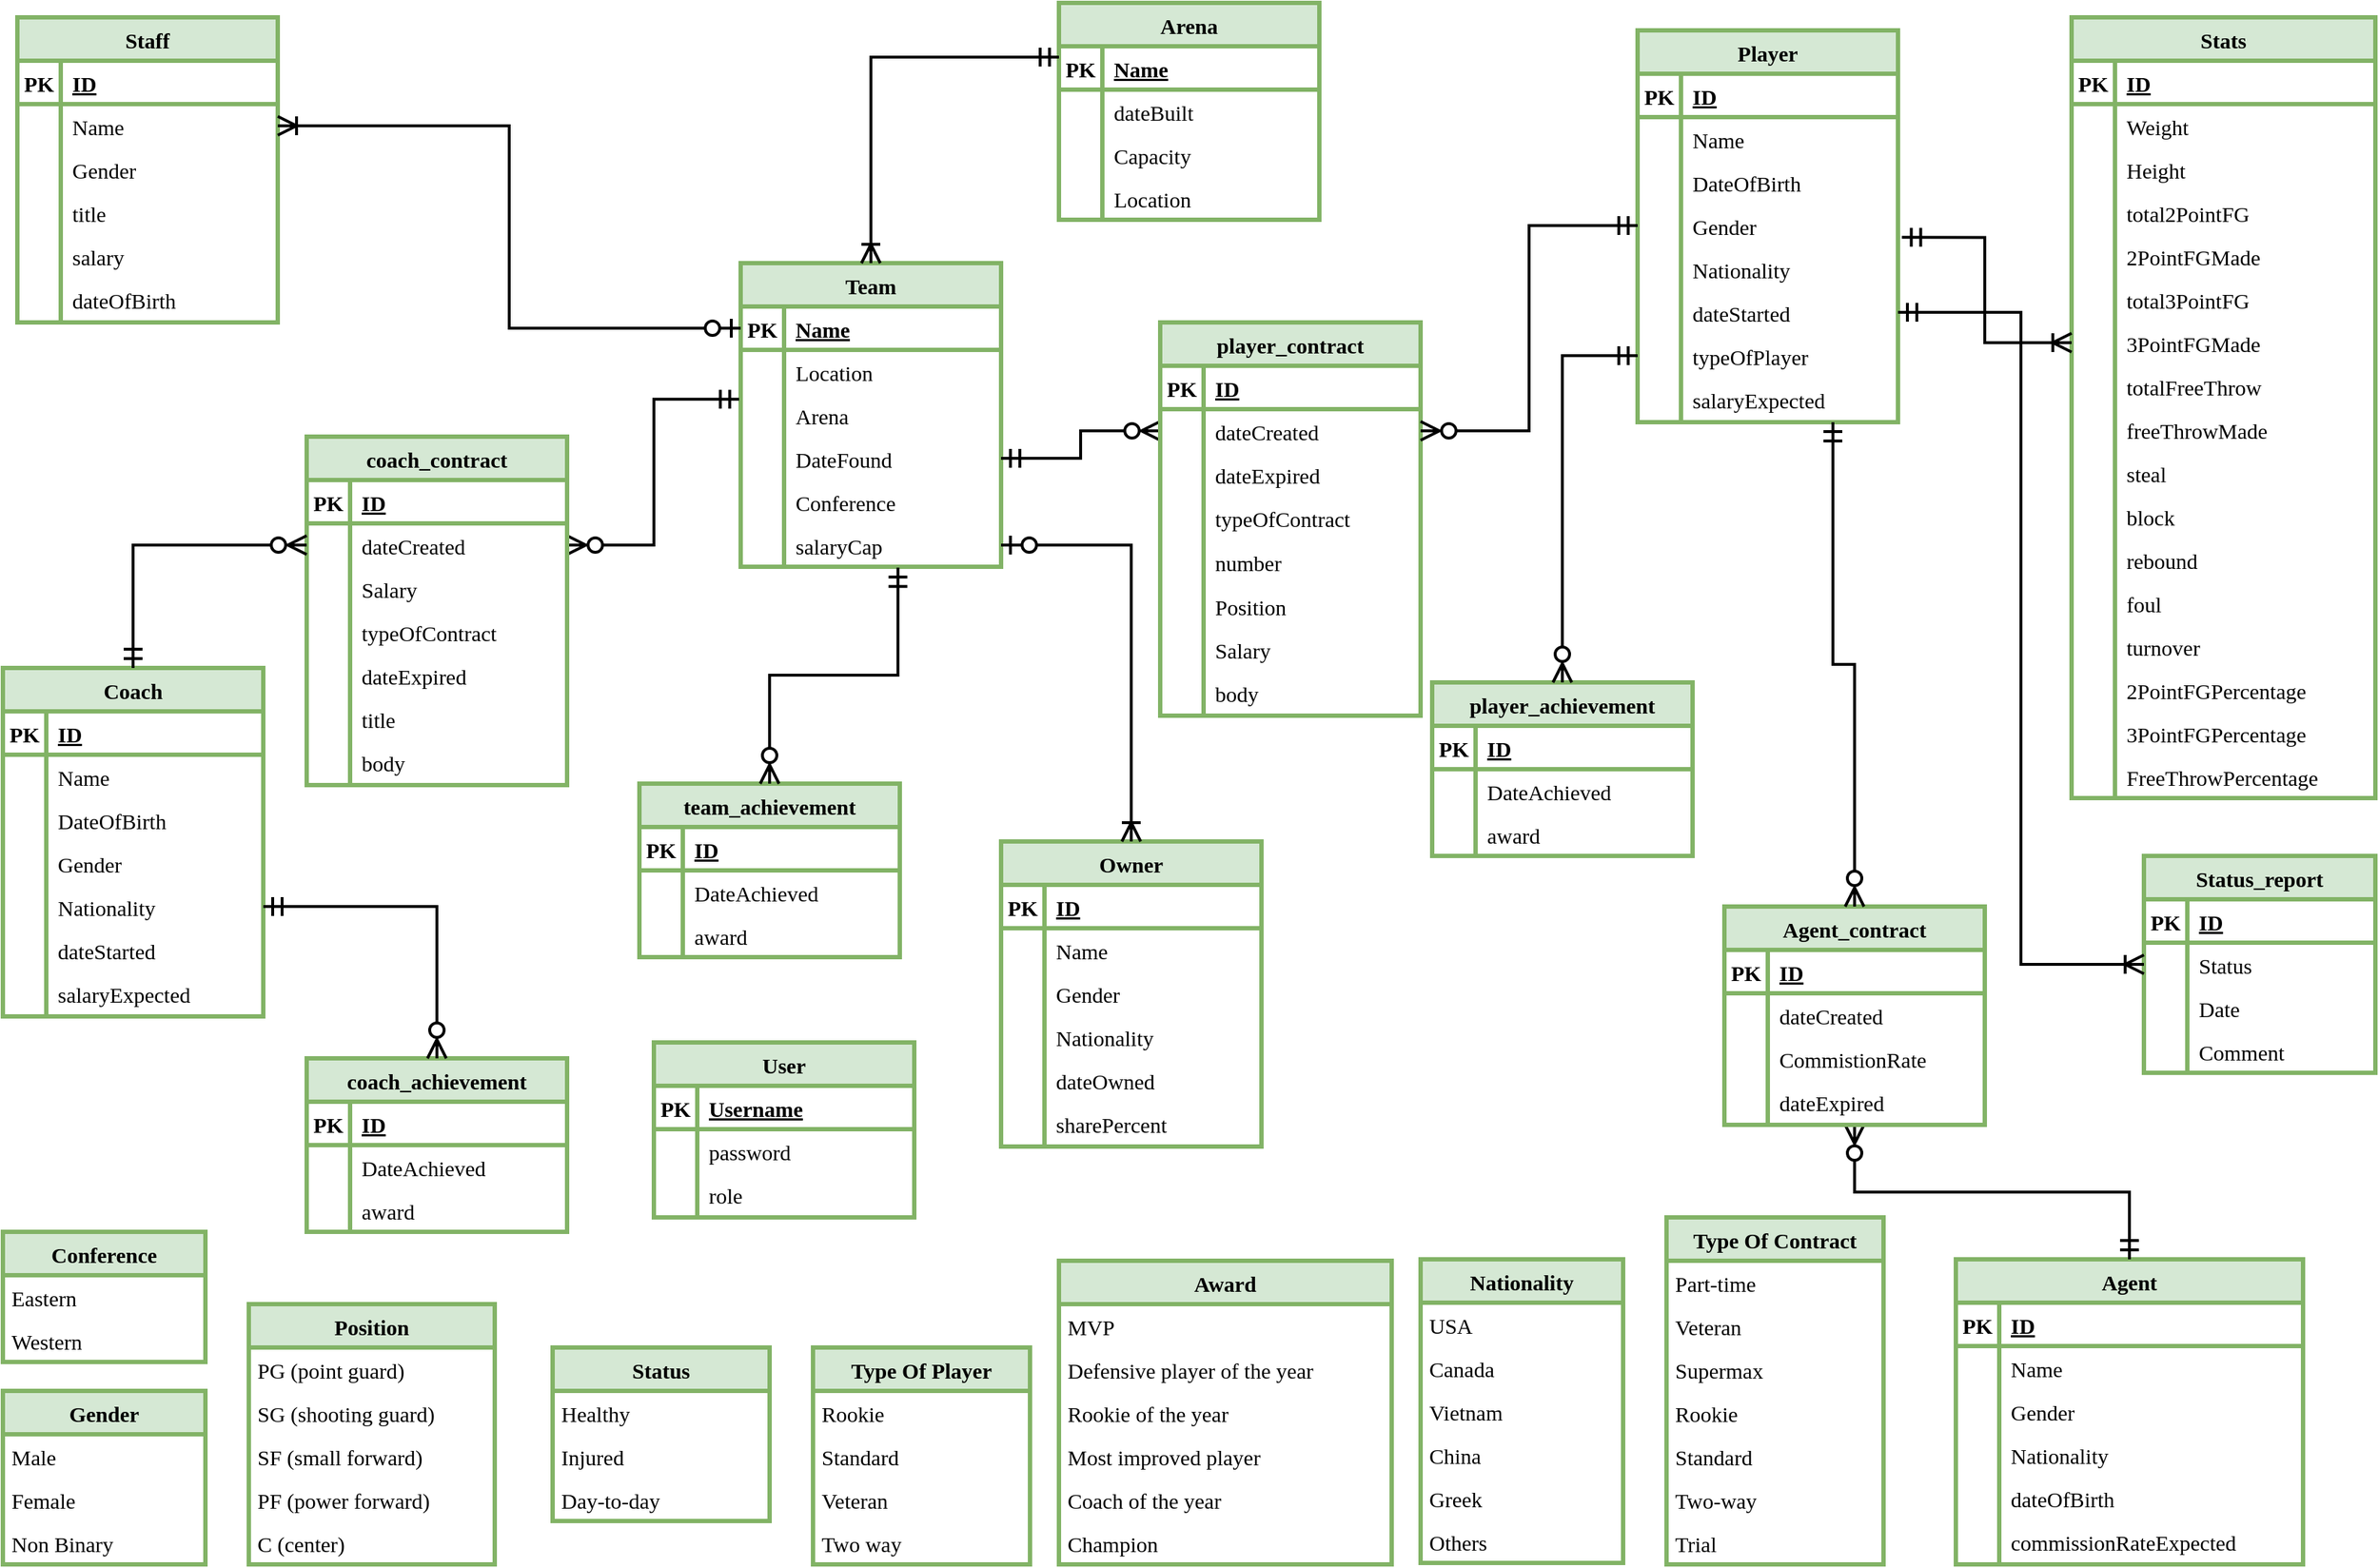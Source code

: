<mxfile version="18.0.1" type="device"><diagram id="R2lEEEUBdFMjLlhIrx00" name="Page-1"><mxGraphModel dx="1671" dy="1236" grid="1" gridSize="10" guides="1" tooltips="1" connect="1" arrows="1" fold="1" page="1" pageScale="1" pageWidth="850" pageHeight="1100" background="none" math="0" shadow="0" extFonts="Permanent Marker^https://fonts.googleapis.com/css?family=Permanent+Marker"><root><mxCell id="0"/><mxCell id="1" parent="0"/><mxCell id="5TR0-U062F2fAupHWykT-14" value="Team" style="shape=table;startSize=30;container=1;collapsible=1;childLayout=tableLayout;fixedRows=1;rowLines=0;fontStyle=1;align=center;resizeLast=1;rounded=0;fontFamily=Verdana;fontSize=15;fontColor=default;strokeColor=#82b366;strokeWidth=3;fillColor=#d5e8d4;swimlaneLine=1;shadow=0;sketch=0;" parent="1" vertex="1"><mxGeometry x="530" y="190" width="180" height="210" as="geometry"/></mxCell><mxCell id="5TR0-U062F2fAupHWykT-15" value="" style="shape=tableRow;horizontal=0;startSize=0;swimlaneHead=0;swimlaneBody=0;fillColor=none;collapsible=0;dropTarget=0;points=[[0,0.5],[1,0.5]];portConstraint=eastwest;top=0;left=0;right=0;bottom=1;rounded=0;fontFamily=Verdana;fontSize=15;fontColor=default;strokeColor=#82b366;strokeWidth=3;" parent="5TR0-U062F2fAupHWykT-14" vertex="1"><mxGeometry y="30" width="180" height="30" as="geometry"/></mxCell><mxCell id="5TR0-U062F2fAupHWykT-16" value="PK" style="shape=partialRectangle;connectable=0;fillColor=none;top=0;left=0;bottom=0;right=0;fontStyle=1;overflow=hidden;rounded=0;fontFamily=Verdana;fontSize=15;fontColor=default;startSize=30;strokeColor=#82b366;strokeWidth=3;" parent="5TR0-U062F2fAupHWykT-15" vertex="1"><mxGeometry width="30" height="30" as="geometry"><mxRectangle width="30" height="30" as="alternateBounds"/></mxGeometry></mxCell><mxCell id="5TR0-U062F2fAupHWykT-17" value="Name" style="shape=partialRectangle;connectable=0;fillColor=none;top=0;left=0;bottom=0;right=0;align=left;spacingLeft=6;fontStyle=5;overflow=hidden;rounded=0;fontFamily=Verdana;fontSize=15;fontColor=default;startSize=30;strokeColor=#82b366;strokeWidth=3;" parent="5TR0-U062F2fAupHWykT-15" vertex="1"><mxGeometry x="30" width="150" height="30" as="geometry"><mxRectangle width="150" height="30" as="alternateBounds"/></mxGeometry></mxCell><mxCell id="5TR0-U062F2fAupHWykT-21" value="" style="shape=tableRow;horizontal=0;startSize=0;swimlaneHead=0;swimlaneBody=0;fillColor=none;collapsible=0;dropTarget=0;points=[[0,0.5],[1,0.5]];portConstraint=eastwest;top=0;left=0;right=0;bottom=0;rounded=0;fontFamily=Verdana;fontSize=15;fontColor=default;strokeColor=#82b366;strokeWidth=3;" parent="5TR0-U062F2fAupHWykT-14" vertex="1"><mxGeometry y="60" width="180" height="30" as="geometry"/></mxCell><mxCell id="5TR0-U062F2fAupHWykT-22" value="" style="shape=partialRectangle;connectable=0;fillColor=none;top=0;left=0;bottom=0;right=0;editable=1;overflow=hidden;rounded=0;fontFamily=Verdana;fontSize=15;fontColor=default;startSize=30;strokeColor=#82b366;strokeWidth=3;" parent="5TR0-U062F2fAupHWykT-21" vertex="1"><mxGeometry width="30" height="30" as="geometry"><mxRectangle width="30" height="30" as="alternateBounds"/></mxGeometry></mxCell><mxCell id="5TR0-U062F2fAupHWykT-23" value="Location" style="shape=partialRectangle;connectable=0;fillColor=none;top=0;left=0;bottom=0;right=0;align=left;spacingLeft=6;overflow=hidden;rounded=0;fontFamily=Verdana;fontSize=15;fontColor=default;startSize=30;strokeColor=#82b366;strokeWidth=3;" parent="5TR0-U062F2fAupHWykT-21" vertex="1"><mxGeometry x="30" width="150" height="30" as="geometry"><mxRectangle width="150" height="30" as="alternateBounds"/></mxGeometry></mxCell><mxCell id="5TR0-U062F2fAupHWykT-24" value="" style="shape=tableRow;horizontal=0;startSize=0;swimlaneHead=0;swimlaneBody=0;fillColor=none;collapsible=0;dropTarget=0;points=[[0,0.5],[1,0.5]];portConstraint=eastwest;top=0;left=0;right=0;bottom=0;rounded=0;fontFamily=Verdana;fontSize=15;fontColor=default;strokeColor=#82b366;strokeWidth=3;" parent="5TR0-U062F2fAupHWykT-14" vertex="1"><mxGeometry y="90" width="180" height="30" as="geometry"/></mxCell><mxCell id="5TR0-U062F2fAupHWykT-25" value="" style="shape=partialRectangle;connectable=0;fillColor=none;top=0;left=0;bottom=0;right=0;editable=1;overflow=hidden;rounded=0;fontFamily=Verdana;fontSize=15;fontColor=default;startSize=30;strokeColor=#82b366;strokeWidth=3;" parent="5TR0-U062F2fAupHWykT-24" vertex="1"><mxGeometry width="30" height="30" as="geometry"><mxRectangle width="30" height="30" as="alternateBounds"/></mxGeometry></mxCell><mxCell id="5TR0-U062F2fAupHWykT-26" value="Arena" style="shape=partialRectangle;connectable=0;fillColor=none;top=0;left=0;bottom=0;right=0;align=left;spacingLeft=6;overflow=hidden;rounded=0;fontFamily=Verdana;fontSize=15;fontColor=default;startSize=30;strokeColor=#82b366;strokeWidth=3;" parent="5TR0-U062F2fAupHWykT-24" vertex="1"><mxGeometry x="30" width="150" height="30" as="geometry"><mxRectangle width="150" height="30" as="alternateBounds"/></mxGeometry></mxCell><mxCell id="5TR0-U062F2fAupHWykT-40" value="" style="shape=tableRow;horizontal=0;startSize=0;swimlaneHead=0;swimlaneBody=0;fillColor=none;collapsible=0;dropTarget=0;points=[[0,0.5],[1,0.5]];portConstraint=eastwest;top=0;left=0;right=0;bottom=0;rounded=0;fontFamily=Verdana;fontSize=15;fontColor=default;strokeColor=#82b366;strokeWidth=3;" parent="5TR0-U062F2fAupHWykT-14" vertex="1"><mxGeometry y="120" width="180" height="30" as="geometry"/></mxCell><mxCell id="5TR0-U062F2fAupHWykT-41" value="" style="shape=partialRectangle;connectable=0;fillColor=none;top=0;left=0;bottom=0;right=0;editable=1;overflow=hidden;rounded=0;fontFamily=Verdana;fontSize=15;fontColor=default;startSize=30;strokeColor=#82b366;strokeWidth=3;" parent="5TR0-U062F2fAupHWykT-40" vertex="1"><mxGeometry width="30" height="30" as="geometry"><mxRectangle width="30" height="30" as="alternateBounds"/></mxGeometry></mxCell><mxCell id="5TR0-U062F2fAupHWykT-42" value="DateFound" style="shape=partialRectangle;connectable=0;fillColor=none;top=0;left=0;bottom=0;right=0;align=left;spacingLeft=6;overflow=hidden;rounded=0;fontFamily=Verdana;fontSize=15;fontColor=default;startSize=30;strokeColor=#82b366;strokeWidth=3;" parent="5TR0-U062F2fAupHWykT-40" vertex="1"><mxGeometry x="30" width="150" height="30" as="geometry"><mxRectangle width="150" height="30" as="alternateBounds"/></mxGeometry></mxCell><mxCell id="5TR0-U062F2fAupHWykT-55" value="" style="shape=tableRow;horizontal=0;startSize=0;swimlaneHead=0;swimlaneBody=0;fillColor=none;collapsible=0;dropTarget=0;points=[[0,0.5],[1,0.5]];portConstraint=eastwest;top=0;left=0;right=0;bottom=0;rounded=0;fontFamily=Verdana;fontSize=15;fontColor=default;strokeColor=#82b366;strokeWidth=3;" parent="5TR0-U062F2fAupHWykT-14" vertex="1"><mxGeometry y="150" width="180" height="30" as="geometry"/></mxCell><mxCell id="5TR0-U062F2fAupHWykT-56" value="" style="shape=partialRectangle;connectable=0;fillColor=none;top=0;left=0;bottom=0;right=0;editable=1;overflow=hidden;rounded=0;fontFamily=Verdana;fontSize=15;fontColor=default;startSize=30;strokeColor=#82b366;strokeWidth=3;" parent="5TR0-U062F2fAupHWykT-55" vertex="1"><mxGeometry width="30" height="30" as="geometry"><mxRectangle width="30" height="30" as="alternateBounds"/></mxGeometry></mxCell><mxCell id="5TR0-U062F2fAupHWykT-57" value="Conference" style="shape=partialRectangle;connectable=0;fillColor=none;top=0;left=0;bottom=0;right=0;align=left;spacingLeft=6;overflow=hidden;rounded=0;fontFamily=Verdana;fontSize=15;fontColor=default;startSize=30;strokeColor=#82b366;strokeWidth=3;" parent="5TR0-U062F2fAupHWykT-55" vertex="1"><mxGeometry x="30" width="150" height="30" as="geometry"><mxRectangle width="150" height="30" as="alternateBounds"/></mxGeometry></mxCell><mxCell id="nJ8avkcXVBn49Fz3TIko-49" value="" style="shape=tableRow;horizontal=0;startSize=0;swimlaneHead=0;swimlaneBody=0;fillColor=none;collapsible=0;dropTarget=0;points=[[0,0.5],[1,0.5]];portConstraint=eastwest;top=0;left=0;right=0;bottom=0;rounded=0;fontFamily=Verdana;fontSize=15;fontColor=default;strokeColor=#82b366;strokeWidth=3;" parent="5TR0-U062F2fAupHWykT-14" vertex="1"><mxGeometry y="180" width="180" height="30" as="geometry"/></mxCell><mxCell id="nJ8avkcXVBn49Fz3TIko-50" value="" style="shape=partialRectangle;connectable=0;fillColor=none;top=0;left=0;bottom=0;right=0;editable=1;overflow=hidden;rounded=0;fontFamily=Verdana;fontSize=15;fontColor=default;startSize=30;strokeColor=#82b366;strokeWidth=3;" parent="nJ8avkcXVBn49Fz3TIko-49" vertex="1"><mxGeometry width="30" height="30" as="geometry"><mxRectangle width="30" height="30" as="alternateBounds"/></mxGeometry></mxCell><mxCell id="nJ8avkcXVBn49Fz3TIko-51" value="salaryCap" style="shape=partialRectangle;connectable=0;fillColor=none;top=0;left=0;bottom=0;right=0;align=left;spacingLeft=6;overflow=hidden;rounded=0;fontFamily=Verdana;fontSize=15;fontColor=default;startSize=30;strokeColor=#82b366;strokeWidth=3;" parent="nJ8avkcXVBn49Fz3TIko-49" vertex="1"><mxGeometry x="30" width="150" height="30" as="geometry"><mxRectangle width="150" height="30" as="alternateBounds"/></mxGeometry></mxCell><mxCell id="5TR0-U062F2fAupHWykT-61" value="Player" style="shape=table;startSize=30;container=1;collapsible=1;childLayout=tableLayout;fixedRows=1;rowLines=0;fontStyle=1;align=center;resizeLast=1;rounded=0;shadow=0;sketch=0;fontFamily=Verdana;fontSize=15;fontColor=default;strokeColor=#82b366;strokeWidth=3;fillColor=#d5e8d4;" parent="1" vertex="1"><mxGeometry x="1150" y="29" width="180" height="271" as="geometry"/></mxCell><mxCell id="5TR0-U062F2fAupHWykT-62" value="" style="shape=tableRow;horizontal=0;startSize=0;swimlaneHead=0;swimlaneBody=0;fillColor=none;collapsible=0;dropTarget=0;points=[[0,0.5],[1,0.5]];portConstraint=eastwest;top=0;left=0;right=0;bottom=1;rounded=0;shadow=0;sketch=0;fontFamily=Verdana;fontSize=15;fontColor=default;strokeColor=#82b366;strokeWidth=3;" parent="5TR0-U062F2fAupHWykT-61" vertex="1"><mxGeometry y="30" width="180" height="30" as="geometry"/></mxCell><mxCell id="5TR0-U062F2fAupHWykT-63" value="PK" style="shape=partialRectangle;connectable=0;fillColor=none;top=0;left=0;bottom=0;right=0;fontStyle=1;overflow=hidden;rounded=0;shadow=0;sketch=0;fontFamily=Verdana;fontSize=15;fontColor=default;startSize=30;strokeColor=#82b366;strokeWidth=3;" parent="5TR0-U062F2fAupHWykT-62" vertex="1"><mxGeometry width="30" height="30" as="geometry"><mxRectangle width="30" height="30" as="alternateBounds"/></mxGeometry></mxCell><mxCell id="5TR0-U062F2fAupHWykT-64" value="ID" style="shape=partialRectangle;connectable=0;fillColor=none;top=0;left=0;bottom=0;right=0;align=left;spacingLeft=6;fontStyle=5;overflow=hidden;rounded=0;shadow=0;sketch=0;fontFamily=Verdana;fontSize=15;fontColor=default;startSize=30;strokeColor=#82b366;strokeWidth=3;" parent="5TR0-U062F2fAupHWykT-62" vertex="1"><mxGeometry x="30" width="150" height="30" as="geometry"><mxRectangle width="150" height="30" as="alternateBounds"/></mxGeometry></mxCell><mxCell id="5TR0-U062F2fAupHWykT-65" value="" style="shape=tableRow;horizontal=0;startSize=0;swimlaneHead=0;swimlaneBody=0;fillColor=none;collapsible=0;dropTarget=0;points=[[0,0.5],[1,0.5]];portConstraint=eastwest;top=0;left=0;right=0;bottom=0;rounded=0;shadow=0;sketch=0;fontFamily=Verdana;fontSize=15;fontColor=default;strokeColor=#82b366;strokeWidth=3;" parent="5TR0-U062F2fAupHWykT-61" vertex="1"><mxGeometry y="60" width="180" height="30" as="geometry"/></mxCell><mxCell id="5TR0-U062F2fAupHWykT-66" value="" style="shape=partialRectangle;connectable=0;fillColor=none;top=0;left=0;bottom=0;right=0;editable=1;overflow=hidden;rounded=0;shadow=0;sketch=0;fontFamily=Verdana;fontSize=15;fontColor=default;startSize=30;strokeColor=#82b366;strokeWidth=3;" parent="5TR0-U062F2fAupHWykT-65" vertex="1"><mxGeometry width="30" height="30" as="geometry"><mxRectangle width="30" height="30" as="alternateBounds"/></mxGeometry></mxCell><mxCell id="5TR0-U062F2fAupHWykT-67" value="Name   " style="shape=partialRectangle;connectable=0;fillColor=none;top=0;left=0;bottom=0;right=0;align=left;spacingLeft=6;overflow=hidden;rounded=0;shadow=0;sketch=0;fontFamily=Verdana;fontSize=15;fontColor=default;startSize=30;strokeColor=#82b366;strokeWidth=3;" parent="5TR0-U062F2fAupHWykT-65" vertex="1"><mxGeometry x="30" width="150" height="30" as="geometry"><mxRectangle width="150" height="30" as="alternateBounds"/></mxGeometry></mxCell><mxCell id="5TR0-U062F2fAupHWykT-68" value="" style="shape=tableRow;horizontal=0;startSize=0;swimlaneHead=0;swimlaneBody=0;fillColor=none;collapsible=0;dropTarget=0;points=[[0,0.5],[1,0.5]];portConstraint=eastwest;top=0;left=0;right=0;bottom=0;rounded=0;shadow=0;sketch=0;fontFamily=Verdana;fontSize=15;fontColor=default;strokeColor=#82b366;strokeWidth=3;" parent="5TR0-U062F2fAupHWykT-61" vertex="1"><mxGeometry y="90" width="180" height="30" as="geometry"/></mxCell><mxCell id="5TR0-U062F2fAupHWykT-69" value="" style="shape=partialRectangle;connectable=0;fillColor=none;top=0;left=0;bottom=0;right=0;editable=1;overflow=hidden;rounded=0;shadow=0;sketch=0;fontFamily=Verdana;fontSize=15;fontColor=default;startSize=30;strokeColor=#82b366;strokeWidth=3;" parent="5TR0-U062F2fAupHWykT-68" vertex="1"><mxGeometry width="30" height="30" as="geometry"><mxRectangle width="30" height="30" as="alternateBounds"/></mxGeometry></mxCell><mxCell id="5TR0-U062F2fAupHWykT-70" value="DateOfBirth" style="shape=partialRectangle;connectable=0;fillColor=none;top=0;left=0;bottom=0;right=0;align=left;spacingLeft=6;overflow=hidden;rounded=0;shadow=0;sketch=0;fontFamily=Verdana;fontSize=15;fontColor=default;startSize=30;strokeColor=#82b366;strokeWidth=3;" parent="5TR0-U062F2fAupHWykT-68" vertex="1"><mxGeometry x="30" width="150" height="30" as="geometry"><mxRectangle width="150" height="30" as="alternateBounds"/></mxGeometry></mxCell><mxCell id="5TR0-U062F2fAupHWykT-71" value="" style="shape=tableRow;horizontal=0;startSize=0;swimlaneHead=0;swimlaneBody=0;fillColor=none;collapsible=0;dropTarget=0;points=[[0,0.5],[1,0.5]];portConstraint=eastwest;top=0;left=0;right=0;bottom=0;rounded=0;shadow=0;sketch=0;fontFamily=Verdana;fontSize=15;fontColor=default;strokeColor=#82b366;strokeWidth=3;" parent="5TR0-U062F2fAupHWykT-61" vertex="1"><mxGeometry y="120" width="180" height="30" as="geometry"/></mxCell><mxCell id="5TR0-U062F2fAupHWykT-72" value="" style="shape=partialRectangle;connectable=0;fillColor=none;top=0;left=0;bottom=0;right=0;editable=1;overflow=hidden;rounded=0;shadow=0;sketch=0;fontFamily=Verdana;fontSize=15;fontColor=default;startSize=30;strokeColor=#82b366;strokeWidth=3;" parent="5TR0-U062F2fAupHWykT-71" vertex="1"><mxGeometry width="30" height="30" as="geometry"><mxRectangle width="30" height="30" as="alternateBounds"/></mxGeometry></mxCell><mxCell id="5TR0-U062F2fAupHWykT-73" value="Gender" style="shape=partialRectangle;connectable=0;fillColor=none;top=0;left=0;bottom=0;right=0;align=left;spacingLeft=6;overflow=hidden;rounded=0;shadow=0;sketch=0;fontFamily=Verdana;fontSize=15;fontColor=default;startSize=30;strokeColor=#82b366;strokeWidth=3;" parent="5TR0-U062F2fAupHWykT-71" vertex="1"><mxGeometry x="30" width="150" height="30" as="geometry"><mxRectangle width="150" height="30" as="alternateBounds"/></mxGeometry></mxCell><mxCell id="5TR0-U062F2fAupHWykT-74" value="" style="shape=tableRow;horizontal=0;startSize=0;swimlaneHead=0;swimlaneBody=0;fillColor=none;collapsible=0;dropTarget=0;points=[[0,0.5],[1,0.5]];portConstraint=eastwest;top=0;left=0;right=0;bottom=0;rounded=0;shadow=0;sketch=0;fontFamily=Verdana;fontSize=15;fontColor=default;strokeColor=#82b366;strokeWidth=3;" parent="5TR0-U062F2fAupHWykT-61" vertex="1"><mxGeometry y="150" width="180" height="30" as="geometry"/></mxCell><mxCell id="5TR0-U062F2fAupHWykT-75" value="" style="shape=partialRectangle;connectable=0;fillColor=none;top=0;left=0;bottom=0;right=0;editable=1;overflow=hidden;rounded=0;shadow=0;sketch=0;fontFamily=Verdana;fontSize=15;fontColor=default;startSize=30;strokeColor=#82b366;strokeWidth=3;" parent="5TR0-U062F2fAupHWykT-74" vertex="1"><mxGeometry width="30" height="30" as="geometry"><mxRectangle width="30" height="30" as="alternateBounds"/></mxGeometry></mxCell><mxCell id="5TR0-U062F2fAupHWykT-76" value="Nationality" style="shape=partialRectangle;connectable=0;fillColor=none;top=0;left=0;bottom=0;right=0;align=left;spacingLeft=6;overflow=hidden;rounded=0;shadow=0;sketch=0;fontFamily=Verdana;fontSize=15;fontColor=default;startSize=30;strokeColor=#82b366;strokeWidth=3;" parent="5TR0-U062F2fAupHWykT-74" vertex="1"><mxGeometry x="30" width="150" height="30" as="geometry"><mxRectangle width="150" height="30" as="alternateBounds"/></mxGeometry></mxCell><mxCell id="5TR0-U062F2fAupHWykT-269" value="" style="shape=tableRow;horizontal=0;startSize=0;swimlaneHead=0;swimlaneBody=0;fillColor=none;collapsible=0;dropTarget=0;points=[[0,0.5],[1,0.5]];portConstraint=eastwest;top=0;left=0;right=0;bottom=0;rounded=0;shadow=0;sketch=0;fontFamily=Verdana;fontSize=15;fontColor=default;strokeColor=#82b366;strokeWidth=3;" parent="5TR0-U062F2fAupHWykT-61" vertex="1"><mxGeometry y="180" width="180" height="30" as="geometry"/></mxCell><mxCell id="5TR0-U062F2fAupHWykT-270" value="" style="shape=partialRectangle;connectable=0;fillColor=none;top=0;left=0;bottom=0;right=0;editable=1;overflow=hidden;rounded=0;shadow=0;sketch=0;fontFamily=Verdana;fontSize=15;fontColor=default;startSize=30;strokeColor=#82b366;strokeWidth=3;" parent="5TR0-U062F2fAupHWykT-269" vertex="1"><mxGeometry width="30" height="30" as="geometry"><mxRectangle width="30" height="30" as="alternateBounds"/></mxGeometry></mxCell><mxCell id="5TR0-U062F2fAupHWykT-271" value="dateStarted" style="shape=partialRectangle;connectable=0;fillColor=none;top=0;left=0;bottom=0;right=0;align=left;spacingLeft=6;overflow=hidden;rounded=0;shadow=0;sketch=0;fontFamily=Verdana;fontSize=15;fontColor=default;startSize=30;strokeColor=#82b366;strokeWidth=3;" parent="5TR0-U062F2fAupHWykT-269" vertex="1"><mxGeometry x="30" width="150" height="30" as="geometry"><mxRectangle width="150" height="30" as="alternateBounds"/></mxGeometry></mxCell><mxCell id="5TR0-U062F2fAupHWykT-235" value="" style="shape=tableRow;horizontal=0;startSize=0;swimlaneHead=0;swimlaneBody=0;fillColor=none;collapsible=0;dropTarget=0;points=[[0,0.5],[1,0.5]];portConstraint=eastwest;top=0;left=0;right=0;bottom=0;rounded=0;shadow=0;sketch=0;fontFamily=Verdana;fontSize=15;fontColor=default;strokeColor=#82b366;strokeWidth=3;" parent="5TR0-U062F2fAupHWykT-61" vertex="1"><mxGeometry y="210" width="180" height="30" as="geometry"/></mxCell><mxCell id="5TR0-U062F2fAupHWykT-236" value="" style="shape=partialRectangle;connectable=0;fillColor=none;top=0;left=0;bottom=0;right=0;editable=1;overflow=hidden;rounded=0;shadow=0;sketch=0;fontFamily=Verdana;fontSize=15;fontColor=default;startSize=30;strokeColor=#82b366;strokeWidth=3;" parent="5TR0-U062F2fAupHWykT-235" vertex="1"><mxGeometry width="30" height="30" as="geometry"><mxRectangle width="30" height="30" as="alternateBounds"/></mxGeometry></mxCell><mxCell id="5TR0-U062F2fAupHWykT-237" value="typeOfPlayer" style="shape=partialRectangle;connectable=0;fillColor=none;top=0;left=0;bottom=0;right=0;align=left;spacingLeft=6;overflow=hidden;rounded=0;shadow=0;sketch=0;fontFamily=Verdana;fontSize=15;fontColor=default;startSize=30;strokeColor=#82b366;strokeWidth=3;" parent="5TR0-U062F2fAupHWykT-235" vertex="1"><mxGeometry x="30" width="150" height="30" as="geometry"><mxRectangle width="150" height="30" as="alternateBounds"/></mxGeometry></mxCell><mxCell id="5UIlYB2_EwfdekJyZlMN-1" value="" style="shape=tableRow;horizontal=0;startSize=0;swimlaneHead=0;swimlaneBody=0;fillColor=none;collapsible=0;dropTarget=0;points=[[0,0.5],[1,0.5]];portConstraint=eastwest;top=0;left=0;right=0;bottom=0;rounded=0;shadow=0;sketch=0;fontFamily=Verdana;fontSize=15;fontColor=default;strokeColor=#82b366;strokeWidth=3;" parent="5TR0-U062F2fAupHWykT-61" vertex="1"><mxGeometry y="240" width="180" height="30" as="geometry"/></mxCell><mxCell id="5UIlYB2_EwfdekJyZlMN-2" value="" style="shape=partialRectangle;connectable=0;fillColor=none;top=0;left=0;bottom=0;right=0;editable=1;overflow=hidden;rounded=0;shadow=0;sketch=0;fontFamily=Verdana;fontSize=15;fontColor=default;startSize=30;strokeColor=#82b366;strokeWidth=3;" parent="5UIlYB2_EwfdekJyZlMN-1" vertex="1"><mxGeometry width="30" height="30" as="geometry"><mxRectangle width="30" height="30" as="alternateBounds"/></mxGeometry></mxCell><mxCell id="5UIlYB2_EwfdekJyZlMN-3" value="salaryExpected" style="shape=partialRectangle;connectable=0;fillColor=none;top=0;left=0;bottom=0;right=0;align=left;spacingLeft=6;overflow=hidden;rounded=0;shadow=0;sketch=0;fontFamily=Verdana;fontSize=15;fontColor=default;startSize=30;strokeColor=#82b366;strokeWidth=3;" parent="5UIlYB2_EwfdekJyZlMN-1" vertex="1"><mxGeometry x="30" width="150" height="30" as="geometry"><mxRectangle width="150" height="30" as="alternateBounds"/></mxGeometry></mxCell><mxCell id="5TR0-U062F2fAupHWykT-101" value="" style="edgeStyle=orthogonalEdgeStyle;fontSize=12;html=1;endArrow=ERzeroToMany;startArrow=ERmandOne;fontFamily=Verdana;fontColor=default;startSize=10;strokeWidth=2;rounded=0;endSize=10;entryX=0;entryY=0.5;entryDx=0;entryDy=0;exitX=1;exitY=0.5;exitDx=0;exitDy=0;startFill=0;endFill=0;" parent="1" source="5TR0-U062F2fAupHWykT-40" target="ZlDCODUrxCKhQt_1Ksb0-35" edge="1"><mxGeometry width="100" height="100" relative="1" as="geometry"><mxPoint x="370" y="360" as="sourcePoint"/><mxPoint x="470" y="260" as="targetPoint"/></mxGeometry></mxCell><mxCell id="5TR0-U062F2fAupHWykT-120" value="player_achievement" style="shape=table;startSize=30;container=1;collapsible=1;childLayout=tableLayout;fixedRows=1;rowLines=0;fontStyle=1;align=center;resizeLast=1;rounded=0;shadow=0;sketch=0;fontFamily=Verdana;fontSize=15;fontColor=default;strokeColor=#82b366;strokeWidth=3;fillColor=#d5e8d4;" parent="1" vertex="1"><mxGeometry x="1008" y="480" width="180" height="120" as="geometry"/></mxCell><mxCell id="5TR0-U062F2fAupHWykT-121" value="" style="shape=tableRow;horizontal=0;startSize=0;swimlaneHead=0;swimlaneBody=0;fillColor=none;collapsible=0;dropTarget=0;points=[[0,0.5],[1,0.5]];portConstraint=eastwest;top=0;left=0;right=0;bottom=1;rounded=0;shadow=0;sketch=0;fontFamily=Verdana;fontSize=15;fontColor=default;strokeColor=#82b366;strokeWidth=3;" parent="5TR0-U062F2fAupHWykT-120" vertex="1"><mxGeometry y="30" width="180" height="30" as="geometry"/></mxCell><mxCell id="5TR0-U062F2fAupHWykT-122" value="PK" style="shape=partialRectangle;connectable=0;fillColor=none;top=0;left=0;bottom=0;right=0;fontStyle=1;overflow=hidden;rounded=0;shadow=0;sketch=0;fontFamily=Verdana;fontSize=15;fontColor=default;startSize=30;strokeColor=#82b366;strokeWidth=3;" parent="5TR0-U062F2fAupHWykT-121" vertex="1"><mxGeometry width="30" height="30" as="geometry"><mxRectangle width="30" height="30" as="alternateBounds"/></mxGeometry></mxCell><mxCell id="5TR0-U062F2fAupHWykT-123" value="ID" style="shape=partialRectangle;connectable=0;fillColor=none;top=0;left=0;bottom=0;right=0;align=left;spacingLeft=6;fontStyle=5;overflow=hidden;rounded=0;shadow=0;sketch=0;fontFamily=Verdana;fontSize=15;fontColor=default;startSize=30;strokeColor=#82b366;strokeWidth=3;" parent="5TR0-U062F2fAupHWykT-121" vertex="1"><mxGeometry x="30" width="150" height="30" as="geometry"><mxRectangle width="150" height="30" as="alternateBounds"/></mxGeometry></mxCell><mxCell id="5TR0-U062F2fAupHWykT-127" value="" style="shape=tableRow;horizontal=0;startSize=0;swimlaneHead=0;swimlaneBody=0;fillColor=none;collapsible=0;dropTarget=0;points=[[0,0.5],[1,0.5]];portConstraint=eastwest;top=0;left=0;right=0;bottom=0;rounded=0;shadow=0;sketch=0;fontFamily=Verdana;fontSize=15;fontColor=default;strokeColor=#82b366;strokeWidth=3;" parent="5TR0-U062F2fAupHWykT-120" vertex="1"><mxGeometry y="60" width="180" height="30" as="geometry"/></mxCell><mxCell id="5TR0-U062F2fAupHWykT-128" value="" style="shape=partialRectangle;connectable=0;fillColor=none;top=0;left=0;bottom=0;right=0;editable=1;overflow=hidden;rounded=0;shadow=0;sketch=0;fontFamily=Verdana;fontSize=15;fontColor=default;startSize=30;strokeColor=#82b366;strokeWidth=3;" parent="5TR0-U062F2fAupHWykT-127" vertex="1"><mxGeometry width="30" height="30" as="geometry"><mxRectangle width="30" height="30" as="alternateBounds"/></mxGeometry></mxCell><mxCell id="5TR0-U062F2fAupHWykT-129" value="DateAchieved" style="shape=partialRectangle;connectable=0;fillColor=none;top=0;left=0;bottom=0;right=0;align=left;spacingLeft=6;overflow=hidden;rounded=0;shadow=0;sketch=0;fontFamily=Verdana;fontSize=15;fontColor=default;startSize=30;strokeColor=#82b366;strokeWidth=3;" parent="5TR0-U062F2fAupHWykT-127" vertex="1"><mxGeometry x="30" width="150" height="30" as="geometry"><mxRectangle width="150" height="30" as="alternateBounds"/></mxGeometry></mxCell><mxCell id="nJ8avkcXVBn49Fz3TIko-32" value="" style="shape=tableRow;horizontal=0;startSize=0;swimlaneHead=0;swimlaneBody=0;fillColor=none;collapsible=0;dropTarget=0;points=[[0,0.5],[1,0.5]];portConstraint=eastwest;top=0;left=0;right=0;bottom=0;rounded=0;shadow=0;sketch=0;fontFamily=Verdana;fontSize=15;fontColor=default;strokeColor=#82b366;strokeWidth=3;" parent="5TR0-U062F2fAupHWykT-120" vertex="1"><mxGeometry y="90" width="180" height="30" as="geometry"/></mxCell><mxCell id="nJ8avkcXVBn49Fz3TIko-33" value="" style="shape=partialRectangle;connectable=0;fillColor=none;top=0;left=0;bottom=0;right=0;editable=1;overflow=hidden;rounded=0;shadow=0;sketch=0;fontFamily=Verdana;fontSize=15;fontColor=default;startSize=30;strokeColor=#82b366;strokeWidth=3;" parent="nJ8avkcXVBn49Fz3TIko-32" vertex="1"><mxGeometry width="30" height="30" as="geometry"><mxRectangle width="30" height="30" as="alternateBounds"/></mxGeometry></mxCell><mxCell id="nJ8avkcXVBn49Fz3TIko-34" value="award" style="shape=partialRectangle;connectable=0;fillColor=none;top=0;left=0;bottom=0;right=0;align=left;spacingLeft=6;overflow=hidden;rounded=0;shadow=0;sketch=0;fontFamily=Verdana;fontSize=15;fontColor=default;startSize=30;strokeColor=#82b366;strokeWidth=3;" parent="nJ8avkcXVBn49Fz3TIko-32" vertex="1"><mxGeometry x="30" width="150" height="30" as="geometry"><mxRectangle width="150" height="30" as="alternateBounds"/></mxGeometry></mxCell><mxCell id="5TR0-U062F2fAupHWykT-133" value="" style="edgeStyle=orthogonalEdgeStyle;fontSize=12;html=1;endArrow=ERzeroToMany;endFill=1;startArrow=ERmandOne;rounded=0;labelBackgroundColor=default;fontFamily=Verdana;fontColor=default;startSize=10;endSize=10;strokeColor=default;strokeWidth=2;shape=connector;entryX=0.5;entryY=0;entryDx=0;entryDy=0;startFill=0;exitX=0;exitY=0.5;exitDx=0;exitDy=0;" parent="1" source="5TR0-U062F2fAupHWykT-235" target="5TR0-U062F2fAupHWykT-120" edge="1"><mxGeometry width="100" height="100" relative="1" as="geometry"><mxPoint x="640" y="530" as="sourcePoint"/><mxPoint x="360" y="540" as="targetPoint"/></mxGeometry></mxCell><mxCell id="5TR0-U062F2fAupHWykT-147" value="Coach" style="shape=table;startSize=30;container=1;collapsible=1;childLayout=tableLayout;fixedRows=1;rowLines=0;fontStyle=1;align=center;resizeLast=1;rounded=0;shadow=0;sketch=0;fontFamily=Verdana;fontSize=15;fontColor=default;strokeColor=#82b366;strokeWidth=3;fillColor=#d5e8d4;" parent="1" vertex="1"><mxGeometry x="20" y="470" width="180" height="241" as="geometry"/></mxCell><mxCell id="5TR0-U062F2fAupHWykT-148" value="" style="shape=tableRow;horizontal=0;startSize=0;swimlaneHead=0;swimlaneBody=0;fillColor=none;collapsible=0;dropTarget=0;points=[[0,0.5],[1,0.5]];portConstraint=eastwest;top=0;left=0;right=0;bottom=1;rounded=0;shadow=0;sketch=0;fontFamily=Verdana;fontSize=15;fontColor=default;strokeColor=#82b366;strokeWidth=3;" parent="5TR0-U062F2fAupHWykT-147" vertex="1"><mxGeometry y="30" width="180" height="30" as="geometry"/></mxCell><mxCell id="5TR0-U062F2fAupHWykT-149" value="PK" style="shape=partialRectangle;connectable=0;fillColor=none;top=0;left=0;bottom=0;right=0;fontStyle=1;overflow=hidden;rounded=0;shadow=0;sketch=0;fontFamily=Verdana;fontSize=15;fontColor=default;startSize=30;strokeColor=#82b366;strokeWidth=3;" parent="5TR0-U062F2fAupHWykT-148" vertex="1"><mxGeometry width="30" height="30" as="geometry"><mxRectangle width="30" height="30" as="alternateBounds"/></mxGeometry></mxCell><mxCell id="5TR0-U062F2fAupHWykT-150" value="ID" style="shape=partialRectangle;connectable=0;fillColor=none;top=0;left=0;bottom=0;right=0;align=left;spacingLeft=6;fontStyle=5;overflow=hidden;rounded=0;shadow=0;sketch=0;fontFamily=Verdana;fontSize=15;fontColor=default;startSize=30;strokeColor=#82b366;strokeWidth=3;" parent="5TR0-U062F2fAupHWykT-148" vertex="1"><mxGeometry x="30" width="150" height="30" as="geometry"><mxRectangle width="150" height="30" as="alternateBounds"/></mxGeometry></mxCell><mxCell id="5TR0-U062F2fAupHWykT-151" value="" style="shape=tableRow;horizontal=0;startSize=0;swimlaneHead=0;swimlaneBody=0;fillColor=none;collapsible=0;dropTarget=0;points=[[0,0.5],[1,0.5]];portConstraint=eastwest;top=0;left=0;right=0;bottom=0;rounded=0;shadow=0;sketch=0;fontFamily=Verdana;fontSize=15;fontColor=default;strokeColor=#82b366;strokeWidth=3;" parent="5TR0-U062F2fAupHWykT-147" vertex="1"><mxGeometry y="60" width="180" height="30" as="geometry"/></mxCell><mxCell id="5TR0-U062F2fAupHWykT-152" value="" style="shape=partialRectangle;connectable=0;fillColor=none;top=0;left=0;bottom=0;right=0;editable=1;overflow=hidden;rounded=0;shadow=0;sketch=0;fontFamily=Verdana;fontSize=15;fontColor=default;startSize=30;strokeColor=#82b366;strokeWidth=3;" parent="5TR0-U062F2fAupHWykT-151" vertex="1"><mxGeometry width="30" height="30" as="geometry"><mxRectangle width="30" height="30" as="alternateBounds"/></mxGeometry></mxCell><mxCell id="5TR0-U062F2fAupHWykT-153" value="Name   " style="shape=partialRectangle;connectable=0;fillColor=none;top=0;left=0;bottom=0;right=0;align=left;spacingLeft=6;overflow=hidden;rounded=0;shadow=0;sketch=0;fontFamily=Verdana;fontSize=15;fontColor=default;startSize=30;strokeColor=#82b366;strokeWidth=3;" parent="5TR0-U062F2fAupHWykT-151" vertex="1"><mxGeometry x="30" width="150" height="30" as="geometry"><mxRectangle width="150" height="30" as="alternateBounds"/></mxGeometry></mxCell><mxCell id="5TR0-U062F2fAupHWykT-154" value="" style="shape=tableRow;horizontal=0;startSize=0;swimlaneHead=0;swimlaneBody=0;fillColor=none;collapsible=0;dropTarget=0;points=[[0,0.5],[1,0.5]];portConstraint=eastwest;top=0;left=0;right=0;bottom=0;rounded=0;shadow=0;sketch=0;fontFamily=Verdana;fontSize=15;fontColor=default;strokeColor=#82b366;strokeWidth=3;" parent="5TR0-U062F2fAupHWykT-147" vertex="1"><mxGeometry y="90" width="180" height="30" as="geometry"/></mxCell><mxCell id="5TR0-U062F2fAupHWykT-155" value="" style="shape=partialRectangle;connectable=0;fillColor=none;top=0;left=0;bottom=0;right=0;editable=1;overflow=hidden;rounded=0;shadow=0;sketch=0;fontFamily=Verdana;fontSize=15;fontColor=default;startSize=30;strokeColor=#82b366;strokeWidth=3;" parent="5TR0-U062F2fAupHWykT-154" vertex="1"><mxGeometry width="30" height="30" as="geometry"><mxRectangle width="30" height="30" as="alternateBounds"/></mxGeometry></mxCell><mxCell id="5TR0-U062F2fAupHWykT-156" value="DateOfBirth" style="shape=partialRectangle;connectable=0;fillColor=none;top=0;left=0;bottom=0;right=0;align=left;spacingLeft=6;overflow=hidden;rounded=0;shadow=0;sketch=0;fontFamily=Verdana;fontSize=15;fontColor=default;startSize=30;strokeColor=#82b366;strokeWidth=3;" parent="5TR0-U062F2fAupHWykT-154" vertex="1"><mxGeometry x="30" width="150" height="30" as="geometry"><mxRectangle width="150" height="30" as="alternateBounds"/></mxGeometry></mxCell><mxCell id="5TR0-U062F2fAupHWykT-157" value="" style="shape=tableRow;horizontal=0;startSize=0;swimlaneHead=0;swimlaneBody=0;fillColor=none;collapsible=0;dropTarget=0;points=[[0,0.5],[1,0.5]];portConstraint=eastwest;top=0;left=0;right=0;bottom=0;rounded=0;shadow=0;sketch=0;fontFamily=Verdana;fontSize=15;fontColor=default;strokeColor=#82b366;strokeWidth=3;" parent="5TR0-U062F2fAupHWykT-147" vertex="1"><mxGeometry y="120" width="180" height="30" as="geometry"/></mxCell><mxCell id="5TR0-U062F2fAupHWykT-158" value="" style="shape=partialRectangle;connectable=0;fillColor=none;top=0;left=0;bottom=0;right=0;editable=1;overflow=hidden;rounded=0;shadow=0;sketch=0;fontFamily=Verdana;fontSize=15;fontColor=default;startSize=30;strokeColor=#82b366;strokeWidth=3;" parent="5TR0-U062F2fAupHWykT-157" vertex="1"><mxGeometry width="30" height="30" as="geometry"><mxRectangle width="30" height="30" as="alternateBounds"/></mxGeometry></mxCell><mxCell id="5TR0-U062F2fAupHWykT-159" value="Gender" style="shape=partialRectangle;connectable=0;fillColor=none;top=0;left=0;bottom=0;right=0;align=left;spacingLeft=6;overflow=hidden;rounded=0;shadow=0;sketch=0;fontFamily=Verdana;fontSize=15;fontColor=default;startSize=30;strokeColor=#82b366;strokeWidth=3;" parent="5TR0-U062F2fAupHWykT-157" vertex="1"><mxGeometry x="30" width="150" height="30" as="geometry"><mxRectangle width="150" height="30" as="alternateBounds"/></mxGeometry></mxCell><mxCell id="5TR0-U062F2fAupHWykT-160" value="" style="shape=tableRow;horizontal=0;startSize=0;swimlaneHead=0;swimlaneBody=0;fillColor=none;collapsible=0;dropTarget=0;points=[[0,0.5],[1,0.5]];portConstraint=eastwest;top=0;left=0;right=0;bottom=0;rounded=0;shadow=0;sketch=0;fontFamily=Verdana;fontSize=15;fontColor=default;strokeColor=#82b366;strokeWidth=3;" parent="5TR0-U062F2fAupHWykT-147" vertex="1"><mxGeometry y="150" width="180" height="30" as="geometry"/></mxCell><mxCell id="5TR0-U062F2fAupHWykT-161" value="" style="shape=partialRectangle;connectable=0;fillColor=none;top=0;left=0;bottom=0;right=0;editable=1;overflow=hidden;rounded=0;shadow=0;sketch=0;fontFamily=Verdana;fontSize=15;fontColor=default;startSize=30;strokeColor=#82b366;strokeWidth=3;" parent="5TR0-U062F2fAupHWykT-160" vertex="1"><mxGeometry width="30" height="30" as="geometry"><mxRectangle width="30" height="30" as="alternateBounds"/></mxGeometry></mxCell><mxCell id="5TR0-U062F2fAupHWykT-162" value="Nationality" style="shape=partialRectangle;connectable=0;fillColor=none;top=0;left=0;bottom=0;right=0;align=left;spacingLeft=6;overflow=hidden;rounded=0;shadow=0;sketch=0;fontFamily=Verdana;fontSize=15;fontColor=default;startSize=30;strokeColor=#82b366;strokeWidth=3;" parent="5TR0-U062F2fAupHWykT-160" vertex="1"><mxGeometry x="30" width="150" height="30" as="geometry"><mxRectangle width="150" height="30" as="alternateBounds"/></mxGeometry></mxCell><mxCell id="nJ8avkcXVBn49Fz3TIko-82" value="" style="shape=tableRow;horizontal=0;startSize=0;swimlaneHead=0;swimlaneBody=0;fillColor=none;collapsible=0;dropTarget=0;points=[[0,0.5],[1,0.5]];portConstraint=eastwest;top=0;left=0;right=0;bottom=0;rounded=0;shadow=0;sketch=0;fontFamily=Verdana;fontSize=15;fontColor=default;strokeColor=#82b366;strokeWidth=3;" parent="5TR0-U062F2fAupHWykT-147" vertex="1"><mxGeometry y="180" width="180" height="30" as="geometry"/></mxCell><mxCell id="nJ8avkcXVBn49Fz3TIko-83" value="" style="shape=partialRectangle;connectable=0;fillColor=none;top=0;left=0;bottom=0;right=0;editable=1;overflow=hidden;rounded=0;shadow=0;sketch=0;fontFamily=Verdana;fontSize=15;fontColor=default;startSize=30;strokeColor=#82b366;strokeWidth=3;" parent="nJ8avkcXVBn49Fz3TIko-82" vertex="1"><mxGeometry width="30" height="30" as="geometry"><mxRectangle width="30" height="30" as="alternateBounds"/></mxGeometry></mxCell><mxCell id="nJ8avkcXVBn49Fz3TIko-84" value="dateStarted" style="shape=partialRectangle;connectable=0;fillColor=none;top=0;left=0;bottom=0;right=0;align=left;spacingLeft=6;overflow=hidden;rounded=0;shadow=0;sketch=0;fontFamily=Verdana;fontSize=15;fontColor=default;startSize=30;strokeColor=#82b366;strokeWidth=3;" parent="nJ8avkcXVBn49Fz3TIko-82" vertex="1"><mxGeometry x="30" width="150" height="30" as="geometry"><mxRectangle width="150" height="30" as="alternateBounds"/></mxGeometry></mxCell><mxCell id="5UIlYB2_EwfdekJyZlMN-10" value="" style="shape=tableRow;horizontal=0;startSize=0;swimlaneHead=0;swimlaneBody=0;fillColor=none;collapsible=0;dropTarget=0;points=[[0,0.5],[1,0.5]];portConstraint=eastwest;top=0;left=0;right=0;bottom=0;rounded=0;shadow=0;sketch=0;fontFamily=Verdana;fontSize=15;fontColor=default;strokeColor=#82b366;strokeWidth=3;" parent="5TR0-U062F2fAupHWykT-147" vertex="1"><mxGeometry y="210" width="180" height="30" as="geometry"/></mxCell><mxCell id="5UIlYB2_EwfdekJyZlMN-11" value="" style="shape=partialRectangle;connectable=0;fillColor=none;top=0;left=0;bottom=0;right=0;editable=1;overflow=hidden;rounded=0;shadow=0;sketch=0;fontFamily=Verdana;fontSize=15;fontColor=default;startSize=30;strokeColor=#82b366;strokeWidth=3;" parent="5UIlYB2_EwfdekJyZlMN-10" vertex="1"><mxGeometry width="30" height="30" as="geometry"><mxRectangle width="30" height="30" as="alternateBounds"/></mxGeometry></mxCell><mxCell id="5UIlYB2_EwfdekJyZlMN-12" value="salaryExpected" style="shape=partialRectangle;connectable=0;fillColor=none;top=0;left=0;bottom=0;right=0;align=left;spacingLeft=6;overflow=hidden;rounded=0;shadow=0;sketch=0;fontFamily=Verdana;fontSize=15;fontColor=default;startSize=30;strokeColor=#82b366;strokeWidth=3;" parent="5UIlYB2_EwfdekJyZlMN-10" vertex="1"><mxGeometry x="30" width="150" height="30" as="geometry"><mxRectangle width="150" height="30" as="alternateBounds"/></mxGeometry></mxCell><mxCell id="5TR0-U062F2fAupHWykT-190" value="" style="edgeStyle=orthogonalEdgeStyle;fontSize=12;html=1;endArrow=ERzeroToMany;startArrow=ERmandOne;fontFamily=Verdana;fontColor=default;startSize=10;strokeWidth=2;rounded=0;endSize=10;entryX=1;entryY=0.5;entryDx=0;entryDy=0;exitX=-0.006;exitY=0.138;exitDx=0;exitDy=0;startFill=0;endFill=0;exitPerimeter=0;" parent="1" source="5TR0-U062F2fAupHWykT-24" target="nJ8avkcXVBn49Fz3TIko-8" edge="1"><mxGeometry width="100" height="100" relative="1" as="geometry"><mxPoint x="289.97" y="503" as="sourcePoint"/><mxPoint x="409.97" y="597" as="targetPoint"/></mxGeometry></mxCell><mxCell id="5TR0-U062F2fAupHWykT-214" value="coach_achievement" style="shape=table;startSize=30;container=1;collapsible=1;childLayout=tableLayout;fixedRows=1;rowLines=0;fontStyle=1;align=center;resizeLast=1;rounded=0;shadow=0;sketch=0;fontFamily=Verdana;fontSize=15;fontColor=default;strokeColor=#82b366;strokeWidth=3;fillColor=#d5e8d4;" parent="1" vertex="1"><mxGeometry x="230" y="740" width="180" height="120" as="geometry"/></mxCell><mxCell id="5TR0-U062F2fAupHWykT-215" value="" style="shape=tableRow;horizontal=0;startSize=0;swimlaneHead=0;swimlaneBody=0;fillColor=none;collapsible=0;dropTarget=0;points=[[0,0.5],[1,0.5]];portConstraint=eastwest;top=0;left=0;right=0;bottom=1;rounded=0;shadow=0;sketch=0;fontFamily=Verdana;fontSize=15;fontColor=default;strokeColor=#82b366;strokeWidth=3;" parent="5TR0-U062F2fAupHWykT-214" vertex="1"><mxGeometry y="30" width="180" height="30" as="geometry"/></mxCell><mxCell id="5TR0-U062F2fAupHWykT-216" value="PK" style="shape=partialRectangle;connectable=0;fillColor=none;top=0;left=0;bottom=0;right=0;fontStyle=1;overflow=hidden;rounded=0;shadow=0;sketch=0;fontFamily=Verdana;fontSize=15;fontColor=default;startSize=30;strokeColor=#82b366;strokeWidth=3;" parent="5TR0-U062F2fAupHWykT-215" vertex="1"><mxGeometry width="30" height="30" as="geometry"><mxRectangle width="30" height="30" as="alternateBounds"/></mxGeometry></mxCell><mxCell id="5TR0-U062F2fAupHWykT-217" value="ID" style="shape=partialRectangle;connectable=0;fillColor=none;top=0;left=0;bottom=0;right=0;align=left;spacingLeft=6;fontStyle=5;overflow=hidden;rounded=0;shadow=0;sketch=0;fontFamily=Verdana;fontSize=15;fontColor=default;startSize=30;strokeColor=#82b366;strokeWidth=3;" parent="5TR0-U062F2fAupHWykT-215" vertex="1"><mxGeometry x="30" width="150" height="30" as="geometry"><mxRectangle width="150" height="30" as="alternateBounds"/></mxGeometry></mxCell><mxCell id="5TR0-U062F2fAupHWykT-224" value="" style="shape=tableRow;horizontal=0;startSize=0;swimlaneHead=0;swimlaneBody=0;fillColor=none;collapsible=0;dropTarget=0;points=[[0,0.5],[1,0.5]];portConstraint=eastwest;top=0;left=0;right=0;bottom=0;rounded=0;shadow=0;sketch=0;fontFamily=Verdana;fontSize=15;fontColor=default;strokeColor=#82b366;strokeWidth=3;" parent="5TR0-U062F2fAupHWykT-214" vertex="1"><mxGeometry y="60" width="180" height="30" as="geometry"/></mxCell><mxCell id="5TR0-U062F2fAupHWykT-225" value="" style="shape=partialRectangle;connectable=0;fillColor=none;top=0;left=0;bottom=0;right=0;editable=1;overflow=hidden;rounded=0;shadow=0;sketch=0;fontFamily=Verdana;fontSize=15;fontColor=default;startSize=30;strokeColor=#82b366;strokeWidth=3;" parent="5TR0-U062F2fAupHWykT-224" vertex="1"><mxGeometry width="30" height="30" as="geometry"><mxRectangle width="30" height="30" as="alternateBounds"/></mxGeometry></mxCell><mxCell id="5TR0-U062F2fAupHWykT-226" value="DateAchieved" style="shape=partialRectangle;connectable=0;fillColor=none;top=0;left=0;bottom=0;right=0;align=left;spacingLeft=6;overflow=hidden;rounded=0;shadow=0;sketch=0;fontFamily=Verdana;fontSize=15;fontColor=default;startSize=30;strokeColor=#82b366;strokeWidth=3;" parent="5TR0-U062F2fAupHWykT-224" vertex="1"><mxGeometry x="30" width="150" height="30" as="geometry"><mxRectangle width="150" height="30" as="alternateBounds"/></mxGeometry></mxCell><mxCell id="nJ8avkcXVBn49Fz3TIko-29" value="" style="shape=tableRow;horizontal=0;startSize=0;swimlaneHead=0;swimlaneBody=0;fillColor=none;collapsible=0;dropTarget=0;points=[[0,0.5],[1,0.5]];portConstraint=eastwest;top=0;left=0;right=0;bottom=0;rounded=0;shadow=0;sketch=0;fontFamily=Verdana;fontSize=15;fontColor=default;strokeColor=#82b366;strokeWidth=3;" parent="5TR0-U062F2fAupHWykT-214" vertex="1"><mxGeometry y="90" width="180" height="30" as="geometry"/></mxCell><mxCell id="nJ8avkcXVBn49Fz3TIko-30" value="" style="shape=partialRectangle;connectable=0;fillColor=none;top=0;left=0;bottom=0;right=0;editable=1;overflow=hidden;rounded=0;shadow=0;sketch=0;fontFamily=Verdana;fontSize=15;fontColor=default;startSize=30;strokeColor=#82b366;strokeWidth=3;" parent="nJ8avkcXVBn49Fz3TIko-29" vertex="1"><mxGeometry width="30" height="30" as="geometry"><mxRectangle width="30" height="30" as="alternateBounds"/></mxGeometry></mxCell><mxCell id="nJ8avkcXVBn49Fz3TIko-31" value="award" style="shape=partialRectangle;connectable=0;fillColor=none;top=0;left=0;bottom=0;right=0;align=left;spacingLeft=6;overflow=hidden;rounded=0;shadow=0;sketch=0;fontFamily=Verdana;fontSize=15;fontColor=default;startSize=30;strokeColor=#82b366;strokeWidth=3;" parent="nJ8avkcXVBn49Fz3TIko-29" vertex="1"><mxGeometry x="30" width="150" height="30" as="geometry"><mxRectangle width="150" height="30" as="alternateBounds"/></mxGeometry></mxCell><mxCell id="5TR0-U062F2fAupHWykT-231" value="" style="edgeStyle=orthogonalEdgeStyle;fontSize=12;html=1;endArrow=ERzeroToMany;endFill=1;startArrow=ERmandOne;rounded=0;labelBackgroundColor=default;fontFamily=Verdana;fontColor=default;startSize=10;endSize=10;strokeColor=default;strokeWidth=2;shape=connector;entryX=0.5;entryY=0;entryDx=0;entryDy=0;startFill=0;exitX=1;exitY=0.5;exitDx=0;exitDy=0;" parent="1" source="5TR0-U062F2fAupHWykT-160" target="5TR0-U062F2fAupHWykT-214" edge="1"><mxGeometry width="100" height="100" relative="1" as="geometry"><mxPoint x="470" y="801.0" as="sourcePoint"/><mxPoint x="340" y="751.0" as="targetPoint"/></mxGeometry></mxCell><mxCell id="5TR0-U062F2fAupHWykT-238" value="Status_report" style="shape=table;startSize=30;container=1;collapsible=1;childLayout=tableLayout;fixedRows=1;rowLines=0;fontStyle=1;align=center;resizeLast=1;rounded=0;shadow=0;sketch=0;fontFamily=Verdana;fontSize=15;fontColor=default;strokeColor=#82b366;strokeWidth=3;fillColor=#d5e8d4;" parent="1" vertex="1"><mxGeometry x="1500" y="600" width="160" height="150" as="geometry"/></mxCell><mxCell id="5TR0-U062F2fAupHWykT-239" value="" style="shape=tableRow;horizontal=0;startSize=0;swimlaneHead=0;swimlaneBody=0;fillColor=none;collapsible=0;dropTarget=0;points=[[0,0.5],[1,0.5]];portConstraint=eastwest;top=0;left=0;right=0;bottom=1;rounded=0;shadow=0;sketch=0;fontFamily=Verdana;fontSize=15;fontColor=default;strokeColor=#82b366;strokeWidth=3;" parent="5TR0-U062F2fAupHWykT-238" vertex="1"><mxGeometry y="30" width="160" height="30" as="geometry"/></mxCell><mxCell id="5TR0-U062F2fAupHWykT-240" value="PK" style="shape=partialRectangle;connectable=0;fillColor=none;top=0;left=0;bottom=0;right=0;fontStyle=1;overflow=hidden;rounded=0;shadow=0;sketch=0;fontFamily=Verdana;fontSize=15;fontColor=default;startSize=30;strokeColor=#82b366;strokeWidth=3;" parent="5TR0-U062F2fAupHWykT-239" vertex="1"><mxGeometry width="30" height="30" as="geometry"><mxRectangle width="30" height="30" as="alternateBounds"/></mxGeometry></mxCell><mxCell id="5TR0-U062F2fAupHWykT-241" value="ID" style="shape=partialRectangle;connectable=0;fillColor=none;top=0;left=0;bottom=0;right=0;align=left;spacingLeft=6;fontStyle=5;overflow=hidden;rounded=0;shadow=0;sketch=0;fontFamily=Verdana;fontSize=15;fontColor=default;startSize=30;strokeColor=#82b366;strokeWidth=3;" parent="5TR0-U062F2fAupHWykT-239" vertex="1"><mxGeometry x="30" width="130" height="30" as="geometry"><mxRectangle width="130" height="30" as="alternateBounds"/></mxGeometry></mxCell><mxCell id="5TR0-U062F2fAupHWykT-252" value="" style="shape=tableRow;horizontal=0;startSize=0;swimlaneHead=0;swimlaneBody=0;fillColor=none;collapsible=0;dropTarget=0;points=[[0,0.5],[1,0.5]];portConstraint=eastwest;top=0;left=0;right=0;bottom=0;rounded=0;shadow=0;sketch=0;fontFamily=Verdana;fontSize=15;fontColor=default;strokeColor=#82b366;strokeWidth=3;" parent="5TR0-U062F2fAupHWykT-238" vertex="1"><mxGeometry y="60" width="160" height="30" as="geometry"/></mxCell><mxCell id="5TR0-U062F2fAupHWykT-253" value="" style="shape=partialRectangle;connectable=0;fillColor=none;top=0;left=0;bottom=0;right=0;editable=1;overflow=hidden;rounded=0;shadow=0;sketch=0;fontFamily=Verdana;fontSize=15;fontColor=default;startSize=30;strokeColor=#82b366;strokeWidth=3;" parent="5TR0-U062F2fAupHWykT-252" vertex="1"><mxGeometry width="30" height="30" as="geometry"><mxRectangle width="30" height="30" as="alternateBounds"/></mxGeometry></mxCell><mxCell id="5TR0-U062F2fAupHWykT-254" value="Status" style="shape=partialRectangle;connectable=0;fillColor=none;top=0;left=0;bottom=0;right=0;align=left;spacingLeft=6;overflow=hidden;rounded=0;shadow=0;sketch=0;fontFamily=Verdana;fontSize=15;fontColor=default;startSize=30;strokeColor=#82b366;strokeWidth=3;" parent="5TR0-U062F2fAupHWykT-252" vertex="1"><mxGeometry x="30" width="130" height="30" as="geometry"><mxRectangle width="130" height="30" as="alternateBounds"/></mxGeometry></mxCell><mxCell id="5TR0-U062F2fAupHWykT-245" value="" style="shape=tableRow;horizontal=0;startSize=0;swimlaneHead=0;swimlaneBody=0;fillColor=none;collapsible=0;dropTarget=0;points=[[0,0.5],[1,0.5]];portConstraint=eastwest;top=0;left=0;right=0;bottom=0;rounded=0;shadow=0;sketch=0;fontFamily=Verdana;fontSize=15;fontColor=default;strokeColor=#82b366;strokeWidth=3;" parent="5TR0-U062F2fAupHWykT-238" vertex="1"><mxGeometry y="90" width="160" height="30" as="geometry"/></mxCell><mxCell id="5TR0-U062F2fAupHWykT-246" value="" style="shape=partialRectangle;connectable=0;fillColor=none;top=0;left=0;bottom=0;right=0;editable=1;overflow=hidden;rounded=0;shadow=0;sketch=0;fontFamily=Verdana;fontSize=15;fontColor=default;startSize=30;strokeColor=#82b366;strokeWidth=3;" parent="5TR0-U062F2fAupHWykT-245" vertex="1"><mxGeometry width="30" height="30" as="geometry"><mxRectangle width="30" height="30" as="alternateBounds"/></mxGeometry></mxCell><mxCell id="5TR0-U062F2fAupHWykT-247" value="Date" style="shape=partialRectangle;connectable=0;fillColor=none;top=0;left=0;bottom=0;right=0;align=left;spacingLeft=6;overflow=hidden;rounded=0;shadow=0;sketch=0;fontFamily=Verdana;fontSize=15;fontColor=default;startSize=30;strokeColor=#82b366;strokeWidth=3;" parent="5TR0-U062F2fAupHWykT-245" vertex="1"><mxGeometry x="30" width="130" height="30" as="geometry"><mxRectangle width="130" height="30" as="alternateBounds"/></mxGeometry></mxCell><mxCell id="5TR0-U062F2fAupHWykT-242" value="" style="shape=tableRow;horizontal=0;startSize=0;swimlaneHead=0;swimlaneBody=0;fillColor=none;collapsible=0;dropTarget=0;points=[[0,0.5],[1,0.5]];portConstraint=eastwest;top=0;left=0;right=0;bottom=0;rounded=0;shadow=0;sketch=0;fontFamily=Verdana;fontSize=15;fontColor=default;strokeColor=#82b366;strokeWidth=3;" parent="5TR0-U062F2fAupHWykT-238" vertex="1"><mxGeometry y="120" width="160" height="30" as="geometry"/></mxCell><mxCell id="5TR0-U062F2fAupHWykT-243" value="" style="shape=partialRectangle;connectable=0;fillColor=none;top=0;left=0;bottom=0;right=0;editable=1;overflow=hidden;rounded=0;shadow=0;sketch=0;fontFamily=Verdana;fontSize=15;fontColor=default;startSize=30;strokeColor=#82b366;strokeWidth=3;" parent="5TR0-U062F2fAupHWykT-242" vertex="1"><mxGeometry width="30" height="30" as="geometry"><mxRectangle width="30" height="30" as="alternateBounds"/></mxGeometry></mxCell><mxCell id="5TR0-U062F2fAupHWykT-244" value="Comment" style="shape=partialRectangle;connectable=0;fillColor=none;top=0;left=0;bottom=0;right=0;align=left;spacingLeft=6;overflow=hidden;rounded=0;shadow=0;sketch=0;fontFamily=Verdana;fontSize=15;fontColor=default;startSize=30;strokeColor=#82b366;strokeWidth=3;" parent="5TR0-U062F2fAupHWykT-242" vertex="1"><mxGeometry x="30" width="130" height="30" as="geometry"><mxRectangle width="130" height="30" as="alternateBounds"/></mxGeometry></mxCell><mxCell id="5TR0-U062F2fAupHWykT-255" value="Stats" style="shape=table;startSize=30;container=1;collapsible=1;childLayout=tableLayout;fixedRows=1;rowLines=0;fontStyle=1;align=center;resizeLast=1;rounded=0;shadow=0;sketch=0;fontFamily=Verdana;fontSize=15;fontColor=default;strokeColor=#82b366;strokeWidth=3;fillColor=#d5e8d4;" parent="1" vertex="1"><mxGeometry x="1450" y="20" width="210" height="540" as="geometry"/></mxCell><mxCell id="5TR0-U062F2fAupHWykT-256" value="" style="shape=tableRow;horizontal=0;startSize=0;swimlaneHead=0;swimlaneBody=0;fillColor=none;collapsible=0;dropTarget=0;points=[[0,0.5],[1,0.5]];portConstraint=eastwest;top=0;left=0;right=0;bottom=1;rounded=0;shadow=0;sketch=0;fontFamily=Verdana;fontSize=15;fontColor=default;strokeColor=#82b366;strokeWidth=3;" parent="5TR0-U062F2fAupHWykT-255" vertex="1"><mxGeometry y="30" width="210" height="30" as="geometry"/></mxCell><mxCell id="5TR0-U062F2fAupHWykT-257" value="PK" style="shape=partialRectangle;connectable=0;fillColor=none;top=0;left=0;bottom=0;right=0;fontStyle=1;overflow=hidden;rounded=0;shadow=0;sketch=0;fontFamily=Verdana;fontSize=15;fontColor=default;startSize=30;strokeColor=#82b366;strokeWidth=3;" parent="5TR0-U062F2fAupHWykT-256" vertex="1"><mxGeometry width="30" height="30" as="geometry"><mxRectangle width="30" height="30" as="alternateBounds"/></mxGeometry></mxCell><mxCell id="5TR0-U062F2fAupHWykT-258" value="ID" style="shape=partialRectangle;connectable=0;fillColor=none;top=0;left=0;bottom=0;right=0;align=left;spacingLeft=6;fontStyle=5;overflow=hidden;rounded=0;shadow=0;sketch=0;fontFamily=Verdana;fontSize=15;fontColor=default;startSize=30;strokeColor=#82b366;strokeWidth=3;" parent="5TR0-U062F2fAupHWykT-256" vertex="1"><mxGeometry x="30" width="180" height="30" as="geometry"><mxRectangle width="180" height="30" as="alternateBounds"/></mxGeometry></mxCell><mxCell id="5TR0-U062F2fAupHWykT-80" value="" style="shape=tableRow;horizontal=0;startSize=0;swimlaneHead=0;swimlaneBody=0;fillColor=none;collapsible=0;dropTarget=0;points=[[0,0.5],[1,0.5]];portConstraint=eastwest;top=0;left=0;right=0;bottom=0;rounded=0;shadow=0;sketch=0;fontFamily=Verdana;fontSize=15;fontColor=default;strokeColor=#82b366;strokeWidth=3;" parent="5TR0-U062F2fAupHWykT-255" vertex="1"><mxGeometry y="60" width="210" height="30" as="geometry"/></mxCell><mxCell id="5TR0-U062F2fAupHWykT-81" value="" style="shape=partialRectangle;connectable=0;fillColor=none;top=0;left=0;bottom=0;right=0;editable=1;overflow=hidden;rounded=0;shadow=0;sketch=0;fontFamily=Verdana;fontSize=15;fontColor=default;startSize=30;strokeColor=#82b366;strokeWidth=3;" parent="5TR0-U062F2fAupHWykT-80" vertex="1"><mxGeometry width="30" height="30" as="geometry"><mxRectangle width="30" height="30" as="alternateBounds"/></mxGeometry></mxCell><mxCell id="5TR0-U062F2fAupHWykT-82" value="Weight" style="shape=partialRectangle;connectable=0;fillColor=none;top=0;left=0;bottom=0;right=0;align=left;spacingLeft=6;overflow=hidden;rounded=0;shadow=0;sketch=0;fontFamily=Verdana;fontSize=15;fontColor=default;startSize=30;strokeColor=#82b366;strokeWidth=3;" parent="5TR0-U062F2fAupHWykT-80" vertex="1"><mxGeometry x="30" width="180" height="30" as="geometry"><mxRectangle width="180" height="30" as="alternateBounds"/></mxGeometry></mxCell><mxCell id="5TR0-U062F2fAupHWykT-77" value="" style="shape=tableRow;horizontal=0;startSize=0;swimlaneHead=0;swimlaneBody=0;fillColor=none;collapsible=0;dropTarget=0;points=[[0,0.5],[1,0.5]];portConstraint=eastwest;top=0;left=0;right=0;bottom=0;rounded=0;shadow=0;sketch=0;fontFamily=Verdana;fontSize=15;fontColor=default;strokeColor=#82b366;strokeWidth=3;" parent="5TR0-U062F2fAupHWykT-255" vertex="1"><mxGeometry y="90" width="210" height="30" as="geometry"/></mxCell><mxCell id="5TR0-U062F2fAupHWykT-78" value="" style="shape=partialRectangle;connectable=0;fillColor=none;top=0;left=0;bottom=0;right=0;editable=1;overflow=hidden;rounded=0;shadow=0;sketch=0;fontFamily=Verdana;fontSize=15;fontColor=default;startSize=30;strokeColor=#82b366;strokeWidth=3;" parent="5TR0-U062F2fAupHWykT-77" vertex="1"><mxGeometry width="30" height="30" as="geometry"><mxRectangle width="30" height="30" as="alternateBounds"/></mxGeometry></mxCell><mxCell id="5TR0-U062F2fAupHWykT-79" value="Height" style="shape=partialRectangle;connectable=0;fillColor=none;top=0;left=0;bottom=0;right=0;align=left;spacingLeft=6;overflow=hidden;rounded=0;shadow=0;sketch=0;fontFamily=Verdana;fontSize=15;fontColor=default;startSize=30;strokeColor=#82b366;strokeWidth=3;" parent="5TR0-U062F2fAupHWykT-77" vertex="1"><mxGeometry x="30" width="180" height="30" as="geometry"><mxRectangle width="180" height="30" as="alternateBounds"/></mxGeometry></mxCell><mxCell id="5TR0-U062F2fAupHWykT-259" value="" style="shape=tableRow;horizontal=0;startSize=0;swimlaneHead=0;swimlaneBody=0;fillColor=none;collapsible=0;dropTarget=0;points=[[0,0.5],[1,0.5]];portConstraint=eastwest;top=0;left=0;right=0;bottom=0;rounded=0;shadow=0;sketch=0;fontFamily=Verdana;fontSize=15;fontColor=default;strokeColor=#82b366;strokeWidth=3;" parent="5TR0-U062F2fAupHWykT-255" vertex="1"><mxGeometry y="120" width="210" height="30" as="geometry"/></mxCell><mxCell id="5TR0-U062F2fAupHWykT-260" value="" style="shape=partialRectangle;connectable=0;fillColor=none;top=0;left=0;bottom=0;right=0;editable=1;overflow=hidden;rounded=0;shadow=0;sketch=0;fontFamily=Verdana;fontSize=15;fontColor=default;startSize=30;strokeColor=#82b366;strokeWidth=3;" parent="5TR0-U062F2fAupHWykT-259" vertex="1"><mxGeometry width="30" height="30" as="geometry"><mxRectangle width="30" height="30" as="alternateBounds"/></mxGeometry></mxCell><mxCell id="5TR0-U062F2fAupHWykT-261" value="total2PointFG" style="shape=partialRectangle;connectable=0;fillColor=none;top=0;left=0;bottom=0;right=0;align=left;spacingLeft=6;overflow=hidden;rounded=0;shadow=0;sketch=0;fontFamily=Verdana;fontSize=15;fontColor=default;startSize=30;strokeColor=#82b366;strokeWidth=3;" parent="5TR0-U062F2fAupHWykT-259" vertex="1"><mxGeometry x="30" width="180" height="30" as="geometry"><mxRectangle width="180" height="30" as="alternateBounds"/></mxGeometry></mxCell><mxCell id="5TR0-U062F2fAupHWykT-262" value="" style="shape=tableRow;horizontal=0;startSize=0;swimlaneHead=0;swimlaneBody=0;fillColor=none;collapsible=0;dropTarget=0;points=[[0,0.5],[1,0.5]];portConstraint=eastwest;top=0;left=0;right=0;bottom=0;rounded=0;shadow=0;sketch=0;fontFamily=Verdana;fontSize=15;fontColor=default;strokeColor=#82b366;strokeWidth=3;" parent="5TR0-U062F2fAupHWykT-255" vertex="1"><mxGeometry y="150" width="210" height="30" as="geometry"/></mxCell><mxCell id="5TR0-U062F2fAupHWykT-263" value="" style="shape=partialRectangle;connectable=0;fillColor=none;top=0;left=0;bottom=0;right=0;editable=1;overflow=hidden;rounded=0;shadow=0;sketch=0;fontFamily=Verdana;fontSize=15;fontColor=default;startSize=30;strokeColor=#82b366;strokeWidth=3;" parent="5TR0-U062F2fAupHWykT-262" vertex="1"><mxGeometry width="30" height="30" as="geometry"><mxRectangle width="30" height="30" as="alternateBounds"/></mxGeometry></mxCell><mxCell id="5TR0-U062F2fAupHWykT-264" value="2PointFGMade" style="shape=partialRectangle;connectable=0;fillColor=none;top=0;left=0;bottom=0;right=0;align=left;spacingLeft=6;overflow=hidden;rounded=0;shadow=0;sketch=0;fontFamily=Verdana;fontSize=15;fontColor=default;startSize=30;strokeColor=#82b366;strokeWidth=3;" parent="5TR0-U062F2fAupHWykT-262" vertex="1"><mxGeometry x="30" width="180" height="30" as="geometry"><mxRectangle width="180" height="30" as="alternateBounds"/></mxGeometry></mxCell><mxCell id="5TR0-U062F2fAupHWykT-265" value="" style="shape=tableRow;horizontal=0;startSize=0;swimlaneHead=0;swimlaneBody=0;fillColor=none;collapsible=0;dropTarget=0;points=[[0,0.5],[1,0.5]];portConstraint=eastwest;top=0;left=0;right=0;bottom=0;rounded=0;shadow=0;sketch=0;fontFamily=Verdana;fontSize=15;fontColor=default;strokeColor=#82b366;strokeWidth=3;" parent="5TR0-U062F2fAupHWykT-255" vertex="1"><mxGeometry y="180" width="210" height="30" as="geometry"/></mxCell><mxCell id="5TR0-U062F2fAupHWykT-266" value="" style="shape=partialRectangle;connectable=0;fillColor=none;top=0;left=0;bottom=0;right=0;editable=1;overflow=hidden;rounded=0;shadow=0;sketch=0;fontFamily=Verdana;fontSize=15;fontColor=default;startSize=30;strokeColor=#82b366;strokeWidth=3;" parent="5TR0-U062F2fAupHWykT-265" vertex="1"><mxGeometry width="30" height="30" as="geometry"><mxRectangle width="30" height="30" as="alternateBounds"/></mxGeometry></mxCell><mxCell id="5TR0-U062F2fAupHWykT-267" value="total3PointFG" style="shape=partialRectangle;connectable=0;fillColor=none;top=0;left=0;bottom=0;right=0;align=left;spacingLeft=6;overflow=hidden;rounded=0;shadow=0;sketch=0;fontFamily=Verdana;fontSize=15;fontColor=default;startSize=30;strokeColor=#82b366;strokeWidth=3;" parent="5TR0-U062F2fAupHWykT-265" vertex="1"><mxGeometry x="30" width="180" height="30" as="geometry"><mxRectangle width="180" height="30" as="alternateBounds"/></mxGeometry></mxCell><mxCell id="5TR0-U062F2fAupHWykT-281" value="" style="shape=tableRow;horizontal=0;startSize=0;swimlaneHead=0;swimlaneBody=0;fillColor=none;collapsible=0;dropTarget=0;points=[[0,0.5],[1,0.5]];portConstraint=eastwest;top=0;left=0;right=0;bottom=0;rounded=0;shadow=0;sketch=0;fontFamily=Verdana;fontSize=15;fontColor=default;strokeColor=#82b366;strokeWidth=3;" parent="5TR0-U062F2fAupHWykT-255" vertex="1"><mxGeometry y="210" width="210" height="30" as="geometry"/></mxCell><mxCell id="5TR0-U062F2fAupHWykT-282" value="" style="shape=partialRectangle;connectable=0;fillColor=none;top=0;left=0;bottom=0;right=0;editable=1;overflow=hidden;rounded=0;shadow=0;sketch=0;fontFamily=Verdana;fontSize=15;fontColor=default;startSize=30;strokeColor=#82b366;strokeWidth=3;" parent="5TR0-U062F2fAupHWykT-281" vertex="1"><mxGeometry width="30" height="30" as="geometry"><mxRectangle width="30" height="30" as="alternateBounds"/></mxGeometry></mxCell><mxCell id="5TR0-U062F2fAupHWykT-283" value="3PointFGMade" style="shape=partialRectangle;connectable=0;fillColor=none;top=0;left=0;bottom=0;right=0;align=left;spacingLeft=6;overflow=hidden;rounded=0;shadow=0;sketch=0;fontFamily=Verdana;fontSize=15;fontColor=default;startSize=30;strokeColor=#82b366;strokeWidth=3;" parent="5TR0-U062F2fAupHWykT-281" vertex="1"><mxGeometry x="30" width="180" height="30" as="geometry"><mxRectangle width="180" height="30" as="alternateBounds"/></mxGeometry></mxCell><mxCell id="5TR0-U062F2fAupHWykT-284" value="" style="shape=tableRow;horizontal=0;startSize=0;swimlaneHead=0;swimlaneBody=0;fillColor=none;collapsible=0;dropTarget=0;points=[[0,0.5],[1,0.5]];portConstraint=eastwest;top=0;left=0;right=0;bottom=0;rounded=0;shadow=0;sketch=0;fontFamily=Verdana;fontSize=15;fontColor=default;strokeColor=#82b366;strokeWidth=3;" parent="5TR0-U062F2fAupHWykT-255" vertex="1"><mxGeometry y="240" width="210" height="30" as="geometry"/></mxCell><mxCell id="5TR0-U062F2fAupHWykT-285" value="" style="shape=partialRectangle;connectable=0;fillColor=none;top=0;left=0;bottom=0;right=0;editable=1;overflow=hidden;rounded=0;shadow=0;sketch=0;fontFamily=Verdana;fontSize=15;fontColor=default;startSize=30;strokeColor=#82b366;strokeWidth=3;" parent="5TR0-U062F2fAupHWykT-284" vertex="1"><mxGeometry width="30" height="30" as="geometry"><mxRectangle width="30" height="30" as="alternateBounds"/></mxGeometry></mxCell><mxCell id="5TR0-U062F2fAupHWykT-286" value="totalFreeThrow" style="shape=partialRectangle;connectable=0;fillColor=none;top=0;left=0;bottom=0;right=0;align=left;spacingLeft=6;overflow=hidden;rounded=0;shadow=0;sketch=0;fontFamily=Verdana;fontSize=15;fontColor=default;startSize=30;strokeColor=#82b366;strokeWidth=3;" parent="5TR0-U062F2fAupHWykT-284" vertex="1"><mxGeometry x="30" width="180" height="30" as="geometry"><mxRectangle width="180" height="30" as="alternateBounds"/></mxGeometry></mxCell><mxCell id="5TR0-U062F2fAupHWykT-287" value="" style="shape=tableRow;horizontal=0;startSize=0;swimlaneHead=0;swimlaneBody=0;fillColor=none;collapsible=0;dropTarget=0;points=[[0,0.5],[1,0.5]];portConstraint=eastwest;top=0;left=0;right=0;bottom=0;rounded=0;shadow=0;sketch=0;fontFamily=Verdana;fontSize=15;fontColor=default;strokeColor=#82b366;strokeWidth=3;" parent="5TR0-U062F2fAupHWykT-255" vertex="1"><mxGeometry y="270" width="210" height="30" as="geometry"/></mxCell><mxCell id="5TR0-U062F2fAupHWykT-288" value="" style="shape=partialRectangle;connectable=0;fillColor=none;top=0;left=0;bottom=0;right=0;editable=1;overflow=hidden;rounded=0;shadow=0;sketch=0;fontFamily=Verdana;fontSize=15;fontColor=default;startSize=30;strokeColor=#82b366;strokeWidth=3;" parent="5TR0-U062F2fAupHWykT-287" vertex="1"><mxGeometry width="30" height="30" as="geometry"><mxRectangle width="30" height="30" as="alternateBounds"/></mxGeometry></mxCell><mxCell id="5TR0-U062F2fAupHWykT-289" value="freeThrowMade" style="shape=partialRectangle;connectable=0;fillColor=none;top=0;left=0;bottom=0;right=0;align=left;spacingLeft=6;overflow=hidden;rounded=0;shadow=0;sketch=0;fontFamily=Verdana;fontSize=15;fontColor=default;startSize=30;strokeColor=#82b366;strokeWidth=3;" parent="5TR0-U062F2fAupHWykT-287" vertex="1"><mxGeometry x="30" width="180" height="30" as="geometry"><mxRectangle width="180" height="30" as="alternateBounds"/></mxGeometry></mxCell><mxCell id="5TR0-U062F2fAupHWykT-272" value="" style="shape=tableRow;horizontal=0;startSize=0;swimlaneHead=0;swimlaneBody=0;fillColor=none;collapsible=0;dropTarget=0;points=[[0,0.5],[1,0.5]];portConstraint=eastwest;top=0;left=0;right=0;bottom=0;rounded=0;shadow=0;sketch=0;fontFamily=Verdana;fontSize=15;fontColor=default;strokeColor=#82b366;strokeWidth=3;" parent="5TR0-U062F2fAupHWykT-255" vertex="1"><mxGeometry y="300" width="210" height="30" as="geometry"/></mxCell><mxCell id="5TR0-U062F2fAupHWykT-273" value="" style="shape=partialRectangle;connectable=0;fillColor=none;top=0;left=0;bottom=0;right=0;editable=1;overflow=hidden;rounded=0;shadow=0;sketch=0;fontFamily=Verdana;fontSize=15;fontColor=default;startSize=30;strokeColor=#82b366;strokeWidth=3;" parent="5TR0-U062F2fAupHWykT-272" vertex="1"><mxGeometry width="30" height="30" as="geometry"><mxRectangle width="30" height="30" as="alternateBounds"/></mxGeometry></mxCell><mxCell id="5TR0-U062F2fAupHWykT-274" value="steal" style="shape=partialRectangle;connectable=0;fillColor=none;top=0;left=0;bottom=0;right=0;align=left;spacingLeft=6;overflow=hidden;rounded=0;shadow=0;sketch=0;fontFamily=Verdana;fontSize=15;fontColor=default;startSize=30;strokeColor=#82b366;strokeWidth=3;" parent="5TR0-U062F2fAupHWykT-272" vertex="1"><mxGeometry x="30" width="180" height="30" as="geometry"><mxRectangle width="180" height="30" as="alternateBounds"/></mxGeometry></mxCell><mxCell id="5TR0-U062F2fAupHWykT-275" value="" style="shape=tableRow;horizontal=0;startSize=0;swimlaneHead=0;swimlaneBody=0;fillColor=none;collapsible=0;dropTarget=0;points=[[0,0.5],[1,0.5]];portConstraint=eastwest;top=0;left=0;right=0;bottom=0;rounded=0;shadow=0;sketch=0;fontFamily=Verdana;fontSize=15;fontColor=default;strokeColor=#82b366;strokeWidth=3;" parent="5TR0-U062F2fAupHWykT-255" vertex="1"><mxGeometry y="330" width="210" height="30" as="geometry"/></mxCell><mxCell id="5TR0-U062F2fAupHWykT-276" value="    " style="shape=partialRectangle;connectable=0;fillColor=none;top=0;left=0;bottom=0;right=0;editable=1;overflow=hidden;rounded=0;shadow=0;sketch=0;fontFamily=Verdana;fontSize=15;fontColor=default;startSize=30;strokeColor=#82b366;strokeWidth=3;" parent="5TR0-U062F2fAupHWykT-275" vertex="1"><mxGeometry width="30" height="30" as="geometry"><mxRectangle width="30" height="30" as="alternateBounds"/></mxGeometry></mxCell><mxCell id="5TR0-U062F2fAupHWykT-277" value="block" style="shape=partialRectangle;connectable=0;fillColor=none;top=0;left=0;bottom=0;right=0;align=left;spacingLeft=6;overflow=hidden;rounded=0;shadow=0;sketch=0;fontFamily=Verdana;fontSize=15;fontColor=default;startSize=30;strokeColor=#82b366;strokeWidth=3;" parent="5TR0-U062F2fAupHWykT-275" vertex="1"><mxGeometry x="30" width="180" height="30" as="geometry"><mxRectangle width="180" height="30" as="alternateBounds"/></mxGeometry></mxCell><mxCell id="5TR0-U062F2fAupHWykT-278" value="" style="shape=tableRow;horizontal=0;startSize=0;swimlaneHead=0;swimlaneBody=0;fillColor=none;collapsible=0;dropTarget=0;points=[[0,0.5],[1,0.5]];portConstraint=eastwest;top=0;left=0;right=0;bottom=0;rounded=0;shadow=0;sketch=0;fontFamily=Verdana;fontSize=15;fontColor=default;strokeColor=#82b366;strokeWidth=3;" parent="5TR0-U062F2fAupHWykT-255" vertex="1"><mxGeometry y="360" width="210" height="30" as="geometry"/></mxCell><mxCell id="5TR0-U062F2fAupHWykT-279" value="    " style="shape=partialRectangle;connectable=0;fillColor=none;top=0;left=0;bottom=0;right=0;editable=1;overflow=hidden;rounded=0;shadow=0;sketch=0;fontFamily=Verdana;fontSize=15;fontColor=default;startSize=30;strokeColor=#82b366;strokeWidth=3;" parent="5TR0-U062F2fAupHWykT-278" vertex="1"><mxGeometry width="30" height="30" as="geometry"><mxRectangle width="30" height="30" as="alternateBounds"/></mxGeometry></mxCell><mxCell id="5TR0-U062F2fAupHWykT-280" value="rebound" style="shape=partialRectangle;connectable=0;fillColor=none;top=0;left=0;bottom=0;right=0;align=left;spacingLeft=6;overflow=hidden;rounded=0;shadow=0;sketch=0;fontFamily=Verdana;fontSize=15;fontColor=default;startSize=30;strokeColor=#82b366;strokeWidth=3;" parent="5TR0-U062F2fAupHWykT-278" vertex="1"><mxGeometry x="30" width="180" height="30" as="geometry"><mxRectangle width="180" height="30" as="alternateBounds"/></mxGeometry></mxCell><mxCell id="5TR0-U062F2fAupHWykT-290" value="" style="shape=tableRow;horizontal=0;startSize=0;swimlaneHead=0;swimlaneBody=0;fillColor=none;collapsible=0;dropTarget=0;points=[[0,0.5],[1,0.5]];portConstraint=eastwest;top=0;left=0;right=0;bottom=0;rounded=0;shadow=0;sketch=0;fontFamily=Verdana;fontSize=15;fontColor=default;strokeColor=#82b366;strokeWidth=3;" parent="5TR0-U062F2fAupHWykT-255" vertex="1"><mxGeometry y="390" width="210" height="30" as="geometry"/></mxCell><mxCell id="5TR0-U062F2fAupHWykT-291" value="" style="shape=partialRectangle;connectable=0;fillColor=none;top=0;left=0;bottom=0;right=0;editable=1;overflow=hidden;rounded=0;shadow=0;sketch=0;fontFamily=Verdana;fontSize=15;fontColor=default;startSize=30;strokeColor=#82b366;strokeWidth=3;" parent="5TR0-U062F2fAupHWykT-290" vertex="1"><mxGeometry width="30" height="30" as="geometry"><mxRectangle width="30" height="30" as="alternateBounds"/></mxGeometry></mxCell><mxCell id="5TR0-U062F2fAupHWykT-292" value="foul" style="shape=partialRectangle;connectable=0;fillColor=none;top=0;left=0;bottom=0;right=0;align=left;spacingLeft=6;overflow=hidden;rounded=0;shadow=0;sketch=0;fontFamily=Verdana;fontSize=15;fontColor=default;startSize=30;strokeColor=#82b366;strokeWidth=3;" parent="5TR0-U062F2fAupHWykT-290" vertex="1"><mxGeometry x="30" width="180" height="30" as="geometry"><mxRectangle width="180" height="30" as="alternateBounds"/></mxGeometry></mxCell><mxCell id="5TR0-U062F2fAupHWykT-322" value="" style="shape=tableRow;horizontal=0;startSize=0;swimlaneHead=0;swimlaneBody=0;fillColor=none;collapsible=0;dropTarget=0;points=[[0,0.5],[1,0.5]];portConstraint=eastwest;top=0;left=0;right=0;bottom=0;rounded=0;shadow=0;sketch=0;fontFamily=Verdana;fontSize=15;fontColor=default;strokeColor=#82b366;strokeWidth=3;" parent="5TR0-U062F2fAupHWykT-255" vertex="1"><mxGeometry y="420" width="210" height="30" as="geometry"/></mxCell><mxCell id="5TR0-U062F2fAupHWykT-323" value="    " style="shape=partialRectangle;connectable=0;fillColor=none;top=0;left=0;bottom=0;right=0;editable=1;overflow=hidden;rounded=0;shadow=0;sketch=0;fontFamily=Verdana;fontSize=15;fontColor=default;startSize=30;strokeColor=#82b366;strokeWidth=3;" parent="5TR0-U062F2fAupHWykT-322" vertex="1"><mxGeometry width="30" height="30" as="geometry"><mxRectangle width="30" height="30" as="alternateBounds"/></mxGeometry></mxCell><mxCell id="5TR0-U062F2fAupHWykT-324" value="turnover" style="shape=partialRectangle;connectable=0;fillColor=none;top=0;left=0;bottom=0;right=0;align=left;spacingLeft=6;overflow=hidden;rounded=0;shadow=0;sketch=0;fontFamily=Verdana;fontSize=15;fontColor=default;startSize=30;strokeColor=#82b366;strokeWidth=3;" parent="5TR0-U062F2fAupHWykT-322" vertex="1"><mxGeometry x="30" width="180" height="30" as="geometry"><mxRectangle width="180" height="30" as="alternateBounds"/></mxGeometry></mxCell><mxCell id="dc3AkZRlYE2wYnTvtrw5-1" value="" style="shape=tableRow;horizontal=0;startSize=0;swimlaneHead=0;swimlaneBody=0;fillColor=none;collapsible=0;dropTarget=0;points=[[0,0.5],[1,0.5]];portConstraint=eastwest;top=0;left=0;right=0;bottom=0;rounded=0;shadow=0;sketch=0;fontFamily=Verdana;fontSize=15;fontColor=default;strokeColor=#82b366;strokeWidth=3;" parent="5TR0-U062F2fAupHWykT-255" vertex="1"><mxGeometry y="450" width="210" height="30" as="geometry"/></mxCell><mxCell id="dc3AkZRlYE2wYnTvtrw5-2" value="" style="shape=partialRectangle;connectable=0;fillColor=none;top=0;left=0;bottom=0;right=0;editable=1;overflow=hidden;rounded=0;shadow=0;sketch=0;fontFamily=Verdana;fontSize=15;fontColor=default;startSize=30;strokeColor=#82b366;strokeWidth=3;" parent="dc3AkZRlYE2wYnTvtrw5-1" vertex="1"><mxGeometry width="30" height="30" as="geometry"><mxRectangle width="30" height="30" as="alternateBounds"/></mxGeometry></mxCell><mxCell id="dc3AkZRlYE2wYnTvtrw5-3" value="2PointFGPercentage" style="shape=partialRectangle;connectable=0;fillColor=none;top=0;left=0;bottom=0;right=0;align=left;spacingLeft=6;overflow=hidden;rounded=0;shadow=0;sketch=0;fontFamily=Verdana;fontSize=15;fontColor=default;startSize=30;strokeColor=#82b366;strokeWidth=3;" parent="dc3AkZRlYE2wYnTvtrw5-1" vertex="1"><mxGeometry x="30" width="180" height="30" as="geometry"><mxRectangle width="180" height="30" as="alternateBounds"/></mxGeometry></mxCell><mxCell id="dc3AkZRlYE2wYnTvtrw5-4" value="" style="shape=tableRow;horizontal=0;startSize=0;swimlaneHead=0;swimlaneBody=0;fillColor=none;collapsible=0;dropTarget=0;points=[[0,0.5],[1,0.5]];portConstraint=eastwest;top=0;left=0;right=0;bottom=0;rounded=0;shadow=0;sketch=0;fontFamily=Verdana;fontSize=15;fontColor=default;strokeColor=#82b366;strokeWidth=3;" parent="5TR0-U062F2fAupHWykT-255" vertex="1"><mxGeometry y="480" width="210" height="30" as="geometry"/></mxCell><mxCell id="dc3AkZRlYE2wYnTvtrw5-5" value="" style="shape=partialRectangle;connectable=0;fillColor=none;top=0;left=0;bottom=0;right=0;editable=1;overflow=hidden;rounded=0;shadow=0;sketch=0;fontFamily=Verdana;fontSize=15;fontColor=default;startSize=30;strokeColor=#82b366;strokeWidth=3;" parent="dc3AkZRlYE2wYnTvtrw5-4" vertex="1"><mxGeometry width="30" height="30" as="geometry"><mxRectangle width="30" height="30" as="alternateBounds"/></mxGeometry></mxCell><mxCell id="dc3AkZRlYE2wYnTvtrw5-6" value="3PointFGPercentage" style="shape=partialRectangle;connectable=0;fillColor=none;top=0;left=0;bottom=0;right=0;align=left;spacingLeft=6;overflow=hidden;rounded=0;shadow=0;sketch=0;fontFamily=Verdana;fontSize=15;fontColor=default;startSize=30;strokeColor=#82b366;strokeWidth=3;" parent="dc3AkZRlYE2wYnTvtrw5-4" vertex="1"><mxGeometry x="30" width="180" height="30" as="geometry"><mxRectangle width="180" height="30" as="alternateBounds"/></mxGeometry></mxCell><mxCell id="dc3AkZRlYE2wYnTvtrw5-7" value="" style="shape=tableRow;horizontal=0;startSize=0;swimlaneHead=0;swimlaneBody=0;fillColor=none;collapsible=0;dropTarget=0;points=[[0,0.5],[1,0.5]];portConstraint=eastwest;top=0;left=0;right=0;bottom=0;rounded=0;shadow=0;sketch=0;fontFamily=Verdana;fontSize=15;fontColor=default;strokeColor=#82b366;strokeWidth=3;" parent="5TR0-U062F2fAupHWykT-255" vertex="1"><mxGeometry y="510" width="210" height="30" as="geometry"/></mxCell><mxCell id="dc3AkZRlYE2wYnTvtrw5-8" value="" style="shape=partialRectangle;connectable=0;fillColor=none;top=0;left=0;bottom=0;right=0;editable=1;overflow=hidden;rounded=0;shadow=0;sketch=0;fontFamily=Verdana;fontSize=15;fontColor=default;startSize=30;strokeColor=#82b366;strokeWidth=3;" parent="dc3AkZRlYE2wYnTvtrw5-7" vertex="1"><mxGeometry width="30" height="30" as="geometry"><mxRectangle width="30" height="30" as="alternateBounds"/></mxGeometry></mxCell><mxCell id="dc3AkZRlYE2wYnTvtrw5-9" value="FreeThrowPercentage" style="shape=partialRectangle;connectable=0;fillColor=none;top=0;left=0;bottom=0;right=0;align=left;spacingLeft=6;overflow=hidden;rounded=0;shadow=0;sketch=0;fontFamily=Verdana;fontSize=15;fontColor=default;startSize=30;strokeColor=#82b366;strokeWidth=3;" parent="dc3AkZRlYE2wYnTvtrw5-7" vertex="1"><mxGeometry x="30" width="180" height="30" as="geometry"><mxRectangle width="180" height="30" as="alternateBounds"/></mxGeometry></mxCell><mxCell id="5TR0-U062F2fAupHWykT-293" value="Owner" style="shape=table;startSize=30;container=1;collapsible=1;childLayout=tableLayout;fixedRows=1;rowLines=0;fontStyle=1;align=center;resizeLast=1;rounded=0;shadow=0;sketch=0;fontFamily=Verdana;fontSize=15;fontColor=default;strokeColor=#82b366;strokeWidth=3;fillColor=#d5e8d4;" parent="1" vertex="1"><mxGeometry x="710" y="590" width="180" height="211" as="geometry"/></mxCell><mxCell id="5TR0-U062F2fAupHWykT-294" value="" style="shape=tableRow;horizontal=0;startSize=0;swimlaneHead=0;swimlaneBody=0;fillColor=none;collapsible=0;dropTarget=0;points=[[0,0.5],[1,0.5]];portConstraint=eastwest;top=0;left=0;right=0;bottom=1;rounded=0;shadow=0;sketch=0;fontFamily=Verdana;fontSize=15;fontColor=default;strokeColor=#82b366;strokeWidth=3;" parent="5TR0-U062F2fAupHWykT-293" vertex="1"><mxGeometry y="30" width="180" height="30" as="geometry"/></mxCell><mxCell id="5TR0-U062F2fAupHWykT-295" value="PK" style="shape=partialRectangle;connectable=0;fillColor=none;top=0;left=0;bottom=0;right=0;fontStyle=1;overflow=hidden;rounded=0;shadow=0;sketch=0;fontFamily=Verdana;fontSize=15;fontColor=default;startSize=30;strokeColor=#82b366;strokeWidth=3;" parent="5TR0-U062F2fAupHWykT-294" vertex="1"><mxGeometry width="30" height="30" as="geometry"><mxRectangle width="30" height="30" as="alternateBounds"/></mxGeometry></mxCell><mxCell id="5TR0-U062F2fAupHWykT-296" value="ID" style="shape=partialRectangle;connectable=0;fillColor=none;top=0;left=0;bottom=0;right=0;align=left;spacingLeft=6;fontStyle=5;overflow=hidden;rounded=0;shadow=0;sketch=0;fontFamily=Verdana;fontSize=15;fontColor=default;startSize=30;strokeColor=#82b366;strokeWidth=3;" parent="5TR0-U062F2fAupHWykT-294" vertex="1"><mxGeometry x="30" width="150" height="30" as="geometry"><mxRectangle width="150" height="30" as="alternateBounds"/></mxGeometry></mxCell><mxCell id="5TR0-U062F2fAupHWykT-297" value="" style="shape=tableRow;horizontal=0;startSize=0;swimlaneHead=0;swimlaneBody=0;fillColor=none;collapsible=0;dropTarget=0;points=[[0,0.5],[1,0.5]];portConstraint=eastwest;top=0;left=0;right=0;bottom=0;rounded=0;shadow=0;sketch=0;fontFamily=Verdana;fontSize=15;fontColor=default;strokeColor=#82b366;strokeWidth=3;" parent="5TR0-U062F2fAupHWykT-293" vertex="1"><mxGeometry y="60" width="180" height="30" as="geometry"/></mxCell><mxCell id="5TR0-U062F2fAupHWykT-298" value="" style="shape=partialRectangle;connectable=0;fillColor=none;top=0;left=0;bottom=0;right=0;editable=1;overflow=hidden;rounded=0;shadow=0;sketch=0;fontFamily=Verdana;fontSize=15;fontColor=default;startSize=30;strokeColor=#82b366;strokeWidth=3;" parent="5TR0-U062F2fAupHWykT-297" vertex="1"><mxGeometry width="30" height="30" as="geometry"><mxRectangle width="30" height="30" as="alternateBounds"/></mxGeometry></mxCell><mxCell id="5TR0-U062F2fAupHWykT-299" value="Name   " style="shape=partialRectangle;connectable=0;fillColor=none;top=0;left=0;bottom=0;right=0;align=left;spacingLeft=6;overflow=hidden;rounded=0;shadow=0;sketch=0;fontFamily=Verdana;fontSize=15;fontColor=default;startSize=30;strokeColor=#82b366;strokeWidth=3;" parent="5TR0-U062F2fAupHWykT-297" vertex="1"><mxGeometry x="30" width="150" height="30" as="geometry"><mxRectangle width="150" height="30" as="alternateBounds"/></mxGeometry></mxCell><mxCell id="5TR0-U062F2fAupHWykT-303" value="" style="shape=tableRow;horizontal=0;startSize=0;swimlaneHead=0;swimlaneBody=0;fillColor=none;collapsible=0;dropTarget=0;points=[[0,0.5],[1,0.5]];portConstraint=eastwest;top=0;left=0;right=0;bottom=0;rounded=0;shadow=0;sketch=0;fontFamily=Verdana;fontSize=15;fontColor=default;strokeColor=#82b366;strokeWidth=3;" parent="5TR0-U062F2fAupHWykT-293" vertex="1"><mxGeometry y="90" width="180" height="30" as="geometry"/></mxCell><mxCell id="5TR0-U062F2fAupHWykT-304" value="" style="shape=partialRectangle;connectable=0;fillColor=none;top=0;left=0;bottom=0;right=0;editable=1;overflow=hidden;rounded=0;shadow=0;sketch=0;fontFamily=Verdana;fontSize=15;fontColor=default;startSize=30;strokeColor=#82b366;strokeWidth=3;" parent="5TR0-U062F2fAupHWykT-303" vertex="1"><mxGeometry width="30" height="30" as="geometry"><mxRectangle width="30" height="30" as="alternateBounds"/></mxGeometry></mxCell><mxCell id="5TR0-U062F2fAupHWykT-305" value="Gender" style="shape=partialRectangle;connectable=0;fillColor=none;top=0;left=0;bottom=0;right=0;align=left;spacingLeft=6;overflow=hidden;rounded=0;shadow=0;sketch=0;fontFamily=Verdana;fontSize=15;fontColor=default;startSize=30;strokeColor=#82b366;strokeWidth=3;" parent="5TR0-U062F2fAupHWykT-303" vertex="1"><mxGeometry x="30" width="150" height="30" as="geometry"><mxRectangle width="150" height="30" as="alternateBounds"/></mxGeometry></mxCell><mxCell id="5TR0-U062F2fAupHWykT-306" value="" style="shape=tableRow;horizontal=0;startSize=0;swimlaneHead=0;swimlaneBody=0;fillColor=none;collapsible=0;dropTarget=0;points=[[0,0.5],[1,0.5]];portConstraint=eastwest;top=0;left=0;right=0;bottom=0;rounded=0;shadow=0;sketch=0;fontFamily=Verdana;fontSize=15;fontColor=default;strokeColor=#82b366;strokeWidth=3;" parent="5TR0-U062F2fAupHWykT-293" vertex="1"><mxGeometry y="120" width="180" height="30" as="geometry"/></mxCell><mxCell id="5TR0-U062F2fAupHWykT-307" value="" style="shape=partialRectangle;connectable=0;fillColor=none;top=0;left=0;bottom=0;right=0;editable=1;overflow=hidden;rounded=0;shadow=0;sketch=0;fontFamily=Verdana;fontSize=15;fontColor=default;startSize=30;strokeColor=#82b366;strokeWidth=3;" parent="5TR0-U062F2fAupHWykT-306" vertex="1"><mxGeometry width="30" height="30" as="geometry"><mxRectangle width="30" height="30" as="alternateBounds"/></mxGeometry></mxCell><mxCell id="5TR0-U062F2fAupHWykT-308" value="Nationality" style="shape=partialRectangle;connectable=0;fillColor=none;top=0;left=0;bottom=0;right=0;align=left;spacingLeft=6;overflow=hidden;rounded=0;shadow=0;sketch=0;fontFamily=Verdana;fontSize=15;fontColor=default;startSize=30;strokeColor=#82b366;strokeWidth=3;" parent="5TR0-U062F2fAupHWykT-306" vertex="1"><mxGeometry x="30" width="150" height="30" as="geometry"><mxRectangle width="150" height="30" as="alternateBounds"/></mxGeometry></mxCell><mxCell id="5TR0-U062F2fAupHWykT-315" value="" style="shape=tableRow;horizontal=0;startSize=0;swimlaneHead=0;swimlaneBody=0;fillColor=none;collapsible=0;dropTarget=0;points=[[0,0.5],[1,0.5]];portConstraint=eastwest;top=0;left=0;right=0;bottom=0;rounded=0;shadow=0;sketch=0;fontFamily=Verdana;fontSize=15;fontColor=default;strokeColor=#82b366;strokeWidth=3;" parent="5TR0-U062F2fAupHWykT-293" vertex="1"><mxGeometry y="150" width="180" height="30" as="geometry"/></mxCell><mxCell id="5TR0-U062F2fAupHWykT-316" value="" style="shape=partialRectangle;connectable=0;fillColor=none;top=0;left=0;bottom=0;right=0;editable=1;overflow=hidden;rounded=0;shadow=0;sketch=0;fontFamily=Verdana;fontSize=15;fontColor=default;startSize=30;strokeColor=#82b366;strokeWidth=3;" parent="5TR0-U062F2fAupHWykT-315" vertex="1"><mxGeometry width="30" height="30" as="geometry"><mxRectangle width="30" height="30" as="alternateBounds"/></mxGeometry></mxCell><mxCell id="5TR0-U062F2fAupHWykT-317" value="dateOwned" style="shape=partialRectangle;connectable=0;fillColor=none;top=0;left=0;bottom=0;right=0;align=left;spacingLeft=6;overflow=hidden;rounded=0;shadow=0;sketch=0;fontFamily=Verdana;fontSize=15;fontColor=default;startSize=30;strokeColor=#82b366;strokeWidth=3;" parent="5TR0-U062F2fAupHWykT-315" vertex="1"><mxGeometry x="30" width="150" height="30" as="geometry"><mxRectangle width="150" height="30" as="alternateBounds"/></mxGeometry></mxCell><mxCell id="5TR0-U062F2fAupHWykT-318" value="" style="shape=tableRow;horizontal=0;startSize=0;swimlaneHead=0;swimlaneBody=0;fillColor=none;collapsible=0;dropTarget=0;points=[[0,0.5],[1,0.5]];portConstraint=eastwest;top=0;left=0;right=0;bottom=0;rounded=0;shadow=0;sketch=0;fontFamily=Verdana;fontSize=15;fontColor=default;strokeColor=#82b366;strokeWidth=3;" parent="5TR0-U062F2fAupHWykT-293" vertex="1"><mxGeometry y="180" width="180" height="30" as="geometry"/></mxCell><mxCell id="5TR0-U062F2fAupHWykT-319" value="" style="shape=partialRectangle;connectable=0;fillColor=none;top=0;left=0;bottom=0;right=0;editable=1;overflow=hidden;rounded=0;shadow=0;sketch=0;fontFamily=Verdana;fontSize=15;fontColor=default;startSize=30;strokeColor=#82b366;strokeWidth=3;" parent="5TR0-U062F2fAupHWykT-318" vertex="1"><mxGeometry width="30" height="30" as="geometry"><mxRectangle width="30" height="30" as="alternateBounds"/></mxGeometry></mxCell><mxCell id="5TR0-U062F2fAupHWykT-320" value="sharePercent" style="shape=partialRectangle;connectable=0;fillColor=none;top=0;left=0;bottom=0;right=0;align=left;spacingLeft=6;overflow=hidden;rounded=0;shadow=0;sketch=0;fontFamily=Verdana;fontSize=15;fontColor=default;startSize=30;strokeColor=#82b366;strokeWidth=3;" parent="5TR0-U062F2fAupHWykT-318" vertex="1"><mxGeometry x="30" width="150" height="30" as="geometry"><mxRectangle width="150" height="30" as="alternateBounds"/></mxGeometry></mxCell><mxCell id="5TR0-U062F2fAupHWykT-321" value="" style="edgeStyle=orthogonalEdgeStyle;fontSize=12;html=1;endArrow=ERoneToMany;startArrow=ERzeroToOne;fontFamily=Verdana;fontColor=default;startSize=10;strokeWidth=2;rounded=0;endSize=10;entryX=0.5;entryY=0;entryDx=0;entryDy=0;exitX=1;exitY=0.5;exitDx=0;exitDy=0;" parent="1" source="nJ8avkcXVBn49Fz3TIko-49" target="5TR0-U062F2fAupHWykT-293" edge="1"><mxGeometry width="100" height="100" relative="1" as="geometry"><mxPoint x="370" y="380" as="sourcePoint"/><mxPoint x="250" y="594.0" as="targetPoint"/></mxGeometry></mxCell><mxCell id="5TR0-U062F2fAupHWykT-325" value="Staff" style="shape=table;startSize=30;container=1;collapsible=1;childLayout=tableLayout;fixedRows=1;rowLines=0;fontStyle=1;align=center;resizeLast=1;rounded=0;shadow=0;sketch=0;fontFamily=Verdana;fontSize=15;fontColor=default;strokeColor=#82b366;strokeWidth=3;fillColor=#d5e8d4;" parent="1" vertex="1"><mxGeometry x="30" y="20" width="180" height="211" as="geometry"/></mxCell><mxCell id="5TR0-U062F2fAupHWykT-326" value="" style="shape=tableRow;horizontal=0;startSize=0;swimlaneHead=0;swimlaneBody=0;fillColor=none;collapsible=0;dropTarget=0;points=[[0,0.5],[1,0.5]];portConstraint=eastwest;top=0;left=0;right=0;bottom=1;rounded=0;shadow=0;sketch=0;fontFamily=Verdana;fontSize=15;fontColor=default;strokeColor=#82b366;strokeWidth=3;" parent="5TR0-U062F2fAupHWykT-325" vertex="1"><mxGeometry y="30" width="180" height="30" as="geometry"/></mxCell><mxCell id="5TR0-U062F2fAupHWykT-327" value="PK" style="shape=partialRectangle;connectable=0;fillColor=none;top=0;left=0;bottom=0;right=0;fontStyle=1;overflow=hidden;rounded=0;shadow=0;sketch=0;fontFamily=Verdana;fontSize=15;fontColor=default;startSize=30;strokeColor=#82b366;strokeWidth=3;" parent="5TR0-U062F2fAupHWykT-326" vertex="1"><mxGeometry width="30" height="30" as="geometry"><mxRectangle width="30" height="30" as="alternateBounds"/></mxGeometry></mxCell><mxCell id="5TR0-U062F2fAupHWykT-328" value="ID" style="shape=partialRectangle;connectable=0;fillColor=none;top=0;left=0;bottom=0;right=0;align=left;spacingLeft=6;fontStyle=5;overflow=hidden;rounded=0;shadow=0;sketch=0;fontFamily=Verdana;fontSize=15;fontColor=default;startSize=30;strokeColor=#82b366;strokeWidth=3;" parent="5TR0-U062F2fAupHWykT-326" vertex="1"><mxGeometry x="30" width="150" height="30" as="geometry"><mxRectangle width="150" height="30" as="alternateBounds"/></mxGeometry></mxCell><mxCell id="5TR0-U062F2fAupHWykT-329" value="" style="shape=tableRow;horizontal=0;startSize=0;swimlaneHead=0;swimlaneBody=0;fillColor=none;collapsible=0;dropTarget=0;points=[[0,0.5],[1,0.5]];portConstraint=eastwest;top=0;left=0;right=0;bottom=0;rounded=0;shadow=0;sketch=0;fontFamily=Verdana;fontSize=15;fontColor=default;strokeColor=#82b366;strokeWidth=3;" parent="5TR0-U062F2fAupHWykT-325" vertex="1"><mxGeometry y="60" width="180" height="30" as="geometry"/></mxCell><mxCell id="5TR0-U062F2fAupHWykT-330" value="" style="shape=partialRectangle;connectable=0;fillColor=none;top=0;left=0;bottom=0;right=0;editable=1;overflow=hidden;rounded=0;shadow=0;sketch=0;fontFamily=Verdana;fontSize=15;fontColor=default;startSize=30;strokeColor=#82b366;strokeWidth=3;" parent="5TR0-U062F2fAupHWykT-329" vertex="1"><mxGeometry width="30" height="30" as="geometry"><mxRectangle width="30" height="30" as="alternateBounds"/></mxGeometry></mxCell><mxCell id="5TR0-U062F2fAupHWykT-331" value="Name   " style="shape=partialRectangle;connectable=0;fillColor=none;top=0;left=0;bottom=0;right=0;align=left;spacingLeft=6;overflow=hidden;rounded=0;shadow=0;sketch=0;fontFamily=Verdana;fontSize=15;fontColor=default;startSize=30;strokeColor=#82b366;strokeWidth=3;" parent="5TR0-U062F2fAupHWykT-329" vertex="1"><mxGeometry x="30" width="150" height="30" as="geometry"><mxRectangle width="150" height="30" as="alternateBounds"/></mxGeometry></mxCell><mxCell id="5TR0-U062F2fAupHWykT-335" value="" style="shape=tableRow;horizontal=0;startSize=0;swimlaneHead=0;swimlaneBody=0;fillColor=none;collapsible=0;dropTarget=0;points=[[0,0.5],[1,0.5]];portConstraint=eastwest;top=0;left=0;right=0;bottom=0;rounded=0;shadow=0;sketch=0;fontFamily=Verdana;fontSize=15;fontColor=default;strokeColor=#82b366;strokeWidth=3;" parent="5TR0-U062F2fAupHWykT-325" vertex="1"><mxGeometry y="90" width="180" height="30" as="geometry"/></mxCell><mxCell id="5TR0-U062F2fAupHWykT-336" value="" style="shape=partialRectangle;connectable=0;fillColor=none;top=0;left=0;bottom=0;right=0;editable=1;overflow=hidden;rounded=0;shadow=0;sketch=0;fontFamily=Verdana;fontSize=15;fontColor=default;startSize=30;strokeColor=#82b366;strokeWidth=3;" parent="5TR0-U062F2fAupHWykT-335" vertex="1"><mxGeometry width="30" height="30" as="geometry"><mxRectangle width="30" height="30" as="alternateBounds"/></mxGeometry></mxCell><mxCell id="5TR0-U062F2fAupHWykT-337" value="Gender" style="shape=partialRectangle;connectable=0;fillColor=none;top=0;left=0;bottom=0;right=0;align=left;spacingLeft=6;overflow=hidden;rounded=0;shadow=0;sketch=0;fontFamily=Verdana;fontSize=15;fontColor=default;startSize=30;strokeColor=#82b366;strokeWidth=3;" parent="5TR0-U062F2fAupHWykT-335" vertex="1"><mxGeometry x="30" width="150" height="30" as="geometry"><mxRectangle width="150" height="30" as="alternateBounds"/></mxGeometry></mxCell><mxCell id="5TR0-U062F2fAupHWykT-344" value="" style="shape=tableRow;horizontal=0;startSize=0;swimlaneHead=0;swimlaneBody=0;fillColor=none;collapsible=0;dropTarget=0;points=[[0,0.5],[1,0.5]];portConstraint=eastwest;top=0;left=0;right=0;bottom=0;rounded=0;shadow=0;sketch=0;fontFamily=Verdana;fontSize=15;fontColor=default;strokeColor=#82b366;strokeWidth=3;" parent="5TR0-U062F2fAupHWykT-325" vertex="1"><mxGeometry y="120" width="180" height="30" as="geometry"/></mxCell><mxCell id="5TR0-U062F2fAupHWykT-345" value="" style="shape=partialRectangle;connectable=0;fillColor=none;top=0;left=0;bottom=0;right=0;editable=1;overflow=hidden;rounded=0;shadow=0;sketch=0;fontFamily=Verdana;fontSize=15;fontColor=default;startSize=30;strokeColor=#82b366;strokeWidth=3;" parent="5TR0-U062F2fAupHWykT-344" vertex="1"><mxGeometry width="30" height="30" as="geometry"><mxRectangle width="30" height="30" as="alternateBounds"/></mxGeometry></mxCell><mxCell id="5TR0-U062F2fAupHWykT-346" value="title" style="shape=partialRectangle;connectable=0;fillColor=none;top=0;left=0;bottom=0;right=0;align=left;spacingLeft=6;overflow=hidden;rounded=0;shadow=0;sketch=0;fontFamily=Verdana;fontSize=15;fontColor=default;startSize=30;strokeColor=#82b366;strokeWidth=3;" parent="5TR0-U062F2fAupHWykT-344" vertex="1"><mxGeometry x="30" width="150" height="30" as="geometry"><mxRectangle width="150" height="30" as="alternateBounds"/></mxGeometry></mxCell><mxCell id="5TR0-U062F2fAupHWykT-347" value="" style="shape=tableRow;horizontal=0;startSize=0;swimlaneHead=0;swimlaneBody=0;fillColor=none;collapsible=0;dropTarget=0;points=[[0,0.5],[1,0.5]];portConstraint=eastwest;top=0;left=0;right=0;bottom=0;rounded=0;shadow=0;sketch=0;fontFamily=Verdana;fontSize=15;fontColor=default;strokeColor=#82b366;strokeWidth=3;" parent="5TR0-U062F2fAupHWykT-325" vertex="1"><mxGeometry y="150" width="180" height="30" as="geometry"/></mxCell><mxCell id="5TR0-U062F2fAupHWykT-348" value="" style="shape=partialRectangle;connectable=0;fillColor=none;top=0;left=0;bottom=0;right=0;editable=1;overflow=hidden;rounded=0;shadow=0;sketch=0;fontFamily=Verdana;fontSize=15;fontColor=default;startSize=30;strokeColor=#82b366;strokeWidth=3;" parent="5TR0-U062F2fAupHWykT-347" vertex="1"><mxGeometry width="30" height="30" as="geometry"><mxRectangle width="30" height="30" as="alternateBounds"/></mxGeometry></mxCell><mxCell id="5TR0-U062F2fAupHWykT-349" value="salary" style="shape=partialRectangle;connectable=0;fillColor=none;top=0;left=0;bottom=0;right=0;align=left;spacingLeft=6;overflow=hidden;rounded=0;shadow=0;sketch=0;fontFamily=Verdana;fontSize=15;fontColor=default;startSize=30;strokeColor=#82b366;strokeWidth=3;" parent="5TR0-U062F2fAupHWykT-347" vertex="1"><mxGeometry x="30" width="150" height="30" as="geometry"><mxRectangle width="150" height="30" as="alternateBounds"/></mxGeometry></mxCell><mxCell id="5TR0-U062F2fAupHWykT-468" value="" style="shape=tableRow;horizontal=0;startSize=0;swimlaneHead=0;swimlaneBody=0;fillColor=none;collapsible=0;dropTarget=0;points=[[0,0.5],[1,0.5]];portConstraint=eastwest;top=0;left=0;right=0;bottom=0;rounded=0;shadow=0;sketch=0;fontFamily=Verdana;fontSize=15;fontColor=default;strokeColor=#82b366;strokeWidth=3;" parent="5TR0-U062F2fAupHWykT-325" vertex="1"><mxGeometry y="180" width="180" height="30" as="geometry"/></mxCell><mxCell id="5TR0-U062F2fAupHWykT-469" value="" style="shape=partialRectangle;connectable=0;fillColor=none;top=0;left=0;bottom=0;right=0;editable=1;overflow=hidden;rounded=0;shadow=0;sketch=0;fontFamily=Verdana;fontSize=15;fontColor=default;startSize=30;strokeColor=#82b366;strokeWidth=3;" parent="5TR0-U062F2fAupHWykT-468" vertex="1"><mxGeometry width="30" height="30" as="geometry"><mxRectangle width="30" height="30" as="alternateBounds"/></mxGeometry></mxCell><mxCell id="5TR0-U062F2fAupHWykT-470" value="dateOfBirth" style="shape=partialRectangle;connectable=0;fillColor=none;top=0;left=0;bottom=0;right=0;align=left;spacingLeft=6;overflow=hidden;rounded=0;shadow=0;sketch=0;fontFamily=Verdana;fontSize=15;fontColor=default;startSize=30;strokeColor=#82b366;strokeWidth=3;" parent="5TR0-U062F2fAupHWykT-468" vertex="1"><mxGeometry x="30" width="150" height="30" as="geometry"><mxRectangle width="150" height="30" as="alternateBounds"/></mxGeometry></mxCell><mxCell id="5TR0-U062F2fAupHWykT-350" value="" style="edgeStyle=orthogonalEdgeStyle;fontSize=12;html=1;endArrow=ERoneToMany;startArrow=ERzeroToOne;fontFamily=Verdana;fontColor=default;startSize=10;strokeWidth=2;rounded=0;endSize=10;entryX=1;entryY=0.5;entryDx=0;entryDy=0;exitX=0;exitY=0.5;exitDx=0;exitDy=0;" parent="1" source="5TR0-U062F2fAupHWykT-15" target="5TR0-U062F2fAupHWykT-329" edge="1"><mxGeometry width="100" height="100" relative="1" as="geometry"><mxPoint x="240" y="140" as="sourcePoint"/><mxPoint x="210" y="155" as="targetPoint"/></mxGeometry></mxCell><mxCell id="5TR0-U062F2fAupHWykT-351" value="Agent" style="shape=table;startSize=30;container=1;collapsible=1;childLayout=tableLayout;fixedRows=1;rowLines=0;fontStyle=1;align=center;resizeLast=1;rounded=0;shadow=0;sketch=0;fontFamily=Verdana;fontSize=15;fontColor=default;strokeColor=#82b366;strokeWidth=3;fillColor=#d5e8d4;" parent="1" vertex="1"><mxGeometry x="1370" y="879" width="240" height="211" as="geometry"/></mxCell><mxCell id="5TR0-U062F2fAupHWykT-352" value="" style="shape=tableRow;horizontal=0;startSize=0;swimlaneHead=0;swimlaneBody=0;fillColor=none;collapsible=0;dropTarget=0;points=[[0,0.5],[1,0.5]];portConstraint=eastwest;top=0;left=0;right=0;bottom=1;rounded=0;shadow=0;sketch=0;fontFamily=Verdana;fontSize=15;fontColor=default;strokeColor=#82b366;strokeWidth=3;" parent="5TR0-U062F2fAupHWykT-351" vertex="1"><mxGeometry y="30" width="240" height="30" as="geometry"/></mxCell><mxCell id="5TR0-U062F2fAupHWykT-353" value="PK" style="shape=partialRectangle;connectable=0;fillColor=none;top=0;left=0;bottom=0;right=0;fontStyle=1;overflow=hidden;rounded=0;shadow=0;sketch=0;fontFamily=Verdana;fontSize=15;fontColor=default;startSize=30;strokeColor=#82b366;strokeWidth=3;" parent="5TR0-U062F2fAupHWykT-352" vertex="1"><mxGeometry width="30" height="30" as="geometry"><mxRectangle width="30" height="30" as="alternateBounds"/></mxGeometry></mxCell><mxCell id="5TR0-U062F2fAupHWykT-354" value="ID" style="shape=partialRectangle;connectable=0;fillColor=none;top=0;left=0;bottom=0;right=0;align=left;spacingLeft=6;fontStyle=5;overflow=hidden;rounded=0;shadow=0;sketch=0;fontFamily=Verdana;fontSize=15;fontColor=default;startSize=30;strokeColor=#82b366;strokeWidth=3;" parent="5TR0-U062F2fAupHWykT-352" vertex="1"><mxGeometry x="30" width="210" height="30" as="geometry"><mxRectangle width="210" height="30" as="alternateBounds"/></mxGeometry></mxCell><mxCell id="5TR0-U062F2fAupHWykT-355" value="" style="shape=tableRow;horizontal=0;startSize=0;swimlaneHead=0;swimlaneBody=0;fillColor=none;collapsible=0;dropTarget=0;points=[[0,0.5],[1,0.5]];portConstraint=eastwest;top=0;left=0;right=0;bottom=0;rounded=0;shadow=0;sketch=0;fontFamily=Verdana;fontSize=15;fontColor=default;strokeColor=#82b366;strokeWidth=3;" parent="5TR0-U062F2fAupHWykT-351" vertex="1"><mxGeometry y="60" width="240" height="30" as="geometry"/></mxCell><mxCell id="5TR0-U062F2fAupHWykT-356" value="" style="shape=partialRectangle;connectable=0;fillColor=none;top=0;left=0;bottom=0;right=0;editable=1;overflow=hidden;rounded=0;shadow=0;sketch=0;fontFamily=Verdana;fontSize=15;fontColor=default;startSize=30;strokeColor=#82b366;strokeWidth=3;" parent="5TR0-U062F2fAupHWykT-355" vertex="1"><mxGeometry width="30" height="30" as="geometry"><mxRectangle width="30" height="30" as="alternateBounds"/></mxGeometry></mxCell><mxCell id="5TR0-U062F2fAupHWykT-357" value="Name   " style="shape=partialRectangle;connectable=0;fillColor=none;top=0;left=0;bottom=0;right=0;align=left;spacingLeft=6;overflow=hidden;rounded=0;shadow=0;sketch=0;fontFamily=Verdana;fontSize=15;fontColor=default;startSize=30;strokeColor=#82b366;strokeWidth=3;" parent="5TR0-U062F2fAupHWykT-355" vertex="1"><mxGeometry x="30" width="210" height="30" as="geometry"><mxRectangle width="210" height="30" as="alternateBounds"/></mxGeometry></mxCell><mxCell id="5TR0-U062F2fAupHWykT-361" value="" style="shape=tableRow;horizontal=0;startSize=0;swimlaneHead=0;swimlaneBody=0;fillColor=none;collapsible=0;dropTarget=0;points=[[0,0.5],[1,0.5]];portConstraint=eastwest;top=0;left=0;right=0;bottom=0;rounded=0;shadow=0;sketch=0;fontFamily=Verdana;fontSize=15;fontColor=default;strokeColor=#82b366;strokeWidth=3;" parent="5TR0-U062F2fAupHWykT-351" vertex="1"><mxGeometry y="90" width="240" height="30" as="geometry"/></mxCell><mxCell id="5TR0-U062F2fAupHWykT-362" value="" style="shape=partialRectangle;connectable=0;fillColor=none;top=0;left=0;bottom=0;right=0;editable=1;overflow=hidden;rounded=0;shadow=0;sketch=0;fontFamily=Verdana;fontSize=15;fontColor=default;startSize=30;strokeColor=#82b366;strokeWidth=3;" parent="5TR0-U062F2fAupHWykT-361" vertex="1"><mxGeometry width="30" height="30" as="geometry"><mxRectangle width="30" height="30" as="alternateBounds"/></mxGeometry></mxCell><mxCell id="5TR0-U062F2fAupHWykT-363" value="Gender" style="shape=partialRectangle;connectable=0;fillColor=none;top=0;left=0;bottom=0;right=0;align=left;spacingLeft=6;overflow=hidden;rounded=0;shadow=0;sketch=0;fontFamily=Verdana;fontSize=15;fontColor=default;startSize=30;strokeColor=#82b366;strokeWidth=3;" parent="5TR0-U062F2fAupHWykT-361" vertex="1"><mxGeometry x="30" width="210" height="30" as="geometry"><mxRectangle width="210" height="30" as="alternateBounds"/></mxGeometry></mxCell><mxCell id="5TR0-U062F2fAupHWykT-364" value="" style="shape=tableRow;horizontal=0;startSize=0;swimlaneHead=0;swimlaneBody=0;fillColor=none;collapsible=0;dropTarget=0;points=[[0,0.5],[1,0.5]];portConstraint=eastwest;top=0;left=0;right=0;bottom=0;rounded=0;shadow=0;sketch=0;fontFamily=Verdana;fontSize=15;fontColor=default;strokeColor=#82b366;strokeWidth=3;" parent="5TR0-U062F2fAupHWykT-351" vertex="1"><mxGeometry y="120" width="240" height="30" as="geometry"/></mxCell><mxCell id="5TR0-U062F2fAupHWykT-365" value="" style="shape=partialRectangle;connectable=0;fillColor=none;top=0;left=0;bottom=0;right=0;editable=1;overflow=hidden;rounded=0;shadow=0;sketch=0;fontFamily=Verdana;fontSize=15;fontColor=default;startSize=30;strokeColor=#82b366;strokeWidth=3;" parent="5TR0-U062F2fAupHWykT-364" vertex="1"><mxGeometry width="30" height="30" as="geometry"><mxRectangle width="30" height="30" as="alternateBounds"/></mxGeometry></mxCell><mxCell id="5TR0-U062F2fAupHWykT-366" value="Nationality" style="shape=partialRectangle;connectable=0;fillColor=none;top=0;left=0;bottom=0;right=0;align=left;spacingLeft=6;overflow=hidden;rounded=0;shadow=0;sketch=0;fontFamily=Verdana;fontSize=15;fontColor=default;startSize=30;strokeColor=#82b366;strokeWidth=3;" parent="5TR0-U062F2fAupHWykT-364" vertex="1"><mxGeometry x="30" width="210" height="30" as="geometry"><mxRectangle width="210" height="30" as="alternateBounds"/></mxGeometry></mxCell><mxCell id="nJ8avkcXVBn49Fz3TIko-15" value="" style="shape=tableRow;horizontal=0;startSize=0;swimlaneHead=0;swimlaneBody=0;fillColor=none;collapsible=0;dropTarget=0;points=[[0,0.5],[1,0.5]];portConstraint=eastwest;top=0;left=0;right=0;bottom=0;rounded=0;shadow=0;sketch=0;fontFamily=Verdana;fontSize=15;fontColor=default;strokeColor=#82b366;strokeWidth=3;" parent="5TR0-U062F2fAupHWykT-351" vertex="1"><mxGeometry y="150" width="240" height="30" as="geometry"/></mxCell><mxCell id="nJ8avkcXVBn49Fz3TIko-16" value="" style="shape=partialRectangle;connectable=0;fillColor=none;top=0;left=0;bottom=0;right=0;editable=1;overflow=hidden;rounded=0;shadow=0;sketch=0;fontFamily=Verdana;fontSize=15;fontColor=default;startSize=30;strokeColor=#82b366;strokeWidth=3;" parent="nJ8avkcXVBn49Fz3TIko-15" vertex="1"><mxGeometry width="30" height="30" as="geometry"><mxRectangle width="30" height="30" as="alternateBounds"/></mxGeometry></mxCell><mxCell id="nJ8avkcXVBn49Fz3TIko-17" value="dateOfBirth" style="shape=partialRectangle;connectable=0;fillColor=none;top=0;left=0;bottom=0;right=0;align=left;spacingLeft=6;overflow=hidden;rounded=0;shadow=0;sketch=0;fontFamily=Verdana;fontSize=15;fontColor=default;startSize=30;strokeColor=#82b366;strokeWidth=3;" parent="nJ8avkcXVBn49Fz3TIko-15" vertex="1"><mxGeometry x="30" width="210" height="30" as="geometry"><mxRectangle width="210" height="30" as="alternateBounds"/></mxGeometry></mxCell><mxCell id="5UIlYB2_EwfdekJyZlMN-4" value="" style="shape=tableRow;horizontal=0;startSize=0;swimlaneHead=0;swimlaneBody=0;fillColor=none;collapsible=0;dropTarget=0;points=[[0,0.5],[1,0.5]];portConstraint=eastwest;top=0;left=0;right=0;bottom=0;rounded=0;shadow=0;sketch=0;fontFamily=Verdana;fontSize=15;fontColor=default;strokeColor=#82b366;strokeWidth=3;" parent="5TR0-U062F2fAupHWykT-351" vertex="1"><mxGeometry y="180" width="240" height="30" as="geometry"/></mxCell><mxCell id="5UIlYB2_EwfdekJyZlMN-5" value="" style="shape=partialRectangle;connectable=0;fillColor=none;top=0;left=0;bottom=0;right=0;editable=1;overflow=hidden;rounded=0;shadow=0;sketch=0;fontFamily=Verdana;fontSize=15;fontColor=default;startSize=30;strokeColor=#82b366;strokeWidth=3;" parent="5UIlYB2_EwfdekJyZlMN-4" vertex="1"><mxGeometry width="30" height="30" as="geometry"><mxRectangle width="30" height="30" as="alternateBounds"/></mxGeometry></mxCell><mxCell id="5UIlYB2_EwfdekJyZlMN-6" value="commissionRateExpected" style="shape=partialRectangle;connectable=0;fillColor=none;top=0;left=0;bottom=0;right=0;align=left;spacingLeft=6;overflow=hidden;rounded=0;shadow=0;sketch=0;fontFamily=Verdana;fontSize=15;fontColor=default;startSize=30;strokeColor=#82b366;strokeWidth=3;" parent="5UIlYB2_EwfdekJyZlMN-4" vertex="1"><mxGeometry x="30" width="210" height="30" as="geometry"><mxRectangle width="210" height="30" as="alternateBounds"/></mxGeometry></mxCell><mxCell id="5TR0-U062F2fAupHWykT-379" value="" style="edgeStyle=orthogonalEdgeStyle;fontSize=12;html=1;endArrow=ERzeroToMany;startArrow=ERmandOne;fontFamily=Verdana;fontColor=default;startSize=10;strokeWidth=2;rounded=0;endSize=10;exitX=0.5;exitY=0;exitDx=0;exitDy=0;entryX=0.5;entryY=1;entryDx=0;entryDy=0;startFill=0;endFill=0;" parent="1" source="5TR0-U062F2fAupHWykT-351" target="ZlDCODUrxCKhQt_1Ksb0-14" edge="1"><mxGeometry width="100" height="100" relative="1" as="geometry"><mxPoint x="700" y="380" as="sourcePoint"/><mxPoint x="1080" y="790" as="targetPoint"/></mxGeometry></mxCell><mxCell id="5TR0-U062F2fAupHWykT-399" value="Arena" style="shape=table;startSize=30;container=1;collapsible=1;childLayout=tableLayout;fixedRows=1;rowLines=0;fontStyle=1;align=center;resizeLast=1;rounded=0;shadow=0;sketch=0;fontFamily=Verdana;fontSize=15;fontColor=default;strokeColor=#82b366;strokeWidth=3;fillColor=#d5e8d4;" parent="1" vertex="1"><mxGeometry x="750" y="10" width="180" height="150" as="geometry"/></mxCell><mxCell id="5TR0-U062F2fAupHWykT-400" value="" style="shape=tableRow;horizontal=0;startSize=0;swimlaneHead=0;swimlaneBody=0;fillColor=none;collapsible=0;dropTarget=0;points=[[0,0.5],[1,0.5]];portConstraint=eastwest;top=0;left=0;right=0;bottom=1;rounded=0;shadow=0;sketch=0;fontFamily=Verdana;fontSize=15;fontColor=default;strokeColor=#82b366;strokeWidth=3;" parent="5TR0-U062F2fAupHWykT-399" vertex="1"><mxGeometry y="30" width="180" height="30" as="geometry"/></mxCell><mxCell id="5TR0-U062F2fAupHWykT-401" value="PK" style="shape=partialRectangle;connectable=0;fillColor=none;top=0;left=0;bottom=0;right=0;fontStyle=1;overflow=hidden;rounded=0;shadow=0;sketch=0;fontFamily=Verdana;fontSize=15;fontColor=default;startSize=30;strokeColor=#82b366;strokeWidth=3;" parent="5TR0-U062F2fAupHWykT-400" vertex="1"><mxGeometry width="30" height="30" as="geometry"><mxRectangle width="30" height="30" as="alternateBounds"/></mxGeometry></mxCell><mxCell id="5TR0-U062F2fAupHWykT-402" value="Name" style="shape=partialRectangle;connectable=0;fillColor=none;top=0;left=0;bottom=0;right=0;align=left;spacingLeft=6;fontStyle=5;overflow=hidden;rounded=0;shadow=0;sketch=0;fontFamily=Verdana;fontSize=15;fontColor=default;startSize=30;strokeColor=#82b366;strokeWidth=3;" parent="5TR0-U062F2fAupHWykT-400" vertex="1"><mxGeometry x="30" width="150" height="30" as="geometry"><mxRectangle width="150" height="30" as="alternateBounds"/></mxGeometry></mxCell><mxCell id="5TR0-U062F2fAupHWykT-406" value="" style="shape=tableRow;horizontal=0;startSize=0;swimlaneHead=0;swimlaneBody=0;fillColor=none;collapsible=0;dropTarget=0;points=[[0,0.5],[1,0.5]];portConstraint=eastwest;top=0;left=0;right=0;bottom=0;rounded=0;shadow=0;sketch=0;fontFamily=Verdana;fontSize=15;fontColor=default;strokeColor=#82b366;strokeWidth=3;" parent="5TR0-U062F2fAupHWykT-399" vertex="1"><mxGeometry y="60" width="180" height="30" as="geometry"/></mxCell><mxCell id="5TR0-U062F2fAupHWykT-407" value="" style="shape=partialRectangle;connectable=0;fillColor=none;top=0;left=0;bottom=0;right=0;editable=1;overflow=hidden;rounded=0;shadow=0;sketch=0;fontFamily=Verdana;fontSize=15;fontColor=default;startSize=30;strokeColor=#82b366;strokeWidth=3;" parent="5TR0-U062F2fAupHWykT-406" vertex="1"><mxGeometry width="30" height="30" as="geometry"><mxRectangle width="30" height="30" as="alternateBounds"/></mxGeometry></mxCell><mxCell id="5TR0-U062F2fAupHWykT-408" value="dateBuilt " style="shape=partialRectangle;connectable=0;fillColor=none;top=0;left=0;bottom=0;right=0;align=left;spacingLeft=6;overflow=hidden;rounded=0;shadow=0;sketch=0;fontFamily=Verdana;fontSize=15;fontColor=default;startSize=30;strokeColor=#82b366;strokeWidth=3;" parent="5TR0-U062F2fAupHWykT-406" vertex="1"><mxGeometry x="30" width="150" height="30" as="geometry"><mxRectangle width="150" height="30" as="alternateBounds"/></mxGeometry></mxCell><mxCell id="5TR0-U062F2fAupHWykT-409" value="" style="shape=tableRow;horizontal=0;startSize=0;swimlaneHead=0;swimlaneBody=0;fillColor=none;collapsible=0;dropTarget=0;points=[[0,0.5],[1,0.5]];portConstraint=eastwest;top=0;left=0;right=0;bottom=0;rounded=0;shadow=0;sketch=0;fontFamily=Verdana;fontSize=15;fontColor=default;strokeColor=#82b366;strokeWidth=3;" parent="5TR0-U062F2fAupHWykT-399" vertex="1"><mxGeometry y="90" width="180" height="30" as="geometry"/></mxCell><mxCell id="5TR0-U062F2fAupHWykT-410" value="" style="shape=partialRectangle;connectable=0;fillColor=none;top=0;left=0;bottom=0;right=0;editable=1;overflow=hidden;rounded=0;shadow=0;sketch=0;fontFamily=Verdana;fontSize=15;fontColor=default;startSize=30;strokeColor=#82b366;strokeWidth=3;" parent="5TR0-U062F2fAupHWykT-409" vertex="1"><mxGeometry width="30" height="30" as="geometry"><mxRectangle width="30" height="30" as="alternateBounds"/></mxGeometry></mxCell><mxCell id="5TR0-U062F2fAupHWykT-411" value="Capacity" style="shape=partialRectangle;connectable=0;fillColor=none;top=0;left=0;bottom=0;right=0;align=left;spacingLeft=6;overflow=hidden;rounded=0;shadow=0;sketch=0;fontFamily=Verdana;fontSize=15;fontColor=default;startSize=30;strokeColor=#82b366;strokeWidth=3;" parent="5TR0-U062F2fAupHWykT-409" vertex="1"><mxGeometry x="30" width="150" height="30" as="geometry"><mxRectangle width="150" height="30" as="alternateBounds"/></mxGeometry></mxCell><mxCell id="5TR0-U062F2fAupHWykT-414" value="" style="shape=tableRow;horizontal=0;startSize=0;swimlaneHead=0;swimlaneBody=0;fillColor=none;collapsible=0;dropTarget=0;points=[[0,0.5],[1,0.5]];portConstraint=eastwest;top=0;left=0;right=0;bottom=0;rounded=0;shadow=0;sketch=0;fontFamily=Verdana;fontSize=15;fontColor=default;strokeColor=#82b366;strokeWidth=3;" parent="5TR0-U062F2fAupHWykT-399" vertex="1"><mxGeometry y="120" width="180" height="30" as="geometry"/></mxCell><mxCell id="5TR0-U062F2fAupHWykT-415" value="" style="shape=partialRectangle;connectable=0;fillColor=none;top=0;left=0;bottom=0;right=0;editable=1;overflow=hidden;rounded=0;shadow=0;sketch=0;fontFamily=Verdana;fontSize=15;fontColor=default;startSize=30;strokeColor=#82b366;strokeWidth=3;" parent="5TR0-U062F2fAupHWykT-414" vertex="1"><mxGeometry width="30" height="30" as="geometry"><mxRectangle width="30" height="30" as="alternateBounds"/></mxGeometry></mxCell><mxCell id="5TR0-U062F2fAupHWykT-416" value="Location" style="shape=partialRectangle;connectable=0;fillColor=none;top=0;left=0;bottom=0;right=0;align=left;spacingLeft=6;overflow=hidden;rounded=0;shadow=0;sketch=0;fontFamily=Verdana;fontSize=15;fontColor=default;startSize=30;strokeColor=#82b366;strokeWidth=3;" parent="5TR0-U062F2fAupHWykT-414" vertex="1"><mxGeometry x="30" width="150" height="30" as="geometry"><mxRectangle width="150" height="30" as="alternateBounds"/></mxGeometry></mxCell><mxCell id="5TR0-U062F2fAupHWykT-413" value="" style="edgeStyle=orthogonalEdgeStyle;fontSize=12;html=1;endArrow=ERoneToMany;startArrow=ERmandOne;fontFamily=Verdana;fontColor=default;startSize=10;strokeWidth=2;rounded=0;endSize=10;entryX=0.5;entryY=0;entryDx=0;entryDy=0;exitX=0;exitY=0.25;exitDx=0;exitDy=0;startFill=0;" parent="1" source="5TR0-U062F2fAupHWykT-399" target="5TR0-U062F2fAupHWykT-14" edge="1"><mxGeometry width="100" height="100" relative="1" as="geometry"><mxPoint x="510" y="50" as="sourcePoint"/><mxPoint x="810" y="200" as="targetPoint"/></mxGeometry></mxCell><mxCell id="5TR0-U062F2fAupHWykT-436" value="" style="edgeStyle=orthogonalEdgeStyle;fontSize=12;html=1;endArrow=ERoneToMany;startArrow=ERmandOne;fontFamily=Verdana;fontColor=default;startSize=10;strokeWidth=2;rounded=0;endSize=10;entryX=0;entryY=0.5;entryDx=0;entryDy=0;exitX=1;exitY=0.5;exitDx=0;exitDy=0;startFill=0;" parent="1" source="5TR0-U062F2fAupHWykT-269" target="5TR0-U062F2fAupHWykT-238" edge="1"><mxGeometry width="100" height="100" relative="1" as="geometry"><mxPoint x="1060" y="495" as="sourcePoint"/><mxPoint x="1210" y="720" as="targetPoint"/></mxGeometry></mxCell><mxCell id="5TR0-U062F2fAupHWykT-441" value="Gender" style="swimlane;fontStyle=1;childLayout=stackLayout;horizontal=1;startSize=30;horizontalStack=0;resizeParent=1;resizeParentMax=0;resizeLast=0;collapsible=1;marginBottom=0;rounded=0;shadow=0;sketch=0;fontFamily=Verdana;fontSize=15;fontColor=default;strokeColor=#82b366;strokeWidth=3;fillColor=#d5e8d4;" parent="1" vertex="1"><mxGeometry x="20" y="970" width="140" height="120" as="geometry"/></mxCell><mxCell id="5TR0-U062F2fAupHWykT-442" value="Male" style="text;strokeColor=none;fillColor=none;align=left;verticalAlign=middle;spacingLeft=4;spacingRight=4;overflow=hidden;points=[[0,0.5],[1,0.5]];portConstraint=eastwest;rotatable=0;rounded=0;shadow=0;sketch=0;fontFamily=Verdana;fontSize=15;fontColor=default;startSize=30;" parent="5TR0-U062F2fAupHWykT-441" vertex="1"><mxGeometry y="30" width="140" height="30" as="geometry"/></mxCell><mxCell id="5TR0-U062F2fAupHWykT-443" value="Female" style="text;strokeColor=none;fillColor=none;align=left;verticalAlign=middle;spacingLeft=4;spacingRight=4;overflow=hidden;points=[[0,0.5],[1,0.5]];portConstraint=eastwest;rotatable=0;rounded=0;shadow=0;sketch=0;fontFamily=Verdana;fontSize=15;fontColor=default;startSize=30;" parent="5TR0-U062F2fAupHWykT-441" vertex="1"><mxGeometry y="60" width="140" height="30" as="geometry"/></mxCell><mxCell id="5TR0-U062F2fAupHWykT-444" value="Non Binary" style="text;strokeColor=none;fillColor=none;align=left;verticalAlign=middle;spacingLeft=4;spacingRight=4;overflow=hidden;points=[[0,0.5],[1,0.5]];portConstraint=eastwest;rotatable=0;rounded=0;shadow=0;sketch=0;fontFamily=Verdana;fontSize=15;fontColor=default;startSize=30;" parent="5TR0-U062F2fAupHWykT-441" vertex="1"><mxGeometry y="90" width="140" height="30" as="geometry"/></mxCell><mxCell id="5TR0-U062F2fAupHWykT-445" value="Conference" style="swimlane;fontStyle=1;childLayout=stackLayout;horizontal=1;startSize=30;horizontalStack=0;resizeParent=1;resizeParentMax=0;resizeLast=0;collapsible=1;marginBottom=0;rounded=0;shadow=0;sketch=0;fontFamily=Verdana;fontSize=15;fontColor=default;strokeColor=#82b366;strokeWidth=3;fillColor=#d5e8d4;" parent="1" vertex="1"><mxGeometry x="20" y="860" width="140" height="90" as="geometry"/></mxCell><mxCell id="5TR0-U062F2fAupHWykT-446" value="Eastern" style="text;strokeColor=none;fillColor=none;align=left;verticalAlign=middle;spacingLeft=4;spacingRight=4;overflow=hidden;points=[[0,0.5],[1,0.5]];portConstraint=eastwest;rotatable=0;rounded=0;shadow=0;sketch=0;fontFamily=Verdana;fontSize=15;fontColor=default;startSize=30;" parent="5TR0-U062F2fAupHWykT-445" vertex="1"><mxGeometry y="30" width="140" height="30" as="geometry"/></mxCell><mxCell id="5TR0-U062F2fAupHWykT-447" value="Western" style="text;strokeColor=none;fillColor=none;align=left;verticalAlign=middle;spacingLeft=4;spacingRight=4;overflow=hidden;points=[[0,0.5],[1,0.5]];portConstraint=eastwest;rotatable=0;rounded=0;shadow=0;sketch=0;fontFamily=Verdana;fontSize=15;fontColor=default;startSize=30;" parent="5TR0-U062F2fAupHWykT-445" vertex="1"><mxGeometry y="60" width="140" height="30" as="geometry"/></mxCell><mxCell id="5TR0-U062F2fAupHWykT-452" value="Position" style="swimlane;fontStyle=1;childLayout=stackLayout;horizontal=1;startSize=30;horizontalStack=0;resizeParent=1;resizeParentMax=0;resizeLast=0;collapsible=1;marginBottom=0;rounded=0;shadow=0;sketch=0;fontFamily=Verdana;fontSize=15;fontColor=default;strokeColor=#82b366;strokeWidth=3;fillColor=#d5e8d4;" parent="1" vertex="1"><mxGeometry x="190" y="910" width="170" height="180" as="geometry"/></mxCell><mxCell id="5TR0-U062F2fAupHWykT-453" value="PG (point guard)" style="text;strokeColor=none;fillColor=none;align=left;verticalAlign=middle;spacingLeft=4;spacingRight=4;overflow=hidden;points=[[0,0.5],[1,0.5]];portConstraint=eastwest;rotatable=0;rounded=0;shadow=0;sketch=0;fontFamily=Verdana;fontSize=15;fontColor=default;startSize=30;" parent="5TR0-U062F2fAupHWykT-452" vertex="1"><mxGeometry y="30" width="170" height="30" as="geometry"/></mxCell><mxCell id="5TR0-U062F2fAupHWykT-454" value="SG (shooting guard)" style="text;strokeColor=none;fillColor=none;align=left;verticalAlign=middle;spacingLeft=4;spacingRight=4;overflow=hidden;points=[[0,0.5],[1,0.5]];portConstraint=eastwest;rotatable=0;rounded=0;shadow=0;sketch=0;fontFamily=Verdana;fontSize=15;fontColor=default;startSize=30;" parent="5TR0-U062F2fAupHWykT-452" vertex="1"><mxGeometry y="60" width="170" height="30" as="geometry"/></mxCell><mxCell id="5TR0-U062F2fAupHWykT-455" value="SF (small forward)" style="text;strokeColor=none;fillColor=none;align=left;verticalAlign=middle;spacingLeft=4;spacingRight=4;overflow=hidden;points=[[0,0.5],[1,0.5]];portConstraint=eastwest;rotatable=0;rounded=0;shadow=0;sketch=0;fontFamily=Verdana;fontSize=15;fontColor=default;startSize=30;" parent="5TR0-U062F2fAupHWykT-452" vertex="1"><mxGeometry y="90" width="170" height="30" as="geometry"/></mxCell><mxCell id="5TR0-U062F2fAupHWykT-456" value="PF (power forward)" style="text;strokeColor=none;fillColor=none;align=left;verticalAlign=middle;spacingLeft=4;spacingRight=4;overflow=hidden;points=[[0,0.5],[1,0.5]];portConstraint=eastwest;rotatable=0;rounded=0;shadow=0;sketch=0;fontFamily=Verdana;fontSize=15;fontColor=default;startSize=30;" parent="5TR0-U062F2fAupHWykT-452" vertex="1"><mxGeometry y="120" width="170" height="30" as="geometry"/></mxCell><mxCell id="5TR0-U062F2fAupHWykT-457" value="C (center)" style="text;strokeColor=none;fillColor=none;align=left;verticalAlign=middle;spacingLeft=4;spacingRight=4;overflow=hidden;points=[[0,0.5],[1,0.5]];portConstraint=eastwest;rotatable=0;rounded=0;shadow=0;sketch=0;fontFamily=Verdana;fontSize=15;fontColor=default;startSize=30;" parent="5TR0-U062F2fAupHWykT-452" vertex="1"><mxGeometry y="150" width="170" height="30" as="geometry"/></mxCell><mxCell id="5TR0-U062F2fAupHWykT-458" value="Status" style="swimlane;fontStyle=1;childLayout=stackLayout;horizontal=1;startSize=30;horizontalStack=0;resizeParent=1;resizeParentMax=0;resizeLast=0;collapsible=1;marginBottom=0;rounded=0;shadow=0;sketch=0;fontFamily=Verdana;fontSize=15;fontColor=default;strokeColor=#82b366;strokeWidth=3;fillColor=#d5e8d4;" parent="1" vertex="1"><mxGeometry x="400" y="940" width="150" height="120" as="geometry"/></mxCell><mxCell id="5TR0-U062F2fAupHWykT-459" value="Healthy" style="text;strokeColor=none;fillColor=none;align=left;verticalAlign=middle;spacingLeft=4;spacingRight=4;overflow=hidden;points=[[0,0.5],[1,0.5]];portConstraint=eastwest;rotatable=0;rounded=0;shadow=0;sketch=0;fontFamily=Verdana;fontSize=15;fontColor=default;startSize=30;" parent="5TR0-U062F2fAupHWykT-458" vertex="1"><mxGeometry y="30" width="150" height="30" as="geometry"/></mxCell><mxCell id="5TR0-U062F2fAupHWykT-460" value="Injured" style="text;strokeColor=none;fillColor=none;align=left;verticalAlign=middle;spacingLeft=4;spacingRight=4;overflow=hidden;points=[[0,0.5],[1,0.5]];portConstraint=eastwest;rotatable=0;rounded=0;shadow=0;sketch=0;fontFamily=Verdana;fontSize=15;fontColor=default;startSize=30;" parent="5TR0-U062F2fAupHWykT-458" vertex="1"><mxGeometry y="60" width="150" height="30" as="geometry"/></mxCell><mxCell id="5TR0-U062F2fAupHWykT-461" value="Day-to-day" style="text;strokeColor=none;fillColor=none;align=left;verticalAlign=middle;spacingLeft=4;spacingRight=4;overflow=hidden;points=[[0,0.5],[1,0.5]];portConstraint=eastwest;rotatable=0;rounded=0;shadow=0;sketch=0;fontFamily=Verdana;fontSize=15;fontColor=default;startSize=30;" parent="5TR0-U062F2fAupHWykT-458" vertex="1"><mxGeometry y="90" width="150" height="30" as="geometry"/></mxCell><mxCell id="5TR0-U062F2fAupHWykT-463" value="Type Of Player" style="swimlane;fontStyle=1;childLayout=stackLayout;horizontal=1;startSize=30;horizontalStack=0;resizeParent=1;resizeParentMax=0;resizeLast=0;collapsible=1;marginBottom=0;rounded=0;shadow=0;sketch=0;fontFamily=Verdana;fontSize=15;fontColor=default;strokeColor=#82b366;strokeWidth=3;fillColor=#d5e8d4;" parent="1" vertex="1"><mxGeometry x="580" y="940" width="150" height="150" as="geometry"/></mxCell><mxCell id="5TR0-U062F2fAupHWykT-464" value="Rookie" style="text;strokeColor=none;fillColor=none;align=left;verticalAlign=middle;spacingLeft=4;spacingRight=4;overflow=hidden;points=[[0,0.5],[1,0.5]];portConstraint=eastwest;rotatable=0;rounded=0;shadow=0;sketch=0;fontFamily=Verdana;fontSize=15;fontColor=default;startSize=30;" parent="5TR0-U062F2fAupHWykT-463" vertex="1"><mxGeometry y="30" width="150" height="30" as="geometry"/></mxCell><mxCell id="5TR0-U062F2fAupHWykT-465" value="Standard" style="text;strokeColor=none;fillColor=none;align=left;verticalAlign=middle;spacingLeft=4;spacingRight=4;overflow=hidden;points=[[0,0.5],[1,0.5]];portConstraint=eastwest;rotatable=0;rounded=0;shadow=0;sketch=0;fontFamily=Verdana;fontSize=15;fontColor=default;startSize=30;" parent="5TR0-U062F2fAupHWykT-463" vertex="1"><mxGeometry y="60" width="150" height="30" as="geometry"/></mxCell><mxCell id="5TR0-U062F2fAupHWykT-466" value="Veteran" style="text;strokeColor=none;fillColor=none;align=left;verticalAlign=middle;spacingLeft=4;spacingRight=4;overflow=hidden;points=[[0,0.5],[1,0.5]];portConstraint=eastwest;rotatable=0;rounded=0;shadow=0;sketch=0;fontFamily=Verdana;fontSize=15;fontColor=default;startSize=30;" parent="5TR0-U062F2fAupHWykT-463" vertex="1"><mxGeometry y="90" width="150" height="30" as="geometry"/></mxCell><mxCell id="5TR0-U062F2fAupHWykT-467" value="Two way" style="text;strokeColor=none;fillColor=none;align=left;verticalAlign=middle;spacingLeft=4;spacingRight=4;overflow=hidden;points=[[0,0.5],[1,0.5]];portConstraint=eastwest;rotatable=0;rounded=0;shadow=0;sketch=0;fontFamily=Verdana;fontSize=15;fontColor=default;startSize=30;" parent="5TR0-U062F2fAupHWykT-463" vertex="1"><mxGeometry y="120" width="150" height="30" as="geometry"/></mxCell><mxCell id="5TR0-U062F2fAupHWykT-440" value="" style="edgeStyle=orthogonalEdgeStyle;fontSize=12;html=1;endArrow=ERmandOne;startArrow=ERoneToMany;fontFamily=Verdana;fontColor=default;startSize=10;strokeWidth=2;rounded=0;endSize=10;entryX=1.015;entryY=0.772;entryDx=0;entryDy=0;exitX=0;exitY=0.5;exitDx=0;exitDy=0;startFill=0;endFill=0;entryPerimeter=0;" parent="1" source="5TR0-U062F2fAupHWykT-281" target="5TR0-U062F2fAupHWykT-71" edge="1"><mxGeometry width="100" height="100" relative="1" as="geometry"><mxPoint x="1230" y="381" as="sourcePoint"/><mxPoint x="1480" y="551" as="targetPoint"/></mxGeometry></mxCell><mxCell id="ZlDCODUrxCKhQt_1Ksb0-14" value="Agent_contract" style="shape=table;startSize=30;container=1;collapsible=1;childLayout=tableLayout;fixedRows=1;rowLines=0;fontStyle=1;align=center;resizeLast=1;rounded=0;shadow=0;sketch=0;fontFamily=Verdana;fontSize=15;fontColor=default;strokeColor=#82b366;strokeWidth=3;fillColor=#d5e8d4;" parent="1" vertex="1"><mxGeometry x="1210" y="635" width="180" height="151" as="geometry"/></mxCell><mxCell id="ZlDCODUrxCKhQt_1Ksb0-15" value="" style="shape=tableRow;horizontal=0;startSize=0;swimlaneHead=0;swimlaneBody=0;fillColor=none;collapsible=0;dropTarget=0;points=[[0,0.5],[1,0.5]];portConstraint=eastwest;top=0;left=0;right=0;bottom=1;rounded=0;shadow=0;sketch=0;fontFamily=Verdana;fontSize=15;fontColor=default;strokeColor=#82b366;strokeWidth=3;" parent="ZlDCODUrxCKhQt_1Ksb0-14" vertex="1"><mxGeometry y="30" width="180" height="30" as="geometry"/></mxCell><mxCell id="ZlDCODUrxCKhQt_1Ksb0-16" value="PK" style="shape=partialRectangle;connectable=0;fillColor=none;top=0;left=0;bottom=0;right=0;fontStyle=1;overflow=hidden;rounded=0;shadow=0;sketch=0;fontFamily=Verdana;fontSize=15;fontColor=default;startSize=30;strokeColor=#82b366;strokeWidth=3;" parent="ZlDCODUrxCKhQt_1Ksb0-15" vertex="1"><mxGeometry width="30" height="30" as="geometry"><mxRectangle width="30" height="30" as="alternateBounds"/></mxGeometry></mxCell><mxCell id="ZlDCODUrxCKhQt_1Ksb0-17" value="ID" style="shape=partialRectangle;connectable=0;fillColor=none;top=0;left=0;bottom=0;right=0;align=left;spacingLeft=6;fontStyle=5;overflow=hidden;rounded=0;shadow=0;sketch=0;fontFamily=Verdana;fontSize=15;fontColor=default;startSize=30;strokeColor=#82b366;strokeWidth=3;" parent="ZlDCODUrxCKhQt_1Ksb0-15" vertex="1"><mxGeometry x="30" width="150" height="30" as="geometry"><mxRectangle width="150" height="30" as="alternateBounds"/></mxGeometry></mxCell><mxCell id="ZlDCODUrxCKhQt_1Ksb0-24" value="" style="shape=tableRow;horizontal=0;startSize=0;swimlaneHead=0;swimlaneBody=0;fillColor=none;collapsible=0;dropTarget=0;points=[[0,0.5],[1,0.5]];portConstraint=eastwest;top=0;left=0;right=0;bottom=0;rounded=0;shadow=0;sketch=0;fontFamily=Verdana;fontSize=15;fontColor=default;strokeColor=#82b366;strokeWidth=3;" parent="ZlDCODUrxCKhQt_1Ksb0-14" vertex="1"><mxGeometry y="60" width="180" height="30" as="geometry"/></mxCell><mxCell id="ZlDCODUrxCKhQt_1Ksb0-25" value="" style="shape=partialRectangle;connectable=0;fillColor=none;top=0;left=0;bottom=0;right=0;editable=1;overflow=hidden;rounded=0;shadow=0;sketch=0;fontFamily=Verdana;fontSize=15;fontColor=default;startSize=30;strokeColor=#82b366;strokeWidth=3;" parent="ZlDCODUrxCKhQt_1Ksb0-24" vertex="1"><mxGeometry width="30" height="30" as="geometry"><mxRectangle width="30" height="30" as="alternateBounds"/></mxGeometry></mxCell><mxCell id="ZlDCODUrxCKhQt_1Ksb0-26" value="dateCreated" style="shape=partialRectangle;connectable=0;fillColor=none;top=0;left=0;bottom=0;right=0;align=left;spacingLeft=6;overflow=hidden;rounded=0;shadow=0;sketch=0;fontFamily=Verdana;fontSize=15;fontColor=default;startSize=30;strokeColor=#82b366;strokeWidth=3;" parent="ZlDCODUrxCKhQt_1Ksb0-24" vertex="1"><mxGeometry x="30" width="150" height="30" as="geometry"><mxRectangle width="150" height="30" as="alternateBounds"/></mxGeometry></mxCell><mxCell id="ZlDCODUrxCKhQt_1Ksb0-27" value="" style="shape=tableRow;horizontal=0;startSize=0;swimlaneHead=0;swimlaneBody=0;fillColor=none;collapsible=0;dropTarget=0;points=[[0,0.5],[1,0.5]];portConstraint=eastwest;top=0;left=0;right=0;bottom=0;rounded=0;shadow=0;sketch=0;fontFamily=Verdana;fontSize=15;fontColor=default;strokeColor=#82b366;strokeWidth=3;" parent="ZlDCODUrxCKhQt_1Ksb0-14" vertex="1"><mxGeometry y="90" width="180" height="30" as="geometry"/></mxCell><mxCell id="ZlDCODUrxCKhQt_1Ksb0-28" value="" style="shape=partialRectangle;connectable=0;fillColor=none;top=0;left=0;bottom=0;right=0;editable=1;overflow=hidden;rounded=0;shadow=0;sketch=0;fontFamily=Verdana;fontSize=15;fontColor=default;startSize=30;strokeColor=#82b366;strokeWidth=3;" parent="ZlDCODUrxCKhQt_1Ksb0-27" vertex="1"><mxGeometry width="30" height="30" as="geometry"><mxRectangle width="30" height="30" as="alternateBounds"/></mxGeometry></mxCell><mxCell id="ZlDCODUrxCKhQt_1Ksb0-29" value="CommistionRate" style="shape=partialRectangle;connectable=0;fillColor=none;top=0;left=0;bottom=0;right=0;align=left;spacingLeft=6;overflow=hidden;rounded=0;shadow=0;sketch=0;fontFamily=Verdana;fontSize=15;fontColor=default;startSize=30;strokeColor=#82b366;strokeWidth=3;" parent="ZlDCODUrxCKhQt_1Ksb0-27" vertex="1"><mxGeometry x="30" width="150" height="30" as="geometry"><mxRectangle width="150" height="30" as="alternateBounds"/></mxGeometry></mxCell><mxCell id="nJ8avkcXVBn49Fz3TIko-79" value="" style="shape=tableRow;horizontal=0;startSize=0;swimlaneHead=0;swimlaneBody=0;fillColor=none;collapsible=0;dropTarget=0;points=[[0,0.5],[1,0.5]];portConstraint=eastwest;top=0;left=0;right=0;bottom=0;rounded=0;shadow=0;sketch=0;fontFamily=Verdana;fontSize=15;fontColor=default;strokeColor=#82b366;strokeWidth=3;" parent="ZlDCODUrxCKhQt_1Ksb0-14" vertex="1"><mxGeometry y="120" width="180" height="30" as="geometry"/></mxCell><mxCell id="nJ8avkcXVBn49Fz3TIko-80" value="  &#10;" style="shape=partialRectangle;connectable=0;fillColor=none;top=0;left=0;bottom=0;right=0;editable=1;overflow=hidden;rounded=0;shadow=0;sketch=0;fontFamily=Verdana;fontSize=15;fontColor=default;startSize=30;strokeColor=#82b366;strokeWidth=3;" parent="nJ8avkcXVBn49Fz3TIko-79" vertex="1"><mxGeometry width="30" height="30" as="geometry"><mxRectangle width="30" height="30" as="alternateBounds"/></mxGeometry></mxCell><mxCell id="nJ8avkcXVBn49Fz3TIko-81" value="dateExpired" style="shape=partialRectangle;connectable=0;fillColor=none;top=0;left=0;bottom=0;right=0;align=left;spacingLeft=6;overflow=hidden;rounded=0;shadow=0;sketch=0;fontFamily=Verdana;fontSize=15;fontColor=default;startSize=30;strokeColor=#82b366;strokeWidth=3;" parent="nJ8avkcXVBn49Fz3TIko-79" vertex="1"><mxGeometry x="30" width="150" height="30" as="geometry"><mxRectangle width="150" height="30" as="alternateBounds"/></mxGeometry></mxCell><mxCell id="ZlDCODUrxCKhQt_1Ksb0-30" value="" style="edgeStyle=orthogonalEdgeStyle;fontSize=12;html=1;endArrow=ERzeroToMany;startArrow=ERmandOne;fontFamily=Verdana;fontColor=default;startSize=10;strokeWidth=2;rounded=0;endSize=10;entryX=0.5;entryY=0;entryDx=0;entryDy=0;exitX=0.75;exitY=1;exitDx=0;exitDy=0;startFill=0;endFill=0;" parent="1" source="5TR0-U062F2fAupHWykT-61" target="ZlDCODUrxCKhQt_1Ksb0-14" edge="1"><mxGeometry width="100" height="100" relative="1" as="geometry"><mxPoint x="1220" y="480" as="sourcePoint"/><mxPoint x="1320" y="511.96" as="targetPoint"/></mxGeometry></mxCell><mxCell id="ZlDCODUrxCKhQt_1Ksb0-31" value="player_contract" style="shape=table;startSize=30;container=1;collapsible=1;childLayout=tableLayout;fixedRows=1;rowLines=0;fontStyle=1;align=center;resizeLast=1;rounded=0;shadow=0;sketch=0;fontFamily=Verdana;fontSize=15;fontColor=default;strokeColor=#82b366;strokeWidth=3;fillColor=#d5e8d4;" parent="1" vertex="1"><mxGeometry x="820" y="231" width="180" height="272" as="geometry"/></mxCell><mxCell id="ZlDCODUrxCKhQt_1Ksb0-32" value="" style="shape=tableRow;horizontal=0;startSize=0;swimlaneHead=0;swimlaneBody=0;fillColor=none;collapsible=0;dropTarget=0;points=[[0,0.5],[1,0.5]];portConstraint=eastwest;top=0;left=0;right=0;bottom=1;rounded=0;shadow=0;sketch=0;fontFamily=Verdana;fontSize=15;fontColor=default;strokeColor=#82b366;strokeWidth=3;" parent="ZlDCODUrxCKhQt_1Ksb0-31" vertex="1"><mxGeometry y="30" width="180" height="30" as="geometry"/></mxCell><mxCell id="ZlDCODUrxCKhQt_1Ksb0-33" value="PK" style="shape=partialRectangle;connectable=0;fillColor=none;top=0;left=0;bottom=0;right=0;fontStyle=1;overflow=hidden;rounded=0;shadow=0;sketch=0;fontFamily=Verdana;fontSize=15;fontColor=default;startSize=30;strokeColor=#82b366;strokeWidth=3;" parent="ZlDCODUrxCKhQt_1Ksb0-32" vertex="1"><mxGeometry width="30" height="30" as="geometry"><mxRectangle width="30" height="30" as="alternateBounds"/></mxGeometry></mxCell><mxCell id="ZlDCODUrxCKhQt_1Ksb0-34" value="ID" style="shape=partialRectangle;connectable=0;fillColor=none;top=0;left=0;bottom=0;right=0;align=left;spacingLeft=6;fontStyle=5;overflow=hidden;rounded=0;shadow=0;sketch=0;fontFamily=Verdana;fontSize=15;fontColor=default;startSize=30;strokeColor=#82b366;strokeWidth=3;" parent="ZlDCODUrxCKhQt_1Ksb0-32" vertex="1"><mxGeometry x="30" width="150" height="30" as="geometry"><mxRectangle width="150" height="30" as="alternateBounds"/></mxGeometry></mxCell><mxCell id="ZlDCODUrxCKhQt_1Ksb0-35" value="" style="shape=tableRow;horizontal=0;startSize=0;swimlaneHead=0;swimlaneBody=0;fillColor=none;collapsible=0;dropTarget=0;points=[[0,0.5],[1,0.5]];portConstraint=eastwest;top=0;left=0;right=0;bottom=0;rounded=0;shadow=0;sketch=0;fontFamily=Verdana;fontSize=15;fontColor=default;strokeColor=#82b366;strokeWidth=3;" parent="ZlDCODUrxCKhQt_1Ksb0-31" vertex="1"><mxGeometry y="60" width="180" height="30" as="geometry"/></mxCell><mxCell id="ZlDCODUrxCKhQt_1Ksb0-36" value="" style="shape=partialRectangle;connectable=0;fillColor=none;top=0;left=0;bottom=0;right=0;editable=1;overflow=hidden;rounded=0;shadow=0;sketch=0;fontFamily=Verdana;fontSize=15;fontColor=default;startSize=30;strokeColor=#82b366;strokeWidth=3;" parent="ZlDCODUrxCKhQt_1Ksb0-35" vertex="1"><mxGeometry width="30" height="30" as="geometry"><mxRectangle width="30" height="30" as="alternateBounds"/></mxGeometry></mxCell><mxCell id="ZlDCODUrxCKhQt_1Ksb0-37" value="dateCreated   " style="shape=partialRectangle;connectable=0;fillColor=none;top=0;left=0;bottom=0;right=0;align=left;spacingLeft=6;overflow=hidden;rounded=0;shadow=0;sketch=0;fontFamily=Verdana;fontSize=15;fontColor=default;startSize=30;strokeColor=#82b366;strokeWidth=3;" parent="ZlDCODUrxCKhQt_1Ksb0-35" vertex="1"><mxGeometry x="30" width="150" height="30" as="geometry"><mxRectangle width="150" height="30" as="alternateBounds"/></mxGeometry></mxCell><mxCell id="nJ8avkcXVBn49Fz3TIko-21" value="" style="shape=tableRow;horizontal=0;startSize=0;swimlaneHead=0;swimlaneBody=0;fillColor=none;collapsible=0;dropTarget=0;points=[[0,0.5],[1,0.5]];portConstraint=eastwest;top=0;left=0;right=0;bottom=0;rounded=0;shadow=0;sketch=0;fontFamily=Verdana;fontSize=15;fontColor=default;strokeColor=#82b366;strokeWidth=3;" parent="ZlDCODUrxCKhQt_1Ksb0-31" vertex="1"><mxGeometry y="90" width="180" height="30" as="geometry"/></mxCell><mxCell id="nJ8avkcXVBn49Fz3TIko-22" value="" style="shape=partialRectangle;connectable=0;fillColor=none;top=0;left=0;bottom=0;right=0;editable=1;overflow=hidden;rounded=0;shadow=0;sketch=0;fontFamily=Verdana;fontSize=15;fontColor=default;startSize=30;strokeColor=#82b366;strokeWidth=3;" parent="nJ8avkcXVBn49Fz3TIko-21" vertex="1"><mxGeometry width="30" height="30" as="geometry"><mxRectangle width="30" height="30" as="alternateBounds"/></mxGeometry></mxCell><mxCell id="nJ8avkcXVBn49Fz3TIko-23" value="dateExpired" style="shape=partialRectangle;connectable=0;fillColor=none;top=0;left=0;bottom=0;right=0;align=left;spacingLeft=6;overflow=hidden;rounded=0;shadow=0;sketch=0;fontFamily=Verdana;fontSize=15;fontColor=default;startSize=30;strokeColor=#82b366;strokeWidth=3;" parent="nJ8avkcXVBn49Fz3TIko-21" vertex="1"><mxGeometry x="30" width="150" height="30" as="geometry"><mxRectangle width="150" height="30" as="alternateBounds"/></mxGeometry></mxCell><mxCell id="nJ8avkcXVBn49Fz3TIko-71" value="" style="shape=tableRow;horizontal=0;startSize=0;swimlaneHead=0;swimlaneBody=0;fillColor=none;collapsible=0;dropTarget=0;points=[[0,0.5],[1,0.5]];portConstraint=eastwest;top=0;left=0;right=0;bottom=0;rounded=0;shadow=0;sketch=0;fontFamily=Verdana;fontSize=15;fontColor=default;strokeColor=#82b366;strokeWidth=3;" parent="ZlDCODUrxCKhQt_1Ksb0-31" vertex="1"><mxGeometry y="120" width="180" height="30" as="geometry"/></mxCell><mxCell id="nJ8avkcXVBn49Fz3TIko-72" value="" style="shape=partialRectangle;connectable=0;fillColor=none;top=0;left=0;bottom=0;right=0;editable=1;overflow=hidden;rounded=0;shadow=0;sketch=0;fontFamily=Verdana;fontSize=15;fontColor=default;startSize=30;strokeColor=#82b366;strokeWidth=3;" parent="nJ8avkcXVBn49Fz3TIko-71" vertex="1"><mxGeometry width="30" height="30" as="geometry"><mxRectangle width="30" height="30" as="alternateBounds"/></mxGeometry></mxCell><mxCell id="nJ8avkcXVBn49Fz3TIko-73" value="typeOfContract" style="shape=partialRectangle;connectable=0;fillColor=none;top=0;left=0;bottom=0;right=0;align=left;spacingLeft=6;overflow=hidden;rounded=0;shadow=0;sketch=0;fontFamily=Verdana;fontSize=15;fontColor=default;startSize=30;strokeColor=#82b366;strokeWidth=3;" parent="nJ8avkcXVBn49Fz3TIko-71" vertex="1"><mxGeometry x="30" width="150" height="30" as="geometry"><mxRectangle width="150" height="30" as="alternateBounds"/></mxGeometry></mxCell><mxCell id="nJ8avkcXVBn49Fz3TIko-63" value="" style="shape=tableRow;horizontal=0;startSize=0;swimlaneHead=0;swimlaneBody=0;fillColor=none;collapsible=0;dropTarget=0;points=[[0,0.5],[1,0.5]];portConstraint=eastwest;top=0;left=0;right=0;bottom=0;rounded=0;shadow=0;sketch=0;fontFamily=Verdana;fontSize=15;fontColor=default;strokeColor=#82b366;strokeWidth=3;" parent="ZlDCODUrxCKhQt_1Ksb0-31" vertex="1"><mxGeometry y="150" width="180" height="31" as="geometry"/></mxCell><mxCell id="nJ8avkcXVBn49Fz3TIko-64" value="" style="shape=partialRectangle;connectable=0;fillColor=none;top=0;left=0;bottom=0;right=0;editable=1;overflow=hidden;rounded=0;shadow=0;sketch=0;fontFamily=Verdana;fontSize=15;fontColor=default;startSize=30;strokeColor=#82b366;strokeWidth=3;" parent="nJ8avkcXVBn49Fz3TIko-63" vertex="1"><mxGeometry width="30" height="31" as="geometry"><mxRectangle width="30" height="31" as="alternateBounds"/></mxGeometry></mxCell><mxCell id="nJ8avkcXVBn49Fz3TIko-65" value="number" style="shape=partialRectangle;connectable=0;fillColor=none;top=0;left=0;bottom=0;right=0;align=left;spacingLeft=6;overflow=hidden;rounded=0;shadow=0;sketch=0;fontFamily=Verdana;fontSize=15;fontColor=default;startSize=30;strokeColor=#82b366;strokeWidth=3;" parent="nJ8avkcXVBn49Fz3TIko-63" vertex="1"><mxGeometry x="30" width="150" height="31" as="geometry"><mxRectangle width="150" height="31" as="alternateBounds"/></mxGeometry></mxCell><mxCell id="5TR0-U062F2fAupHWykT-86" value="" style="shape=tableRow;horizontal=0;startSize=0;swimlaneHead=0;swimlaneBody=0;fillColor=none;collapsible=0;dropTarget=0;points=[[0,0.5],[1,0.5]];portConstraint=eastwest;top=0;left=0;right=0;bottom=0;rounded=0;shadow=0;sketch=0;fontFamily=Verdana;fontSize=15;fontColor=default;strokeColor=#82b366;strokeWidth=3;" parent="ZlDCODUrxCKhQt_1Ksb0-31" vertex="1"><mxGeometry y="181" width="180" height="30" as="geometry"/></mxCell><mxCell id="5TR0-U062F2fAupHWykT-87" value="" style="shape=partialRectangle;connectable=0;fillColor=none;top=0;left=0;bottom=0;right=0;editable=1;overflow=hidden;rounded=0;shadow=0;sketch=0;fontFamily=Verdana;fontSize=15;fontColor=default;startSize=30;strokeColor=#82b366;strokeWidth=3;" parent="5TR0-U062F2fAupHWykT-86" vertex="1"><mxGeometry width="30" height="30" as="geometry"><mxRectangle width="30" height="30" as="alternateBounds"/></mxGeometry></mxCell><mxCell id="5TR0-U062F2fAupHWykT-88" value="Position" style="shape=partialRectangle;connectable=0;fillColor=none;top=0;left=0;bottom=0;right=0;align=left;spacingLeft=6;overflow=hidden;rounded=0;shadow=0;sketch=0;fontFamily=Verdana;fontSize=15;fontColor=default;startSize=30;strokeColor=#82b366;strokeWidth=3;" parent="5TR0-U062F2fAupHWykT-86" vertex="1"><mxGeometry x="30" width="150" height="30" as="geometry"><mxRectangle width="150" height="30" as="alternateBounds"/></mxGeometry></mxCell><mxCell id="5TR0-U062F2fAupHWykT-95" value="" style="shape=tableRow;horizontal=0;startSize=0;swimlaneHead=0;swimlaneBody=0;fillColor=none;collapsible=0;dropTarget=0;points=[[0,0.5],[1,0.5]];portConstraint=eastwest;top=0;left=0;right=0;bottom=0;rounded=0;shadow=0;sketch=0;fontFamily=Verdana;fontSize=15;fontColor=default;strokeColor=#82b366;strokeWidth=3;" parent="ZlDCODUrxCKhQt_1Ksb0-31" vertex="1"><mxGeometry y="211" width="180" height="30" as="geometry"/></mxCell><mxCell id="5TR0-U062F2fAupHWykT-96" value="" style="shape=partialRectangle;connectable=0;fillColor=none;top=0;left=0;bottom=0;right=0;editable=1;overflow=hidden;rounded=0;shadow=0;sketch=0;fontFamily=Verdana;fontSize=15;fontColor=default;startSize=30;strokeColor=#82b366;strokeWidth=3;" parent="5TR0-U062F2fAupHWykT-95" vertex="1"><mxGeometry width="30" height="30" as="geometry"><mxRectangle width="30" height="30" as="alternateBounds"/></mxGeometry></mxCell><mxCell id="5TR0-U062F2fAupHWykT-97" value="Salary" style="shape=partialRectangle;connectable=0;fillColor=none;top=0;left=0;bottom=0;right=0;align=left;spacingLeft=6;overflow=hidden;rounded=0;shadow=0;sketch=0;fontFamily=Verdana;fontSize=15;fontColor=default;startSize=30;strokeColor=#82b366;strokeWidth=3;" parent="5TR0-U062F2fAupHWykT-95" vertex="1"><mxGeometry x="30" width="150" height="30" as="geometry"><mxRectangle width="150" height="30" as="alternateBounds"/></mxGeometry></mxCell><mxCell id="K3XQUhgf5wiBus4krBXx-1" value="" style="shape=tableRow;horizontal=0;startSize=0;swimlaneHead=0;swimlaneBody=0;fillColor=none;collapsible=0;dropTarget=0;points=[[0,0.5],[1,0.5]];portConstraint=eastwest;top=0;left=0;right=0;bottom=0;rounded=0;shadow=0;sketch=0;fontFamily=Verdana;fontSize=15;fontColor=default;strokeColor=#82b366;strokeWidth=3;" parent="ZlDCODUrxCKhQt_1Ksb0-31" vertex="1"><mxGeometry y="241" width="180" height="30" as="geometry"/></mxCell><mxCell id="K3XQUhgf5wiBus4krBXx-2" value="" style="shape=partialRectangle;connectable=0;fillColor=none;top=0;left=0;bottom=0;right=0;editable=1;overflow=hidden;rounded=0;shadow=0;sketch=0;fontFamily=Verdana;fontSize=15;fontColor=default;startSize=30;strokeColor=#82b366;strokeWidth=3;" parent="K3XQUhgf5wiBus4krBXx-1" vertex="1"><mxGeometry width="30" height="30" as="geometry"><mxRectangle width="30" height="30" as="alternateBounds"/></mxGeometry></mxCell><mxCell id="K3XQUhgf5wiBus4krBXx-3" value="body" style="shape=partialRectangle;connectable=0;fillColor=none;top=0;left=0;bottom=0;right=0;align=left;spacingLeft=6;overflow=hidden;rounded=0;shadow=0;sketch=0;fontFamily=Verdana;fontSize=15;fontColor=default;startSize=30;strokeColor=#82b366;strokeWidth=3;" parent="K3XQUhgf5wiBus4krBXx-1" vertex="1"><mxGeometry x="30" width="150" height="30" as="geometry"><mxRectangle width="150" height="30" as="alternateBounds"/></mxGeometry></mxCell><mxCell id="ZlDCODUrxCKhQt_1Ksb0-41" value="" style="edgeStyle=orthogonalEdgeStyle;fontSize=12;html=1;endArrow=ERzeroToMany;startArrow=ERmandOne;fontFamily=Verdana;fontColor=default;startSize=10;strokeWidth=2;rounded=0;endSize=10;entryX=1;entryY=0.5;entryDx=0;entryDy=0;exitX=0;exitY=0.5;exitDx=0;exitDy=0;startFill=0;endFill=0;" parent="1" source="5TR0-U062F2fAupHWykT-71" target="ZlDCODUrxCKhQt_1Ksb0-35" edge="1"><mxGeometry width="100" height="100" relative="1" as="geometry"><mxPoint x="900" y="225.0" as="sourcePoint"/><mxPoint x="1020" y="445.0" as="targetPoint"/></mxGeometry></mxCell><mxCell id="nJ8avkcXVBn49Fz3TIko-4" value="coach_contract" style="shape=table;startSize=30;container=1;collapsible=1;childLayout=tableLayout;fixedRows=1;rowLines=0;fontStyle=1;align=center;resizeLast=1;rounded=0;shadow=0;sketch=0;fontFamily=Verdana;fontSize=15;fontColor=default;strokeColor=#82b366;strokeWidth=3;fillColor=#d5e8d4;" parent="1" vertex="1"><mxGeometry x="230" y="310" width="180" height="241" as="geometry"/></mxCell><mxCell id="nJ8avkcXVBn49Fz3TIko-5" value="" style="shape=tableRow;horizontal=0;startSize=0;swimlaneHead=0;swimlaneBody=0;fillColor=none;collapsible=0;dropTarget=0;points=[[0,0.5],[1,0.5]];portConstraint=eastwest;top=0;left=0;right=0;bottom=1;rounded=0;shadow=0;sketch=0;fontFamily=Verdana;fontSize=15;fontColor=default;strokeColor=#82b366;strokeWidth=3;" parent="nJ8avkcXVBn49Fz3TIko-4" vertex="1"><mxGeometry y="30" width="180" height="30" as="geometry"/></mxCell><mxCell id="nJ8avkcXVBn49Fz3TIko-6" value="PK" style="shape=partialRectangle;connectable=0;fillColor=none;top=0;left=0;bottom=0;right=0;fontStyle=1;overflow=hidden;rounded=0;shadow=0;sketch=0;fontFamily=Verdana;fontSize=15;fontColor=default;startSize=30;strokeColor=#82b366;strokeWidth=3;" parent="nJ8avkcXVBn49Fz3TIko-5" vertex="1"><mxGeometry width="30" height="30" as="geometry"><mxRectangle width="30" height="30" as="alternateBounds"/></mxGeometry></mxCell><mxCell id="nJ8avkcXVBn49Fz3TIko-7" value="ID" style="shape=partialRectangle;connectable=0;fillColor=none;top=0;left=0;bottom=0;right=0;align=left;spacingLeft=6;fontStyle=5;overflow=hidden;rounded=0;shadow=0;sketch=0;fontFamily=Verdana;fontSize=15;fontColor=default;startSize=30;strokeColor=#82b366;strokeWidth=3;" parent="nJ8avkcXVBn49Fz3TIko-5" vertex="1"><mxGeometry x="30" width="150" height="30" as="geometry"><mxRectangle width="150" height="30" as="alternateBounds"/></mxGeometry></mxCell><mxCell id="nJ8avkcXVBn49Fz3TIko-8" value="" style="shape=tableRow;horizontal=0;startSize=0;swimlaneHead=0;swimlaneBody=0;fillColor=none;collapsible=0;dropTarget=0;points=[[0,0.5],[1,0.5]];portConstraint=eastwest;top=0;left=0;right=0;bottom=0;rounded=0;shadow=0;sketch=0;fontFamily=Verdana;fontSize=15;fontColor=default;strokeColor=#82b366;strokeWidth=3;" parent="nJ8avkcXVBn49Fz3TIko-4" vertex="1"><mxGeometry y="60" width="180" height="30" as="geometry"/></mxCell><mxCell id="nJ8avkcXVBn49Fz3TIko-9" value="" style="shape=partialRectangle;connectable=0;fillColor=none;top=0;left=0;bottom=0;right=0;editable=1;overflow=hidden;rounded=0;shadow=0;sketch=0;fontFamily=Verdana;fontSize=15;fontColor=default;startSize=30;strokeColor=#82b366;strokeWidth=3;" parent="nJ8avkcXVBn49Fz3TIko-8" vertex="1"><mxGeometry width="30" height="30" as="geometry"><mxRectangle width="30" height="30" as="alternateBounds"/></mxGeometry></mxCell><mxCell id="nJ8avkcXVBn49Fz3TIko-10" value="dateCreated   " style="shape=partialRectangle;connectable=0;fillColor=none;top=0;left=0;bottom=0;right=0;align=left;spacingLeft=6;overflow=hidden;rounded=0;shadow=0;sketch=0;fontFamily=Verdana;fontSize=15;fontColor=default;startSize=30;strokeColor=#82b366;strokeWidth=3;" parent="nJ8avkcXVBn49Fz3TIko-8" vertex="1"><mxGeometry x="30" width="150" height="30" as="geometry"><mxRectangle width="150" height="30" as="alternateBounds"/></mxGeometry></mxCell><mxCell id="5TR0-U062F2fAupHWykT-184" value="" style="shape=tableRow;horizontal=0;startSize=0;swimlaneHead=0;swimlaneBody=0;fillColor=none;collapsible=0;dropTarget=0;points=[[0,0.5],[1,0.5]];portConstraint=eastwest;top=0;left=0;right=0;bottom=0;rounded=0;shadow=0;sketch=0;fontFamily=Verdana;fontSize=15;fontColor=default;strokeColor=#82b366;strokeWidth=3;" parent="nJ8avkcXVBn49Fz3TIko-4" vertex="1"><mxGeometry y="90" width="180" height="30" as="geometry"/></mxCell><mxCell id="5TR0-U062F2fAupHWykT-185" value="" style="shape=partialRectangle;connectable=0;fillColor=none;top=0;left=0;bottom=0;right=0;editable=1;overflow=hidden;rounded=0;shadow=0;sketch=0;fontFamily=Verdana;fontSize=15;fontColor=default;startSize=30;strokeColor=#82b366;strokeWidth=3;" parent="5TR0-U062F2fAupHWykT-184" vertex="1"><mxGeometry width="30" height="30" as="geometry"><mxRectangle width="30" height="30" as="alternateBounds"/></mxGeometry></mxCell><mxCell id="5TR0-U062F2fAupHWykT-186" value="Salary" style="shape=partialRectangle;connectable=0;fillColor=none;top=0;left=0;bottom=0;right=0;align=left;spacingLeft=6;overflow=hidden;rounded=0;shadow=0;sketch=0;fontFamily=Verdana;fontSize=15;fontColor=default;startSize=30;strokeColor=#82b366;strokeWidth=3;" parent="5TR0-U062F2fAupHWykT-184" vertex="1"><mxGeometry x="30" width="150" height="30" as="geometry"><mxRectangle width="150" height="30" as="alternateBounds"/></mxGeometry></mxCell><mxCell id="nJ8avkcXVBn49Fz3TIko-74" value="" style="shape=tableRow;horizontal=0;startSize=0;swimlaneHead=0;swimlaneBody=0;fillColor=none;collapsible=0;dropTarget=0;points=[[0,0.5],[1,0.5]];portConstraint=eastwest;top=0;left=0;right=0;bottom=0;rounded=0;shadow=0;sketch=0;fontFamily=Verdana;fontSize=15;fontColor=default;strokeColor=#82b366;strokeWidth=3;" parent="nJ8avkcXVBn49Fz3TIko-4" vertex="1"><mxGeometry y="120" width="180" height="30" as="geometry"/></mxCell><mxCell id="nJ8avkcXVBn49Fz3TIko-75" value="" style="shape=partialRectangle;connectable=0;fillColor=none;top=0;left=0;bottom=0;right=0;editable=1;overflow=hidden;rounded=0;shadow=0;sketch=0;fontFamily=Verdana;fontSize=15;fontColor=default;startSize=30;strokeColor=#82b366;strokeWidth=3;" parent="nJ8avkcXVBn49Fz3TIko-74" vertex="1"><mxGeometry width="30" height="30" as="geometry"><mxRectangle width="30" height="30" as="alternateBounds"/></mxGeometry></mxCell><mxCell id="nJ8avkcXVBn49Fz3TIko-76" value="typeOfContract" style="shape=partialRectangle;connectable=0;fillColor=none;top=0;left=0;bottom=0;right=0;align=left;spacingLeft=6;overflow=hidden;rounded=0;shadow=0;sketch=0;fontFamily=Verdana;fontSize=15;fontColor=default;startSize=30;strokeColor=#82b366;strokeWidth=3;" parent="nJ8avkcXVBn49Fz3TIko-74" vertex="1"><mxGeometry x="30" width="150" height="30" as="geometry"><mxRectangle width="150" height="30" as="alternateBounds"/></mxGeometry></mxCell><mxCell id="nJ8avkcXVBn49Fz3TIko-18" value="" style="shape=tableRow;horizontal=0;startSize=0;swimlaneHead=0;swimlaneBody=0;fillColor=none;collapsible=0;dropTarget=0;points=[[0,0.5],[1,0.5]];portConstraint=eastwest;top=0;left=0;right=0;bottom=0;rounded=0;shadow=0;sketch=0;fontFamily=Verdana;fontSize=15;fontColor=default;strokeColor=#82b366;strokeWidth=3;" parent="nJ8avkcXVBn49Fz3TIko-4" vertex="1"><mxGeometry y="150" width="180" height="30" as="geometry"/></mxCell><mxCell id="nJ8avkcXVBn49Fz3TIko-19" value="" style="shape=partialRectangle;connectable=0;fillColor=none;top=0;left=0;bottom=0;right=0;editable=1;overflow=hidden;rounded=0;shadow=0;sketch=0;fontFamily=Verdana;fontSize=15;fontColor=default;startSize=30;strokeColor=#82b366;strokeWidth=3;" parent="nJ8avkcXVBn49Fz3TIko-18" vertex="1"><mxGeometry width="30" height="30" as="geometry"><mxRectangle width="30" height="30" as="alternateBounds"/></mxGeometry></mxCell><mxCell id="nJ8avkcXVBn49Fz3TIko-20" value="dateExpired" style="shape=partialRectangle;connectable=0;fillColor=none;top=0;left=0;bottom=0;right=0;align=left;spacingLeft=6;overflow=hidden;rounded=0;shadow=0;sketch=0;fontFamily=Verdana;fontSize=15;fontColor=default;startSize=30;strokeColor=#82b366;strokeWidth=3;" parent="nJ8avkcXVBn49Fz3TIko-18" vertex="1"><mxGeometry x="30" width="150" height="30" as="geometry"><mxRectangle width="150" height="30" as="alternateBounds"/></mxGeometry></mxCell><mxCell id="5TR0-U062F2fAupHWykT-172" value="" style="shape=tableRow;horizontal=0;startSize=0;swimlaneHead=0;swimlaneBody=0;fillColor=none;collapsible=0;dropTarget=0;points=[[0,0.5],[1,0.5]];portConstraint=eastwest;top=0;left=0;right=0;bottom=0;rounded=0;shadow=0;sketch=0;fontFamily=Verdana;fontSize=15;fontColor=default;strokeColor=#82b366;strokeWidth=3;" parent="nJ8avkcXVBn49Fz3TIko-4" vertex="1"><mxGeometry y="180" width="180" height="30" as="geometry"/></mxCell><mxCell id="5TR0-U062F2fAupHWykT-173" value="" style="shape=partialRectangle;connectable=0;fillColor=none;top=0;left=0;bottom=0;right=0;editable=1;overflow=hidden;rounded=0;shadow=0;sketch=0;fontFamily=Verdana;fontSize=15;fontColor=default;startSize=30;strokeColor=#82b366;strokeWidth=3;" parent="5TR0-U062F2fAupHWykT-172" vertex="1"><mxGeometry width="30" height="30" as="geometry"><mxRectangle width="30" height="30" as="alternateBounds"/></mxGeometry></mxCell><mxCell id="5TR0-U062F2fAupHWykT-174" value="title" style="shape=partialRectangle;connectable=0;fillColor=none;top=0;left=0;bottom=0;right=0;align=left;spacingLeft=6;overflow=hidden;rounded=0;shadow=0;sketch=0;fontFamily=Verdana;fontSize=15;fontColor=default;startSize=30;strokeColor=#82b366;strokeWidth=3;" parent="5TR0-U062F2fAupHWykT-172" vertex="1"><mxGeometry x="30" width="150" height="30" as="geometry"><mxRectangle width="150" height="30" as="alternateBounds"/></mxGeometry></mxCell><mxCell id="qPZYKlAORMumMmrhltLj-1" value="" style="shape=tableRow;horizontal=0;startSize=0;swimlaneHead=0;swimlaneBody=0;fillColor=none;collapsible=0;dropTarget=0;points=[[0,0.5],[1,0.5]];portConstraint=eastwest;top=0;left=0;right=0;bottom=0;rounded=0;shadow=0;sketch=0;fontFamily=Verdana;fontSize=15;fontColor=default;strokeColor=#82b366;strokeWidth=3;" parent="nJ8avkcXVBn49Fz3TIko-4" vertex="1"><mxGeometry y="210" width="180" height="30" as="geometry"/></mxCell><mxCell id="qPZYKlAORMumMmrhltLj-2" value="" style="shape=partialRectangle;connectable=0;fillColor=none;top=0;left=0;bottom=0;right=0;editable=1;overflow=hidden;rounded=0;shadow=0;sketch=0;fontFamily=Verdana;fontSize=15;fontColor=default;startSize=30;strokeColor=#82b366;strokeWidth=3;" parent="qPZYKlAORMumMmrhltLj-1" vertex="1"><mxGeometry width="30" height="30" as="geometry"><mxRectangle width="30" height="30" as="alternateBounds"/></mxGeometry></mxCell><mxCell id="qPZYKlAORMumMmrhltLj-3" value="body" style="shape=partialRectangle;connectable=0;fillColor=none;top=0;left=0;bottom=0;right=0;align=left;spacingLeft=6;overflow=hidden;rounded=0;shadow=0;sketch=0;fontFamily=Verdana;fontSize=15;fontColor=default;startSize=30;strokeColor=#82b366;strokeWidth=3;" parent="qPZYKlAORMumMmrhltLj-1" vertex="1"><mxGeometry x="30" width="150" height="30" as="geometry"><mxRectangle width="150" height="30" as="alternateBounds"/></mxGeometry></mxCell><mxCell id="nJ8avkcXVBn49Fz3TIko-14" value="" style="edgeStyle=orthogonalEdgeStyle;fontSize=12;html=1;endArrow=ERzeroToMany;startArrow=ERmandOne;fontFamily=Verdana;fontColor=default;startSize=10;strokeWidth=2;rounded=0;endSize=10;entryX=0;entryY=0.5;entryDx=0;entryDy=0;exitX=0.5;exitY=0;exitDx=0;exitDy=0;startFill=0;endFill=0;" parent="1" source="5TR0-U062F2fAupHWykT-147" target="nJ8avkcXVBn49Fz3TIko-8" edge="1"><mxGeometry width="100" height="100" relative="1" as="geometry"><mxPoint x="170" y="330" as="sourcePoint"/><mxPoint x="50" y="370" as="targetPoint"/></mxGeometry></mxCell><mxCell id="nJ8avkcXVBn49Fz3TIko-24" value="Award" style="swimlane;fontStyle=1;childLayout=stackLayout;horizontal=1;startSize=30;horizontalStack=0;resizeParent=1;resizeParentMax=0;resizeLast=0;collapsible=1;marginBottom=0;rounded=0;shadow=0;sketch=0;fontFamily=Verdana;fontSize=15;fontColor=default;strokeColor=#82b366;strokeWidth=3;fillColor=#d5e8d4;" parent="1" vertex="1"><mxGeometry x="750" y="880" width="230" height="210" as="geometry"/></mxCell><mxCell id="nJ8avkcXVBn49Fz3TIko-25" value="MVP" style="text;strokeColor=none;fillColor=none;align=left;verticalAlign=middle;spacingLeft=4;spacingRight=4;overflow=hidden;points=[[0,0.5],[1,0.5]];portConstraint=eastwest;rotatable=0;rounded=0;shadow=0;sketch=0;fontFamily=Verdana;fontSize=15;fontColor=default;startSize=30;" parent="nJ8avkcXVBn49Fz3TIko-24" vertex="1"><mxGeometry y="30" width="230" height="30" as="geometry"/></mxCell><mxCell id="nJ8avkcXVBn49Fz3TIko-26" value="Defensive player of the year" style="text;strokeColor=none;fillColor=none;align=left;verticalAlign=middle;spacingLeft=4;spacingRight=4;overflow=hidden;points=[[0,0.5],[1,0.5]];portConstraint=eastwest;rotatable=0;rounded=0;shadow=0;sketch=0;fontFamily=Verdana;fontSize=15;fontColor=default;startSize=30;" parent="nJ8avkcXVBn49Fz3TIko-24" vertex="1"><mxGeometry y="60" width="230" height="30" as="geometry"/></mxCell><mxCell id="nJ8avkcXVBn49Fz3TIko-28" value="Rookie of the year" style="text;strokeColor=none;fillColor=none;align=left;verticalAlign=middle;spacingLeft=4;spacingRight=4;overflow=hidden;points=[[0,0.5],[1,0.5]];portConstraint=eastwest;rotatable=0;rounded=0;shadow=0;sketch=0;fontFamily=Verdana;fontSize=15;fontColor=default;startSize=30;" parent="nJ8avkcXVBn49Fz3TIko-24" vertex="1"><mxGeometry y="90" width="230" height="30" as="geometry"/></mxCell><mxCell id="nJ8avkcXVBn49Fz3TIko-47" value="Most improved player" style="text;strokeColor=none;fillColor=none;align=left;verticalAlign=middle;spacingLeft=4;spacingRight=4;overflow=hidden;points=[[0,0.5],[1,0.5]];portConstraint=eastwest;rotatable=0;rounded=0;shadow=0;sketch=0;fontFamily=Verdana;fontSize=15;fontColor=default;startSize=30;" parent="nJ8avkcXVBn49Fz3TIko-24" vertex="1"><mxGeometry y="120" width="230" height="30" as="geometry"/></mxCell><mxCell id="nJ8avkcXVBn49Fz3TIko-48" value="Coach of the year" style="text;strokeColor=none;fillColor=none;align=left;verticalAlign=middle;spacingLeft=4;spacingRight=4;overflow=hidden;points=[[0,0.5],[1,0.5]];portConstraint=eastwest;rotatable=0;rounded=0;shadow=0;sketch=0;fontFamily=Verdana;fontSize=15;fontColor=default;startSize=30;" parent="nJ8avkcXVBn49Fz3TIko-24" vertex="1"><mxGeometry y="150" width="230" height="30" as="geometry"/></mxCell><mxCell id="nJ8avkcXVBn49Fz3TIko-27" value="Champion" style="text;strokeColor=none;fillColor=none;align=left;verticalAlign=middle;spacingLeft=4;spacingRight=4;overflow=hidden;points=[[0,0.5],[1,0.5]];portConstraint=eastwest;rotatable=0;rounded=0;shadow=0;sketch=0;fontFamily=Verdana;fontSize=15;fontColor=default;startSize=30;" parent="nJ8avkcXVBn49Fz3TIko-24" vertex="1"><mxGeometry y="180" width="230" height="30" as="geometry"/></mxCell><mxCell id="nJ8avkcXVBn49Fz3TIko-35" value="team_achievement" style="shape=table;startSize=30;container=1;collapsible=1;childLayout=tableLayout;fixedRows=1;rowLines=0;fontStyle=1;align=center;resizeLast=1;rounded=0;shadow=0;sketch=0;fontFamily=Verdana;fontSize=15;fontColor=default;strokeColor=#82b366;strokeWidth=3;fillColor=#d5e8d4;" parent="1" vertex="1"><mxGeometry x="460" y="550" width="180" height="120" as="geometry"/></mxCell><mxCell id="nJ8avkcXVBn49Fz3TIko-36" value="" style="shape=tableRow;horizontal=0;startSize=0;swimlaneHead=0;swimlaneBody=0;fillColor=none;collapsible=0;dropTarget=0;points=[[0,0.5],[1,0.5]];portConstraint=eastwest;top=0;left=0;right=0;bottom=1;rounded=0;shadow=0;sketch=0;fontFamily=Verdana;fontSize=15;fontColor=default;strokeColor=#82b366;strokeWidth=3;" parent="nJ8avkcXVBn49Fz3TIko-35" vertex="1"><mxGeometry y="30" width="180" height="30" as="geometry"/></mxCell><mxCell id="nJ8avkcXVBn49Fz3TIko-37" value="PK" style="shape=partialRectangle;connectable=0;fillColor=none;top=0;left=0;bottom=0;right=0;fontStyle=1;overflow=hidden;rounded=0;shadow=0;sketch=0;fontFamily=Verdana;fontSize=15;fontColor=default;startSize=30;strokeColor=#82b366;strokeWidth=3;" parent="nJ8avkcXVBn49Fz3TIko-36" vertex="1"><mxGeometry width="30" height="30" as="geometry"><mxRectangle width="30" height="30" as="alternateBounds"/></mxGeometry></mxCell><mxCell id="nJ8avkcXVBn49Fz3TIko-38" value="ID" style="shape=partialRectangle;connectable=0;fillColor=none;top=0;left=0;bottom=0;right=0;align=left;spacingLeft=6;fontStyle=5;overflow=hidden;rounded=0;shadow=0;sketch=0;fontFamily=Verdana;fontSize=15;fontColor=default;startSize=30;strokeColor=#82b366;strokeWidth=3;" parent="nJ8avkcXVBn49Fz3TIko-36" vertex="1"><mxGeometry x="30" width="150" height="30" as="geometry"><mxRectangle width="150" height="30" as="alternateBounds"/></mxGeometry></mxCell><mxCell id="nJ8avkcXVBn49Fz3TIko-39" value="" style="shape=tableRow;horizontal=0;startSize=0;swimlaneHead=0;swimlaneBody=0;fillColor=none;collapsible=0;dropTarget=0;points=[[0,0.5],[1,0.5]];portConstraint=eastwest;top=0;left=0;right=0;bottom=0;rounded=0;shadow=0;sketch=0;fontFamily=Verdana;fontSize=15;fontColor=default;strokeColor=#82b366;strokeWidth=3;" parent="nJ8avkcXVBn49Fz3TIko-35" vertex="1"><mxGeometry y="60" width="180" height="30" as="geometry"/></mxCell><mxCell id="nJ8avkcXVBn49Fz3TIko-40" value="" style="shape=partialRectangle;connectable=0;fillColor=none;top=0;left=0;bottom=0;right=0;editable=1;overflow=hidden;rounded=0;shadow=0;sketch=0;fontFamily=Verdana;fontSize=15;fontColor=default;startSize=30;strokeColor=#82b366;strokeWidth=3;" parent="nJ8avkcXVBn49Fz3TIko-39" vertex="1"><mxGeometry width="30" height="30" as="geometry"><mxRectangle width="30" height="30" as="alternateBounds"/></mxGeometry></mxCell><mxCell id="nJ8avkcXVBn49Fz3TIko-41" value="DateAchieved" style="shape=partialRectangle;connectable=0;fillColor=none;top=0;left=0;bottom=0;right=0;align=left;spacingLeft=6;overflow=hidden;rounded=0;shadow=0;sketch=0;fontFamily=Verdana;fontSize=15;fontColor=default;startSize=30;strokeColor=#82b366;strokeWidth=3;" parent="nJ8avkcXVBn49Fz3TIko-39" vertex="1"><mxGeometry x="30" width="150" height="30" as="geometry"><mxRectangle width="150" height="30" as="alternateBounds"/></mxGeometry></mxCell><mxCell id="nJ8avkcXVBn49Fz3TIko-42" value="" style="shape=tableRow;horizontal=0;startSize=0;swimlaneHead=0;swimlaneBody=0;fillColor=none;collapsible=0;dropTarget=0;points=[[0,0.5],[1,0.5]];portConstraint=eastwest;top=0;left=0;right=0;bottom=0;rounded=0;shadow=0;sketch=0;fontFamily=Verdana;fontSize=15;fontColor=default;strokeColor=#82b366;strokeWidth=3;" parent="nJ8avkcXVBn49Fz3TIko-35" vertex="1"><mxGeometry y="90" width="180" height="30" as="geometry"/></mxCell><mxCell id="nJ8avkcXVBn49Fz3TIko-43" value="" style="shape=partialRectangle;connectable=0;fillColor=none;top=0;left=0;bottom=0;right=0;editable=1;overflow=hidden;rounded=0;shadow=0;sketch=0;fontFamily=Verdana;fontSize=15;fontColor=default;startSize=30;strokeColor=#82b366;strokeWidth=3;" parent="nJ8avkcXVBn49Fz3TIko-42" vertex="1"><mxGeometry width="30" height="30" as="geometry"><mxRectangle width="30" height="30" as="alternateBounds"/></mxGeometry></mxCell><mxCell id="nJ8avkcXVBn49Fz3TIko-44" value="award" style="shape=partialRectangle;connectable=0;fillColor=none;top=0;left=0;bottom=0;right=0;align=left;spacingLeft=6;overflow=hidden;rounded=0;shadow=0;sketch=0;fontFamily=Verdana;fontSize=15;fontColor=default;startSize=30;strokeColor=#82b366;strokeWidth=3;" parent="nJ8avkcXVBn49Fz3TIko-42" vertex="1"><mxGeometry x="30" width="150" height="30" as="geometry"><mxRectangle width="150" height="30" as="alternateBounds"/></mxGeometry></mxCell><mxCell id="nJ8avkcXVBn49Fz3TIko-45" value="" style="edgeStyle=orthogonalEdgeStyle;fontSize=12;html=1;endArrow=ERzeroToMany;endFill=1;startArrow=ERmandOne;rounded=0;labelBackgroundColor=default;fontFamily=Verdana;fontColor=default;startSize=10;endSize=10;strokeColor=default;strokeWidth=2;shape=connector;entryX=0.5;entryY=0;entryDx=0;entryDy=0;startFill=0;exitX=0.604;exitY=1.022;exitDx=0;exitDy=0;exitPerimeter=0;" parent="1" source="nJ8avkcXVBn49Fz3TIko-49" target="nJ8avkcXVBn49Fz3TIko-35" edge="1"><mxGeometry width="100" height="100" relative="1" as="geometry"><mxPoint x="400.0" y="399" as="sourcePoint"/><mxPoint x="530.0" y="430.0" as="targetPoint"/></mxGeometry></mxCell><mxCell id="nJ8avkcXVBn49Fz3TIko-52" value="Nationality" style="swimlane;fontStyle=1;childLayout=stackLayout;horizontal=1;startSize=30;horizontalStack=0;resizeParent=1;resizeParentMax=0;resizeLast=0;collapsible=1;marginBottom=0;rounded=0;shadow=0;sketch=0;fontFamily=Verdana;fontSize=15;fontColor=default;strokeColor=#82b366;strokeWidth=3;fillColor=#d5e8d4;" parent="1" vertex="1"><mxGeometry x="1000" y="879" width="140" height="210" as="geometry"/></mxCell><mxCell id="nJ8avkcXVBn49Fz3TIko-53" value="USA" style="text;strokeColor=none;fillColor=none;align=left;verticalAlign=middle;spacingLeft=4;spacingRight=4;overflow=hidden;points=[[0,0.5],[1,0.5]];portConstraint=eastwest;rotatable=0;rounded=0;shadow=0;sketch=0;fontFamily=Verdana;fontSize=15;fontColor=default;startSize=30;" parent="nJ8avkcXVBn49Fz3TIko-52" vertex="1"><mxGeometry y="30" width="140" height="30" as="geometry"/></mxCell><mxCell id="nJ8avkcXVBn49Fz3TIko-54" value="Canada" style="text;strokeColor=none;fillColor=none;align=left;verticalAlign=middle;spacingLeft=4;spacingRight=4;overflow=hidden;points=[[0,0.5],[1,0.5]];portConstraint=eastwest;rotatable=0;rounded=0;shadow=0;sketch=0;fontFamily=Verdana;fontSize=15;fontColor=default;startSize=30;" parent="nJ8avkcXVBn49Fz3TIko-52" vertex="1"><mxGeometry y="60" width="140" height="30" as="geometry"/></mxCell><mxCell id="nJ8avkcXVBn49Fz3TIko-56" value="Vietnam" style="text;strokeColor=none;fillColor=none;align=left;verticalAlign=middle;spacingLeft=4;spacingRight=4;overflow=hidden;points=[[0,0.5],[1,0.5]];portConstraint=eastwest;rotatable=0;rounded=0;shadow=0;sketch=0;fontFamily=Verdana;fontSize=15;fontColor=default;startSize=30;" parent="nJ8avkcXVBn49Fz3TIko-52" vertex="1"><mxGeometry y="90" width="140" height="30" as="geometry"/></mxCell><mxCell id="nJ8avkcXVBn49Fz3TIko-57" value="China" style="text;strokeColor=none;fillColor=none;align=left;verticalAlign=middle;spacingLeft=4;spacingRight=4;overflow=hidden;points=[[0,0.5],[1,0.5]];portConstraint=eastwest;rotatable=0;rounded=0;shadow=0;sketch=0;fontFamily=Verdana;fontSize=15;fontColor=default;startSize=30;" parent="nJ8avkcXVBn49Fz3TIko-52" vertex="1"><mxGeometry y="120" width="140" height="30" as="geometry"/></mxCell><mxCell id="nJ8avkcXVBn49Fz3TIko-59" value="Greek" style="text;strokeColor=none;fillColor=none;align=left;verticalAlign=middle;spacingLeft=4;spacingRight=4;overflow=hidden;points=[[0,0.5],[1,0.5]];portConstraint=eastwest;rotatable=0;rounded=0;shadow=0;sketch=0;fontFamily=Verdana;fontSize=15;fontColor=default;startSize=30;" parent="nJ8avkcXVBn49Fz3TIko-52" vertex="1"><mxGeometry y="150" width="140" height="30" as="geometry"/></mxCell><mxCell id="nJ8avkcXVBn49Fz3TIko-60" value="Others" style="text;strokeColor=none;fillColor=none;align=left;verticalAlign=middle;spacingLeft=4;spacingRight=4;overflow=hidden;points=[[0,0.5],[1,0.5]];portConstraint=eastwest;rotatable=0;rounded=0;shadow=0;sketch=0;fontFamily=Verdana;fontSize=15;fontColor=default;startSize=30;" parent="nJ8avkcXVBn49Fz3TIko-52" vertex="1"><mxGeometry y="180" width="140" height="30" as="geometry"/></mxCell><mxCell id="nJ8avkcXVBn49Fz3TIko-66" value="Type Of Contract" style="swimlane;fontStyle=1;childLayout=stackLayout;horizontal=1;startSize=30;horizontalStack=0;resizeParent=1;resizeParentMax=0;resizeLast=0;collapsible=1;marginBottom=0;rounded=0;shadow=0;sketch=0;fontFamily=Verdana;fontSize=15;fontColor=default;strokeColor=#82b366;strokeWidth=3;fillColor=#d5e8d4;" parent="1" vertex="1"><mxGeometry x="1170" y="850" width="150" height="240" as="geometry"/></mxCell><mxCell id="nJ8avkcXVBn49Fz3TIko-67" value="Part-time" style="text;strokeColor=none;fillColor=none;align=left;verticalAlign=middle;spacingLeft=4;spacingRight=4;overflow=hidden;points=[[0,0.5],[1,0.5]];portConstraint=eastwest;rotatable=0;rounded=0;shadow=0;sketch=0;fontFamily=Verdana;fontSize=15;fontColor=default;startSize=30;" parent="nJ8avkcXVBn49Fz3TIko-66" vertex="1"><mxGeometry y="30" width="150" height="30" as="geometry"/></mxCell><mxCell id="nJ8avkcXVBn49Fz3TIko-68" value="Veteran" style="text;strokeColor=none;fillColor=none;align=left;verticalAlign=middle;spacingLeft=4;spacingRight=4;overflow=hidden;points=[[0,0.5],[1,0.5]];portConstraint=eastwest;rotatable=0;rounded=0;shadow=0;sketch=0;fontFamily=Verdana;fontSize=15;fontColor=default;startSize=30;" parent="nJ8avkcXVBn49Fz3TIko-66" vertex="1"><mxGeometry y="60" width="150" height="30" as="geometry"/></mxCell><mxCell id="nJ8avkcXVBn49Fz3TIko-69" value="Supermax" style="text;strokeColor=none;fillColor=none;align=left;verticalAlign=middle;spacingLeft=4;spacingRight=4;overflow=hidden;points=[[0,0.5],[1,0.5]];portConstraint=eastwest;rotatable=0;rounded=0;shadow=0;sketch=0;fontFamily=Verdana;fontSize=15;fontColor=default;startSize=30;" parent="nJ8avkcXVBn49Fz3TIko-66" vertex="1"><mxGeometry y="90" width="150" height="30" as="geometry"/></mxCell><mxCell id="nJ8avkcXVBn49Fz3TIko-70" value="Rookie" style="text;strokeColor=none;fillColor=none;align=left;verticalAlign=middle;spacingLeft=4;spacingRight=4;overflow=hidden;points=[[0,0.5],[1,0.5]];portConstraint=eastwest;rotatable=0;rounded=0;shadow=0;sketch=0;fontFamily=Verdana;fontSize=15;fontColor=default;startSize=30;" parent="nJ8avkcXVBn49Fz3TIko-66" vertex="1"><mxGeometry y="120" width="150" height="30" as="geometry"/></mxCell><mxCell id="nJ8avkcXVBn49Fz3TIko-77" value="Standard" style="text;strokeColor=none;fillColor=none;align=left;verticalAlign=middle;spacingLeft=4;spacingRight=4;overflow=hidden;points=[[0,0.5],[1,0.5]];portConstraint=eastwest;rotatable=0;rounded=0;shadow=0;sketch=0;fontFamily=Verdana;fontSize=15;fontColor=default;startSize=30;" parent="nJ8avkcXVBn49Fz3TIko-66" vertex="1"><mxGeometry y="150" width="150" height="30" as="geometry"/></mxCell><mxCell id="nJ8avkcXVBn49Fz3TIko-78" value="Two-way" style="text;strokeColor=none;fillColor=none;align=left;verticalAlign=middle;spacingLeft=4;spacingRight=4;overflow=hidden;points=[[0,0.5],[1,0.5]];portConstraint=eastwest;rotatable=0;rounded=0;shadow=0;sketch=0;fontFamily=Verdana;fontSize=15;fontColor=default;startSize=30;" parent="nJ8avkcXVBn49Fz3TIko-66" vertex="1"><mxGeometry y="180" width="150" height="30" as="geometry"/></mxCell><mxCell id="5UIlYB2_EwfdekJyZlMN-13" value="Trial" style="text;strokeColor=none;fillColor=none;align=left;verticalAlign=middle;spacingLeft=4;spacingRight=4;overflow=hidden;points=[[0,0.5],[1,0.5]];portConstraint=eastwest;rotatable=0;rounded=0;shadow=0;sketch=0;fontFamily=Verdana;fontSize=15;fontColor=default;startSize=30;" parent="nJ8avkcXVBn49Fz3TIko-66" vertex="1"><mxGeometry y="210" width="150" height="30" as="geometry"/></mxCell><mxCell id="TeJ_hV8Fvg-QFSaPQg14-1" value="User" style="shape=table;startSize=30;container=1;collapsible=1;childLayout=tableLayout;fixedRows=1;rowLines=0;fontStyle=1;align=center;resizeLast=1;rounded=0;shadow=0;sketch=0;fontFamily=Verdana;fontSize=15;fontColor=default;strokeColor=#82b366;strokeWidth=3;fillColor=#d5e8d4;" vertex="1" parent="1"><mxGeometry x="470" y="729" width="180" height="121" as="geometry"/></mxCell><mxCell id="TeJ_hV8Fvg-QFSaPQg14-2" value="" style="shape=tableRow;horizontal=0;startSize=0;swimlaneHead=0;swimlaneBody=0;fillColor=none;collapsible=0;dropTarget=0;points=[[0,0.5],[1,0.5]];portConstraint=eastwest;top=0;left=0;right=0;bottom=1;rounded=0;shadow=0;sketch=0;fontFamily=Verdana;fontSize=15;fontColor=default;strokeColor=#82b366;strokeWidth=3;" vertex="1" parent="TeJ_hV8Fvg-QFSaPQg14-1"><mxGeometry y="30" width="180" height="30" as="geometry"/></mxCell><mxCell id="TeJ_hV8Fvg-QFSaPQg14-3" value="PK" style="shape=partialRectangle;connectable=0;fillColor=none;top=0;left=0;bottom=0;right=0;fontStyle=1;overflow=hidden;rounded=0;shadow=0;sketch=0;fontFamily=Verdana;fontSize=15;fontColor=default;startSize=30;strokeColor=#82b366;strokeWidth=3;" vertex="1" parent="TeJ_hV8Fvg-QFSaPQg14-2"><mxGeometry width="30" height="30" as="geometry"><mxRectangle width="30" height="30" as="alternateBounds"/></mxGeometry></mxCell><mxCell id="TeJ_hV8Fvg-QFSaPQg14-4" value="Username" style="shape=partialRectangle;connectable=0;fillColor=none;top=0;left=0;bottom=0;right=0;align=left;spacingLeft=6;fontStyle=5;overflow=hidden;rounded=0;shadow=0;sketch=0;fontFamily=Verdana;fontSize=15;fontColor=default;startSize=30;strokeColor=#82b366;strokeWidth=3;" vertex="1" parent="TeJ_hV8Fvg-QFSaPQg14-2"><mxGeometry x="30" width="150" height="30" as="geometry"><mxRectangle width="150" height="30" as="alternateBounds"/></mxGeometry></mxCell><mxCell id="TeJ_hV8Fvg-QFSaPQg14-5" value="" style="shape=tableRow;horizontal=0;startSize=0;swimlaneHead=0;swimlaneBody=0;fillColor=none;collapsible=0;dropTarget=0;points=[[0,0.5],[1,0.5]];portConstraint=eastwest;top=0;left=0;right=0;bottom=0;rounded=0;shadow=0;sketch=0;fontFamily=Verdana;fontSize=15;fontColor=default;strokeColor=#82b366;strokeWidth=3;" vertex="1" parent="TeJ_hV8Fvg-QFSaPQg14-1"><mxGeometry y="60" width="180" height="30" as="geometry"/></mxCell><mxCell id="TeJ_hV8Fvg-QFSaPQg14-6" value="" style="shape=partialRectangle;connectable=0;fillColor=none;top=0;left=0;bottom=0;right=0;editable=1;overflow=hidden;rounded=0;shadow=0;sketch=0;fontFamily=Verdana;fontSize=15;fontColor=default;startSize=30;strokeColor=#82b366;strokeWidth=3;" vertex="1" parent="TeJ_hV8Fvg-QFSaPQg14-5"><mxGeometry width="30" height="30" as="geometry"><mxRectangle width="30" height="30" as="alternateBounds"/></mxGeometry></mxCell><mxCell id="TeJ_hV8Fvg-QFSaPQg14-7" value="password" style="shape=partialRectangle;connectable=0;fillColor=none;top=0;left=0;bottom=0;right=0;align=left;spacingLeft=6;overflow=hidden;rounded=0;shadow=0;sketch=0;fontFamily=Verdana;fontSize=15;fontColor=default;startSize=30;strokeColor=#82b366;strokeWidth=3;" vertex="1" parent="TeJ_hV8Fvg-QFSaPQg14-5"><mxGeometry x="30" width="150" height="30" as="geometry"><mxRectangle width="150" height="30" as="alternateBounds"/></mxGeometry></mxCell><mxCell id="TeJ_hV8Fvg-QFSaPQg14-8" value="" style="shape=tableRow;horizontal=0;startSize=0;swimlaneHead=0;swimlaneBody=0;fillColor=none;collapsible=0;dropTarget=0;points=[[0,0.5],[1,0.5]];portConstraint=eastwest;top=0;left=0;right=0;bottom=0;rounded=0;shadow=0;sketch=0;fontFamily=Verdana;fontSize=15;fontColor=default;strokeColor=#82b366;strokeWidth=3;" vertex="1" parent="TeJ_hV8Fvg-QFSaPQg14-1"><mxGeometry y="90" width="180" height="30" as="geometry"/></mxCell><mxCell id="TeJ_hV8Fvg-QFSaPQg14-9" value="" style="shape=partialRectangle;connectable=0;fillColor=none;top=0;left=0;bottom=0;right=0;editable=1;overflow=hidden;rounded=0;shadow=0;sketch=0;fontFamily=Verdana;fontSize=15;fontColor=default;startSize=30;strokeColor=#82b366;strokeWidth=3;" vertex="1" parent="TeJ_hV8Fvg-QFSaPQg14-8"><mxGeometry width="30" height="30" as="geometry"><mxRectangle width="30" height="30" as="alternateBounds"/></mxGeometry></mxCell><mxCell id="TeJ_hV8Fvg-QFSaPQg14-10" value="role" style="shape=partialRectangle;connectable=0;fillColor=none;top=0;left=0;bottom=0;right=0;align=left;spacingLeft=6;overflow=hidden;rounded=0;shadow=0;sketch=0;fontFamily=Verdana;fontSize=15;fontColor=default;startSize=30;strokeColor=#82b366;strokeWidth=3;" vertex="1" parent="TeJ_hV8Fvg-QFSaPQg14-8"><mxGeometry x="30" width="150" height="30" as="geometry"><mxRectangle width="150" height="30" as="alternateBounds"/></mxGeometry></mxCell></root></mxGraphModel></diagram></mxfile>